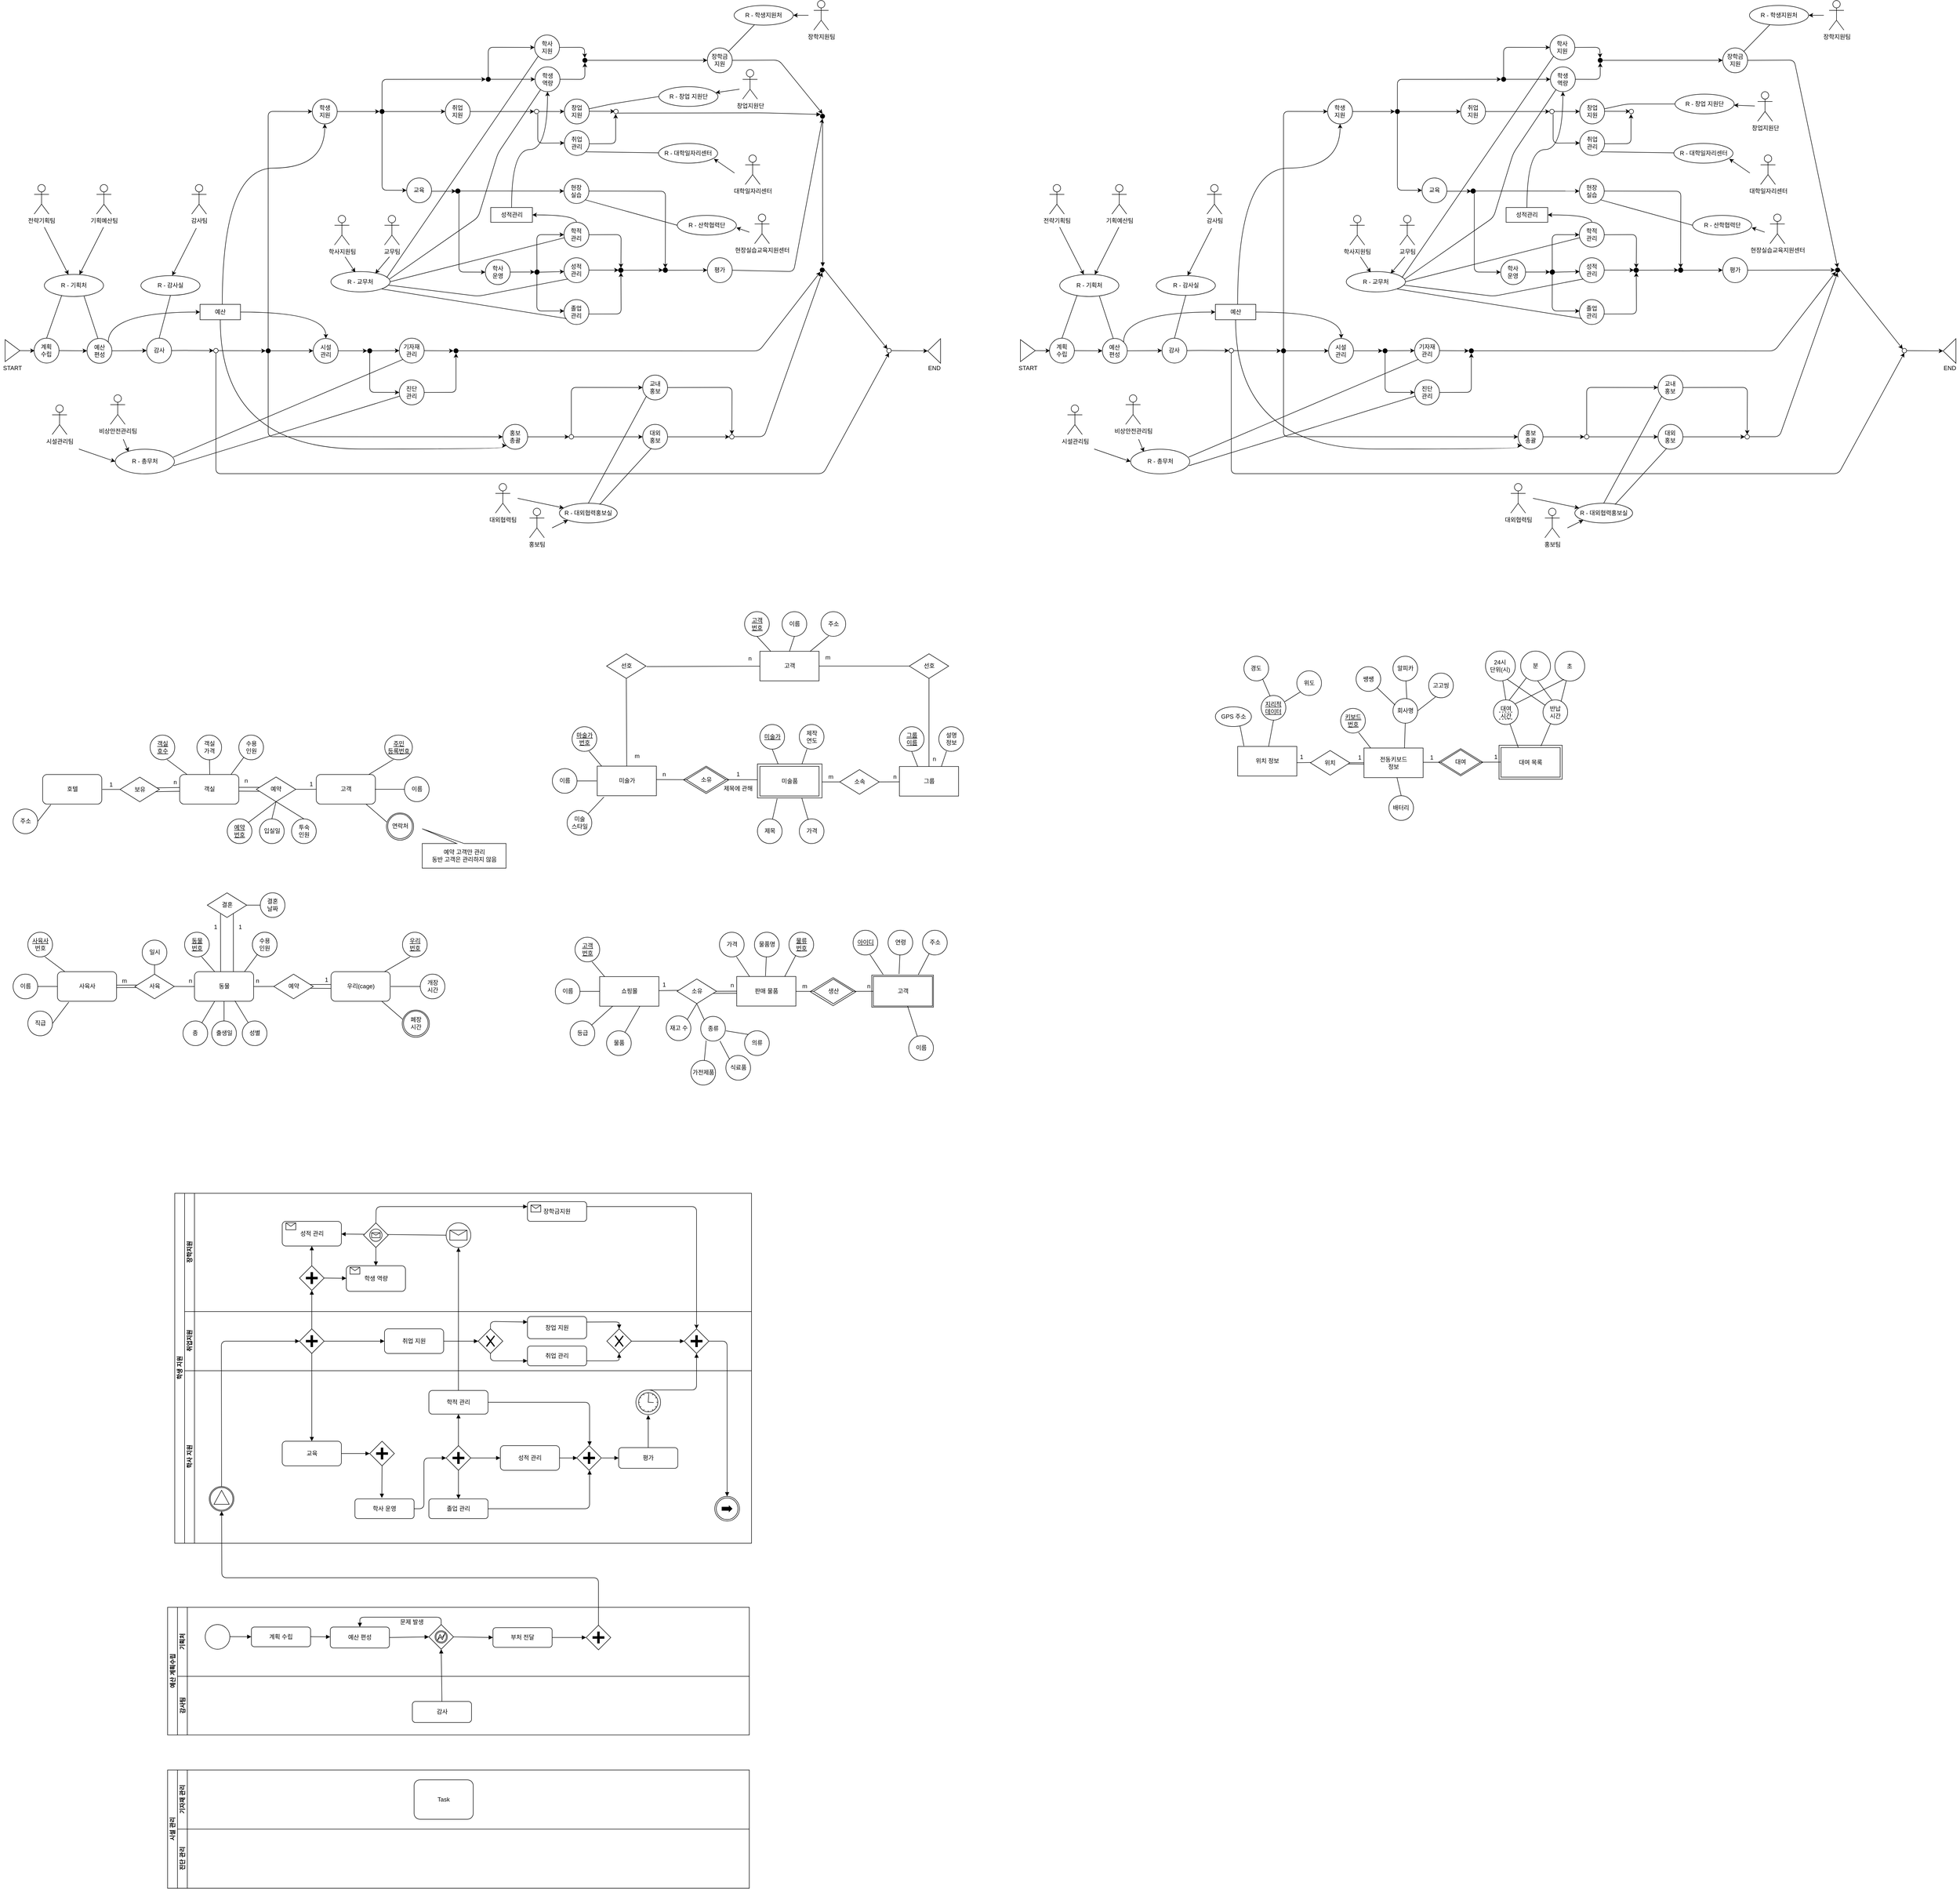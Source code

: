 <mxfile version="13.9.7" type="github">
  <diagram id="6OI7xfDhPmefR2EX4nhi" name="Page-1">
    <mxGraphModel dx="1777" dy="1608" grid="1" gridSize="10" guides="1" tooltips="1" connect="1" arrows="1" fold="1" page="1" pageScale="1" pageWidth="827" pageHeight="1169" math="0" shadow="0">
      <root>
        <mxCell id="0" />
        <mxCell id="1" parent="0" />
        <mxCell id="geOhjCtkb_hhtZUj0RmR-49" value="" style="rounded=0;whiteSpace=wrap;html=1;" vertex="1" parent="1">
          <mxGeometry x="2240.88" y="431" width="128.12" height="68.91" as="geometry" />
        </mxCell>
        <mxCell id="geOhjCtkb_hhtZUj0RmR-48" value="" style="rhombus;whiteSpace=wrap;html=1;" vertex="1" parent="1">
          <mxGeometry x="2118.11" y="437.91" width="89.89" height="55.09" as="geometry" />
        </mxCell>
        <mxCell id="JmjcJuFU0oESs9ChOXzf-295" value="" style="rounded=1;whiteSpace=wrap;html=1;arcSize=0;" parent="1" vertex="1">
          <mxGeometry x="968.5" y="897.41" width="125" height="65" as="geometry" />
        </mxCell>
        <mxCell id="JmjcJuFU0oESs9ChOXzf-294" value="" style="rhombus;whiteSpace=wrap;html=1;" parent="1" vertex="1">
          <mxGeometry x="843.5" y="902.41" width="93" height="57" as="geometry" />
        </mxCell>
        <mxCell id="JmjcJuFU0oESs9ChOXzf-217" value="" style="rhombus;whiteSpace=wrap;html=1;" parent="1" vertex="1">
          <mxGeometry x="586.5" y="473.41" width="92" height="55.5" as="geometry" />
        </mxCell>
        <mxCell id="JmjcJuFU0oESs9ChOXzf-212" value="" style="rounded=0;whiteSpace=wrap;html=1;" parent="1" vertex="1">
          <mxGeometry x="736.5" y="468.91" width="131" height="69" as="geometry" />
        </mxCell>
        <mxCell id="JmjcJuFU0oESs9ChOXzf-144" value="" style="ellipse;whiteSpace=wrap;html=1;aspect=fixed;" parent="1" vertex="1">
          <mxGeometry x="-16.0" y="568.41" width="55" height="55" as="geometry" />
        </mxCell>
        <mxCell id="JmjcJuFU0oESs9ChOXzf-4" value="쇼핑몰" style="rounded=1;whiteSpace=wrap;html=1;arcSize=0;" parent="1" vertex="1">
          <mxGeometry x="416.5" y="900.41" width="120" height="60" as="geometry" />
        </mxCell>
        <mxCell id="JmjcJuFU0oESs9ChOXzf-5" value="고객" style="rounded=1;whiteSpace=wrap;html=1;arcSize=0;" parent="1" vertex="1">
          <mxGeometry x="971.5" y="900.16" width="120" height="60" as="geometry" />
        </mxCell>
        <mxCell id="JmjcJuFU0oESs9ChOXzf-6" value="&lt;u&gt;고객&lt;br&gt;번호&lt;/u&gt;" style="ellipse;whiteSpace=wrap;html=1;" parent="1" vertex="1">
          <mxGeometry x="366.5" y="820.41" width="50" height="50" as="geometry" />
        </mxCell>
        <mxCell id="JmjcJuFU0oESs9ChOXzf-7" value="이름" style="ellipse;whiteSpace=wrap;html=1;" parent="1" vertex="1">
          <mxGeometry x="326.5" y="905.41" width="50" height="50" as="geometry" />
        </mxCell>
        <mxCell id="JmjcJuFU0oESs9ChOXzf-8" value="등급" style="ellipse;whiteSpace=wrap;html=1;" parent="1" vertex="1">
          <mxGeometry x="356.5" y="990.41" width="50" height="50" as="geometry" />
        </mxCell>
        <mxCell id="JmjcJuFU0oESs9ChOXzf-9" value="" style="endArrow=none;html=1;entryX=0.688;entryY=0.992;entryDx=0;entryDy=0;entryPerimeter=0;" parent="1" target="JmjcJuFU0oESs9ChOXzf-6" edge="1">
          <mxGeometry width="50" height="50" relative="1" as="geometry">
            <mxPoint x="426.5" y="900.41" as="sourcePoint" />
            <mxPoint x="476.5" y="850.41" as="targetPoint" />
          </mxGeometry>
        </mxCell>
        <mxCell id="JmjcJuFU0oESs9ChOXzf-12" value="" style="endArrow=none;html=1;entryX=1;entryY=0.5;entryDx=0;entryDy=0;exitX=0;exitY=0.5;exitDx=0;exitDy=0;" parent="1" source="JmjcJuFU0oESs9ChOXzf-4" target="JmjcJuFU0oESs9ChOXzf-7" edge="1">
          <mxGeometry width="50" height="50" relative="1" as="geometry">
            <mxPoint x="436.5" y="910.41" as="sourcePoint" />
            <mxPoint x="416.5" y="880.41" as="targetPoint" />
          </mxGeometry>
        </mxCell>
        <mxCell id="JmjcJuFU0oESs9ChOXzf-13" value="" style="endArrow=none;html=1;" parent="1" source="JmjcJuFU0oESs9ChOXzf-4" target="JmjcJuFU0oESs9ChOXzf-8" edge="1">
          <mxGeometry width="50" height="50" relative="1" as="geometry">
            <mxPoint x="426.5" y="940.41" as="sourcePoint" />
            <mxPoint x="386.5" y="940.41" as="targetPoint" />
          </mxGeometry>
        </mxCell>
        <mxCell id="JmjcJuFU0oESs9ChOXzf-14" value="제작&lt;br&gt;연도" style="ellipse;whiteSpace=wrap;html=1;" parent="1" vertex="1">
          <mxGeometry x="821.5" y="388.91" width="50" height="50" as="geometry" />
        </mxCell>
        <mxCell id="JmjcJuFU0oESs9ChOXzf-15" value="" style="endArrow=none;html=1;entryX=0.312;entryY=0.992;entryDx=0;entryDy=0;entryPerimeter=0;exitX=0.689;exitY=0.006;exitDx=0;exitDy=0;exitPerimeter=0;" parent="1" source="JmjcJuFU0oESs9ChOXzf-212" target="JmjcJuFU0oESs9ChOXzf-14" edge="1">
          <mxGeometry width="50" height="50" relative="1" as="geometry">
            <mxPoint x="834.983" y="468.91" as="sourcePoint" />
            <mxPoint x="977.5" y="418.91" as="targetPoint" />
          </mxGeometry>
        </mxCell>
        <mxCell id="JmjcJuFU0oESs9ChOXzf-20" value="가격" style="ellipse;whiteSpace=wrap;html=1;" parent="1" vertex="1">
          <mxGeometry x="821.5" y="580.41" width="50" height="50" as="geometry" />
        </mxCell>
        <mxCell id="JmjcJuFU0oESs9ChOXzf-21" value="" style="endArrow=none;html=1;exitX=0.85;exitY=1;exitDx=0;exitDy=0;exitPerimeter=0;" parent="1" edge="1">
          <mxGeometry width="50" height="50" relative="1" as="geometry">
            <mxPoint x="826.5" y="537.91" as="sourcePoint" />
            <mxPoint x="839.5" y="582.41" as="targetPoint" />
          </mxGeometry>
        </mxCell>
        <mxCell id="JmjcJuFU0oESs9ChOXzf-23" value="생산" style="rhombus;whiteSpace=wrap;html=1;" parent="1" vertex="1">
          <mxGeometry x="850.5" y="905.41" width="80" height="50" as="geometry" />
        </mxCell>
        <mxCell id="JmjcJuFU0oESs9ChOXzf-24" value="판매 물품" style="rounded=1;whiteSpace=wrap;html=1;arcSize=0;" parent="1" vertex="1">
          <mxGeometry x="694.5" y="900.16" width="120" height="60" as="geometry" />
        </mxCell>
        <mxCell id="JmjcJuFU0oESs9ChOXzf-25" value="가격" style="ellipse;whiteSpace=wrap;html=1;" parent="1" vertex="1">
          <mxGeometry x="659.5" y="810.41" width="50" height="50" as="geometry" />
        </mxCell>
        <mxCell id="JmjcJuFU0oESs9ChOXzf-28" value="" style="endArrow=none;html=1;entryX=0.688;entryY=0.992;entryDx=0;entryDy=0;entryPerimeter=0;" parent="1" target="JmjcJuFU0oESs9ChOXzf-25" edge="1">
          <mxGeometry width="50" height="50" relative="1" as="geometry">
            <mxPoint x="720.5" y="900.16" as="sourcePoint" />
            <mxPoint x="770.5" y="850.16" as="targetPoint" />
          </mxGeometry>
        </mxCell>
        <mxCell id="JmjcJuFU0oESs9ChOXzf-33" value="물품명" style="ellipse;whiteSpace=wrap;html=1;" parent="1" vertex="1">
          <mxGeometry x="730.5" y="810.41" width="50" height="50" as="geometry" />
        </mxCell>
        <mxCell id="JmjcJuFU0oESs9ChOXzf-34" value="" style="endArrow=none;html=1;" parent="1" target="JmjcJuFU0oESs9ChOXzf-33" edge="1">
          <mxGeometry width="50" height="50" relative="1" as="geometry">
            <mxPoint x="752.816" y="899.16" as="sourcePoint" />
            <mxPoint x="818.5" y="784.16" as="targetPoint" />
          </mxGeometry>
        </mxCell>
        <mxCell id="JmjcJuFU0oESs9ChOXzf-42" value="" style="endArrow=none;html=1;entryX=1;entryY=0.5;entryDx=0;entryDy=0;" parent="1" source="JmjcJuFU0oESs9ChOXzf-5" target="JmjcJuFU0oESs9ChOXzf-23" edge="1">
          <mxGeometry width="50" height="50" relative="1" as="geometry">
            <mxPoint x="1047.5" y="905.41" as="sourcePoint" />
            <mxPoint x="961.5" y="845.41" as="targetPoint" />
          </mxGeometry>
        </mxCell>
        <mxCell id="JmjcJuFU0oESs9ChOXzf-49" value="" style="endArrow=none;html=1;entryX=0;entryY=0.5;entryDx=0;entryDy=0;" parent="1" target="JmjcJuFU0oESs9ChOXzf-23" edge="1">
          <mxGeometry width="50" height="50" relative="1" as="geometry">
            <mxPoint x="814.5" y="930.41" as="sourcePoint" />
            <mxPoint x="864.5" y="880.41" as="targetPoint" />
          </mxGeometry>
        </mxCell>
        <mxCell id="JmjcJuFU0oESs9ChOXzf-50" value="m" style="text;html=1;align=center;verticalAlign=middle;resizable=0;points=[];autosize=1;" parent="1" vertex="1">
          <mxGeometry x="816.5" y="910.41" width="30" height="20" as="geometry" />
        </mxCell>
        <mxCell id="JmjcJuFU0oESs9ChOXzf-51" value="n" style="text;html=1;align=center;verticalAlign=middle;resizable=0;points=[];autosize=1;" parent="1" vertex="1">
          <mxGeometry x="951.5" y="910.41" width="20" height="20" as="geometry" />
        </mxCell>
        <mxCell id="JmjcJuFU0oESs9ChOXzf-52" value="소유" style="rhombus;whiteSpace=wrap;html=1;" parent="1" vertex="1">
          <mxGeometry x="573.5" y="905.16" width="80" height="50" as="geometry" />
        </mxCell>
        <mxCell id="JmjcJuFU0oESs9ChOXzf-53" value="" style="endArrow=none;html=1;entryX=1;entryY=0.5;entryDx=0;entryDy=0;" parent="1" target="JmjcJuFU0oESs9ChOXzf-52" edge="1">
          <mxGeometry width="50" height="50" relative="1" as="geometry">
            <mxPoint x="694.5" y="930.059" as="sourcePoint" />
            <mxPoint x="684.5" y="845.16" as="targetPoint" />
          </mxGeometry>
        </mxCell>
        <mxCell id="JmjcJuFU0oESs9ChOXzf-55" value="1" style="text;html=1;align=center;verticalAlign=middle;resizable=0;points=[];autosize=1;" parent="1" vertex="1">
          <mxGeometry x="536.5" y="907.41" width="20" height="20" as="geometry" />
        </mxCell>
        <mxCell id="JmjcJuFU0oESs9ChOXzf-56" value="n" style="text;html=1;align=center;verticalAlign=middle;resizable=0;points=[];autosize=1;" parent="1" vertex="1">
          <mxGeometry x="674.5" y="908.16" width="20" height="20" as="geometry" />
        </mxCell>
        <mxCell id="JmjcJuFU0oESs9ChOXzf-57" value="재고 수" style="ellipse;whiteSpace=wrap;html=1;" parent="1" vertex="1">
          <mxGeometry x="551.5" y="980.16" width="50" height="50" as="geometry" />
        </mxCell>
        <mxCell id="JmjcJuFU0oESs9ChOXzf-58" value="" style="endArrow=none;html=1;exitX=0.5;exitY=1;exitDx=0;exitDy=0;entryX=1;entryY=0;entryDx=0;entryDy=0;" parent="1" source="JmjcJuFU0oESs9ChOXzf-52" target="JmjcJuFU0oESs9ChOXzf-57" edge="1">
          <mxGeometry width="50" height="50" relative="1" as="geometry">
            <mxPoint x="611.5" y="1060.16" as="sourcePoint" />
            <mxPoint x="591.5" y="980.41" as="targetPoint" />
          </mxGeometry>
        </mxCell>
        <mxCell id="JmjcJuFU0oESs9ChOXzf-59" value="종류" style="ellipse;whiteSpace=wrap;html=1;" parent="1" vertex="1">
          <mxGeometry x="621.5" y="981.16" width="50" height="50" as="geometry" />
        </mxCell>
        <mxCell id="JmjcJuFU0oESs9ChOXzf-60" value="" style="endArrow=none;html=1;exitX=0.5;exitY=1;exitDx=0;exitDy=0;entryX=0;entryY=0;entryDx=0;entryDy=0;" parent="1" source="JmjcJuFU0oESs9ChOXzf-52" target="JmjcJuFU0oESs9ChOXzf-59" edge="1">
          <mxGeometry width="50" height="50" relative="1" as="geometry">
            <mxPoint x="683.5" y="960.16" as="sourcePoint" />
            <mxPoint x="661.5" y="985.41" as="targetPoint" />
          </mxGeometry>
        </mxCell>
        <mxCell id="JmjcJuFU0oESs9ChOXzf-97" value="호텔" style="rounded=1;whiteSpace=wrap;html=1;" parent="1" vertex="1">
          <mxGeometry x="-713.5" y="490.41" width="120" height="60" as="geometry" />
        </mxCell>
        <mxCell id="JmjcJuFU0oESs9ChOXzf-98" value="&lt;u&gt;사육사&lt;br&gt;&lt;/u&gt;번호" style="ellipse;whiteSpace=wrap;html=1;" parent="1" vertex="1">
          <mxGeometry x="-743.5" y="810.41" width="50" height="50" as="geometry" />
        </mxCell>
        <mxCell id="JmjcJuFU0oESs9ChOXzf-99" value="주소" style="ellipse;whiteSpace=wrap;html=1;" parent="1" vertex="1">
          <mxGeometry x="-773.5" y="560.41" width="50" height="50" as="geometry" />
        </mxCell>
        <mxCell id="JmjcJuFU0oESs9ChOXzf-100" value="" style="endArrow=none;html=1;entryX=0.688;entryY=0.992;entryDx=0;entryDy=0;entryPerimeter=0;" parent="1" target="JmjcJuFU0oESs9ChOXzf-98" edge="1">
          <mxGeometry width="50" height="50" relative="1" as="geometry">
            <mxPoint x="-668.5" y="890.41" as="sourcePoint" />
            <mxPoint x="-618.5" y="840.41" as="targetPoint" />
          </mxGeometry>
        </mxCell>
        <mxCell id="JmjcJuFU0oESs9ChOXzf-101" value="" style="endArrow=none;html=1;entryX=1;entryY=0.5;entryDx=0;entryDy=0;exitX=0.138;exitY=1.021;exitDx=0;exitDy=0;exitPerimeter=0;" parent="1" source="JmjcJuFU0oESs9ChOXzf-97" target="JmjcJuFU0oESs9ChOXzf-99" edge="1">
          <mxGeometry width="50" height="50" relative="1" as="geometry">
            <mxPoint x="-708.5" y="520.41" as="sourcePoint" />
            <mxPoint x="-708.5" y="470.41" as="targetPoint" />
          </mxGeometry>
        </mxCell>
        <mxCell id="JmjcJuFU0oESs9ChOXzf-104" value="객실" style="rounded=1;whiteSpace=wrap;html=1;" parent="1" vertex="1">
          <mxGeometry x="-435.5" y="490.41" width="120" height="60" as="geometry" />
        </mxCell>
        <mxCell id="JmjcJuFU0oESs9ChOXzf-105" value="&lt;u&gt;객실&lt;br&gt;호수&lt;br&gt;&lt;/u&gt;" style="ellipse;whiteSpace=wrap;html=1;" parent="1" vertex="1">
          <mxGeometry x="-495.5" y="410.41" width="50" height="50" as="geometry" />
        </mxCell>
        <mxCell id="JmjcJuFU0oESs9ChOXzf-106" value="수용&lt;br&gt;인원" style="ellipse;whiteSpace=wrap;html=1;" parent="1" vertex="1">
          <mxGeometry x="-315.5" y="410.41" width="50" height="50" as="geometry" />
        </mxCell>
        <mxCell id="JmjcJuFU0oESs9ChOXzf-107" value="" style="endArrow=none;html=1;entryX=0.688;entryY=0.992;entryDx=0;entryDy=0;entryPerimeter=0;" parent="1" target="JmjcJuFU0oESs9ChOXzf-105" edge="1">
          <mxGeometry width="50" height="50" relative="1" as="geometry">
            <mxPoint x="-420.5" y="490.41" as="sourcePoint" />
            <mxPoint x="-370.5" y="440.41" as="targetPoint" />
          </mxGeometry>
        </mxCell>
        <mxCell id="JmjcJuFU0oESs9ChOXzf-108" value="" style="endArrow=none;html=1;exitX=0.75;exitY=0;exitDx=0;exitDy=0;" parent="1" target="JmjcJuFU0oESs9ChOXzf-106" edge="1">
          <mxGeometry width="50" height="50" relative="1" as="geometry">
            <mxPoint x="-331.5" y="490.41" as="sourcePoint" />
            <mxPoint x="-309.5" y="460.41" as="targetPoint" />
          </mxGeometry>
        </mxCell>
        <mxCell id="JmjcJuFU0oESs9ChOXzf-109" value="객실&lt;br&gt;가격" style="ellipse;whiteSpace=wrap;html=1;" parent="1" vertex="1">
          <mxGeometry x="-400.5" y="410.41" width="50" height="50" as="geometry" />
        </mxCell>
        <mxCell id="JmjcJuFU0oESs9ChOXzf-110" value="" style="endArrow=none;html=1;exitX=0.75;exitY=0;exitDx=0;exitDy=0;" parent="1" target="JmjcJuFU0oESs9ChOXzf-109" edge="1">
          <mxGeometry width="50" height="50" relative="1" as="geometry">
            <mxPoint x="-374.5" y="490.41" as="sourcePoint" />
            <mxPoint x="-352.5" y="460.41" as="targetPoint" />
          </mxGeometry>
        </mxCell>
        <mxCell id="JmjcJuFU0oESs9ChOXzf-111" value="보유" style="rhombus;whiteSpace=wrap;html=1;" parent="1" vertex="1">
          <mxGeometry x="-556.5" y="495.66" width="80" height="50" as="geometry" />
        </mxCell>
        <mxCell id="JmjcJuFU0oESs9ChOXzf-112" value="" style="endArrow=none;html=1;exitX=-0.001;exitY=0.439;exitDx=0;exitDy=0;exitPerimeter=0;" parent="1" source="JmjcJuFU0oESs9ChOXzf-104" edge="1">
          <mxGeometry width="50" height="50" relative="1" as="geometry">
            <mxPoint x="-435.5" y="520.559" as="sourcePoint" />
            <mxPoint x="-481.5" y="517.41" as="targetPoint" />
          </mxGeometry>
        </mxCell>
        <mxCell id="JmjcJuFU0oESs9ChOXzf-114" value="" style="endArrow=none;html=1;entryX=0;entryY=0.5;entryDx=0;entryDy=0;" parent="1" target="JmjcJuFU0oESs9ChOXzf-111" edge="1">
          <mxGeometry width="50" height="50" relative="1" as="geometry">
            <mxPoint x="-592.5" y="520.66" as="sourcePoint" />
            <mxPoint x="-542.5" y="470.66" as="targetPoint" />
          </mxGeometry>
        </mxCell>
        <mxCell id="JmjcJuFU0oESs9ChOXzf-115" value="1" style="text;html=1;align=center;verticalAlign=middle;resizable=0;points=[];autosize=1;" parent="1" vertex="1">
          <mxGeometry x="-585.5" y="500.66" width="20" height="20" as="geometry" />
        </mxCell>
        <mxCell id="JmjcJuFU0oESs9ChOXzf-116" value="n" style="text;html=1;align=center;verticalAlign=middle;resizable=0;points=[];autosize=1;" parent="1" vertex="1">
          <mxGeometry x="-455.5" y="496.41" width="20" height="20" as="geometry" />
        </mxCell>
        <mxCell id="JmjcJuFU0oESs9ChOXzf-119" value="" style="endArrow=none;html=1;exitX=0.908;exitY=0.593;exitDx=0;exitDy=0;exitPerimeter=0;" parent="1" edge="1">
          <mxGeometry width="50" height="50" relative="1" as="geometry">
            <mxPoint x="-484.86" y="525.31" as="sourcePoint" />
            <mxPoint x="-435.5" y="524.41" as="targetPoint" />
          </mxGeometry>
        </mxCell>
        <mxCell id="JmjcJuFU0oESs9ChOXzf-123" value="" style="endArrow=none;html=1;entryX=0.124;entryY=1.071;entryDx=0;entryDy=0;entryPerimeter=0;exitX=0.028;exitY=0.463;exitDx=0;exitDy=0;exitPerimeter=0;" parent="1" edge="1">
          <mxGeometry width="50" height="50" relative="1" as="geometry">
            <mxPoint x="576.74" y="928.31" as="sourcePoint" />
            <mxPoint x="536.22" y="928.83" as="targetPoint" />
          </mxGeometry>
        </mxCell>
        <mxCell id="JmjcJuFU0oESs9ChOXzf-124" value="" style="endArrow=none;html=1;exitX=0.028;exitY=0.463;exitDx=0;exitDy=0;exitPerimeter=0;" parent="1" edge="1">
          <mxGeometry width="50" height="50" relative="1" as="geometry">
            <mxPoint x="694.02" y="934.31" as="sourcePoint" />
            <mxPoint x="646.5" y="934.41" as="targetPoint" />
          </mxGeometry>
        </mxCell>
        <mxCell id="JmjcJuFU0oESs9ChOXzf-125" value="고객" style="rounded=1;whiteSpace=wrap;html=1;" parent="1" vertex="1">
          <mxGeometry x="-158.5" y="490.41" width="120" height="60" as="geometry" />
        </mxCell>
        <mxCell id="JmjcJuFU0oESs9ChOXzf-126" value="&lt;u&gt;주민&lt;br&gt;등록번호&lt;/u&gt;" style="ellipse;whiteSpace=wrap;html=1;" parent="1" vertex="1">
          <mxGeometry x="-19.5" y="410.41" width="56" height="50" as="geometry" />
        </mxCell>
        <mxCell id="JmjcJuFU0oESs9ChOXzf-127" value="" style="endArrow=none;html=1;entryX=0.312;entryY=0.992;entryDx=0;entryDy=0;entryPerimeter=0;" parent="1" target="JmjcJuFU0oESs9ChOXzf-126" edge="1">
          <mxGeometry width="50" height="50" relative="1" as="geometry">
            <mxPoint x="-52.017" y="490.41" as="sourcePoint" />
            <mxPoint x="90.5" y="440.41" as="targetPoint" />
          </mxGeometry>
        </mxCell>
        <mxCell id="JmjcJuFU0oESs9ChOXzf-128" value="이름" style="ellipse;whiteSpace=wrap;html=1;" parent="1" vertex="1">
          <mxGeometry x="20.5" y="495.41" width="50" height="50" as="geometry" />
        </mxCell>
        <mxCell id="JmjcJuFU0oESs9ChOXzf-129" value="" style="endArrow=none;html=1;entryX=0;entryY=0.5;entryDx=0;entryDy=0;exitX=1;exitY=0.5;exitDx=0;exitDy=0;" parent="1" target="JmjcJuFU0oESs9ChOXzf-128" edge="1">
          <mxGeometry width="50" height="50" relative="1" as="geometry">
            <mxPoint x="-39.5" y="520.41" as="sourcePoint" />
            <mxPoint x="143.02" y="530.41" as="targetPoint" />
          </mxGeometry>
        </mxCell>
        <mxCell id="JmjcJuFU0oESs9ChOXzf-130" value="연락처" style="ellipse;whiteSpace=wrap;html=1;" parent="1" vertex="1">
          <mxGeometry x="-13.5" y="570.41" width="50" height="50" as="geometry" />
        </mxCell>
        <mxCell id="JmjcJuFU0oESs9ChOXzf-131" value="" style="endArrow=none;html=1;entryX=-0.04;entryY=0.326;entryDx=0;entryDy=0;exitX=0.85;exitY=1;exitDx=0;exitDy=0;exitPerimeter=0;entryPerimeter=0;" parent="1" target="JmjcJuFU0oESs9ChOXzf-130" edge="1">
          <mxGeometry width="50" height="50" relative="1" as="geometry">
            <mxPoint x="-57.5" y="550.41" as="sourcePoint" />
            <mxPoint x="103.02" y="605.41" as="targetPoint" />
          </mxGeometry>
        </mxCell>
        <mxCell id="JmjcJuFU0oESs9ChOXzf-132" value="예약" style="rhombus;whiteSpace=wrap;html=1;" parent="1" vertex="1">
          <mxGeometry x="-280" y="495.41" width="80" height="50" as="geometry" />
        </mxCell>
        <mxCell id="JmjcJuFU0oESs9ChOXzf-133" value="" style="endArrow=none;html=1;entryX=1;entryY=0.5;entryDx=0;entryDy=0;" parent="1" target="JmjcJuFU0oESs9ChOXzf-132" edge="1">
          <mxGeometry width="50" height="50" relative="1" as="geometry">
            <mxPoint x="-159" y="520.309" as="sourcePoint" />
            <mxPoint x="-169" y="435.41" as="targetPoint" />
          </mxGeometry>
        </mxCell>
        <mxCell id="JmjcJuFU0oESs9ChOXzf-134" value="" style="endArrow=none;html=1;" parent="1" edge="1">
          <mxGeometry width="50" height="50" relative="1" as="geometry">
            <mxPoint x="-315.5" y="516.41" as="sourcePoint" />
            <mxPoint x="-273.5" y="516.41" as="targetPoint" />
          </mxGeometry>
        </mxCell>
        <mxCell id="JmjcJuFU0oESs9ChOXzf-135" value="n" style="text;html=1;align=center;verticalAlign=middle;resizable=0;points=[];autosize=1;" parent="1" vertex="1">
          <mxGeometry x="-311" y="493.41" width="20" height="20" as="geometry" />
        </mxCell>
        <mxCell id="JmjcJuFU0oESs9ChOXzf-136" value="1" style="text;html=1;align=center;verticalAlign=middle;resizable=0;points=[];autosize=1;" parent="1" vertex="1">
          <mxGeometry x="-179" y="500.41" width="20" height="20" as="geometry" />
        </mxCell>
        <mxCell id="JmjcJuFU0oESs9ChOXzf-137" value="&lt;u&gt;예약&lt;br&gt;번호&lt;/u&gt;" style="ellipse;whiteSpace=wrap;html=1;" parent="1" vertex="1">
          <mxGeometry x="-339" y="580.41" width="50" height="50" as="geometry" />
        </mxCell>
        <mxCell id="JmjcJuFU0oESs9ChOXzf-138" value="" style="endArrow=none;html=1;exitX=0.5;exitY=1;exitDx=0;exitDy=0;entryX=1;entryY=0;entryDx=0;entryDy=0;" parent="1" target="JmjcJuFU0oESs9ChOXzf-137" edge="1">
          <mxGeometry width="50" height="50" relative="1" as="geometry">
            <mxPoint x="-240" y="545.41" as="sourcePoint" />
            <mxPoint x="-262" y="570.66" as="targetPoint" />
          </mxGeometry>
        </mxCell>
        <mxCell id="JmjcJuFU0oESs9ChOXzf-139" value="입실일" style="ellipse;whiteSpace=wrap;html=1;" parent="1" vertex="1">
          <mxGeometry x="-273.5" y="580.41" width="50" height="50" as="geometry" />
        </mxCell>
        <mxCell id="JmjcJuFU0oESs9ChOXzf-140" value="" style="endArrow=none;html=1;exitX=0.5;exitY=1;exitDx=0;exitDy=0;entryX=0.5;entryY=0;entryDx=0;entryDy=0;" parent="1" target="JmjcJuFU0oESs9ChOXzf-139" edge="1">
          <mxGeometry width="50" height="50" relative="1" as="geometry">
            <mxPoint x="-240" y="545.41" as="sourcePoint" />
            <mxPoint x="-192" y="575.66" as="targetPoint" />
          </mxGeometry>
        </mxCell>
        <mxCell id="JmjcJuFU0oESs9ChOXzf-141" value="투숙&lt;br&gt;인원" style="ellipse;whiteSpace=wrap;html=1;" parent="1" vertex="1">
          <mxGeometry x="-208.5" y="580.41" width="50" height="50" as="geometry" />
        </mxCell>
        <mxCell id="JmjcJuFU0oESs9ChOXzf-142" value="" style="endArrow=none;html=1;exitX=0.5;exitY=1;exitDx=0;exitDy=0;entryX=0.5;entryY=0;entryDx=0;entryDy=0;" parent="1" source="JmjcJuFU0oESs9ChOXzf-132" target="JmjcJuFU0oESs9ChOXzf-141" edge="1">
          <mxGeometry width="50" height="50" relative="1" as="geometry">
            <mxPoint x="-174.5" y="545.41" as="sourcePoint" />
            <mxPoint x="-126.5" y="575.66" as="targetPoint" />
          </mxGeometry>
        </mxCell>
        <mxCell id="JmjcJuFU0oESs9ChOXzf-143" value="" style="endArrow=none;html=1;entryX=0.081;entryY=0.58;entryDx=0;entryDy=0;entryPerimeter=0;exitX=1.003;exitY=0.561;exitDx=0;exitDy=0;exitPerimeter=0;" parent="1" source="JmjcJuFU0oESs9ChOXzf-104" target="JmjcJuFU0oESs9ChOXzf-132" edge="1">
          <mxGeometry width="50" height="50" relative="1" as="geometry">
            <mxPoint x="-316" y="525.41" as="sourcePoint" />
            <mxPoint x="-283.5" y="524.41" as="targetPoint" />
          </mxGeometry>
        </mxCell>
        <mxCell id="JmjcJuFU0oESs9ChOXzf-147" value="" style="shape=callout;whiteSpace=wrap;html=1;perimeter=calloutPerimeter;position2=1;rotation=-180;base=15;" parent="1" vertex="1">
          <mxGeometry x="56.5" y="600.41" width="170" height="80" as="geometry" />
        </mxCell>
        <mxCell id="JmjcJuFU0oESs9ChOXzf-148" value="예약 고객만 관리&lt;br&gt;동반 고객은 관리하지 않음" style="text;html=1;strokeColor=none;fillColor=none;align=center;verticalAlign=middle;whiteSpace=wrap;rounded=0;" parent="1" vertex="1">
          <mxGeometry x="56.5" y="645.41" width="170" height="20" as="geometry" />
        </mxCell>
        <mxCell id="JmjcJuFU0oESs9ChOXzf-149" value="사육사" style="rounded=1;whiteSpace=wrap;html=1;" parent="1" vertex="1">
          <mxGeometry x="-683.5" y="890.41" width="120" height="60" as="geometry" />
        </mxCell>
        <mxCell id="JmjcJuFU0oESs9ChOXzf-150" value="이름" style="ellipse;whiteSpace=wrap;html=1;" parent="1" vertex="1">
          <mxGeometry x="-773.5" y="895.41" width="50" height="50" as="geometry" />
        </mxCell>
        <mxCell id="JmjcJuFU0oESs9ChOXzf-151" value="" style="endArrow=none;html=1;entryX=1;entryY=0.5;entryDx=0;entryDy=0;exitX=0;exitY=0.5;exitDx=0;exitDy=0;" parent="1" source="JmjcJuFU0oESs9ChOXzf-149" target="JmjcJuFU0oESs9ChOXzf-150" edge="1">
          <mxGeometry width="50" height="50" relative="1" as="geometry">
            <mxPoint x="-698.5" y="970.41" as="sourcePoint" />
            <mxPoint x="-648.5" y="920.41" as="targetPoint" />
          </mxGeometry>
        </mxCell>
        <mxCell id="JmjcJuFU0oESs9ChOXzf-152" value="직급" style="ellipse;whiteSpace=wrap;html=1;" parent="1" vertex="1">
          <mxGeometry x="-743.5" y="970.41" width="50" height="50" as="geometry" />
        </mxCell>
        <mxCell id="JmjcJuFU0oESs9ChOXzf-153" value="" style="endArrow=none;html=1;entryX=1;entryY=0.5;entryDx=0;entryDy=0;exitX=0.192;exitY=1.027;exitDx=0;exitDy=0;exitPerimeter=0;" parent="1" source="JmjcJuFU0oESs9ChOXzf-149" target="JmjcJuFU0oESs9ChOXzf-152" edge="1">
          <mxGeometry width="50" height="50" relative="1" as="geometry">
            <mxPoint x="-653.5" y="995.41" as="sourcePoint" />
            <mxPoint x="-618.5" y="995.41" as="targetPoint" />
          </mxGeometry>
        </mxCell>
        <mxCell id="JmjcJuFU0oESs9ChOXzf-154" value="동물" style="rounded=1;whiteSpace=wrap;html=1;" parent="1" vertex="1">
          <mxGeometry x="-405.5" y="890.41" width="120" height="60" as="geometry" />
        </mxCell>
        <mxCell id="JmjcJuFU0oESs9ChOXzf-155" value="&lt;u&gt;동물&lt;br&gt;번호&lt;br&gt;&lt;/u&gt;" style="ellipse;whiteSpace=wrap;html=1;" parent="1" vertex="1">
          <mxGeometry x="-425.5" y="810.41" width="50" height="50" as="geometry" />
        </mxCell>
        <mxCell id="JmjcJuFU0oESs9ChOXzf-156" value="수용&lt;br&gt;인원" style="ellipse;whiteSpace=wrap;html=1;" parent="1" vertex="1">
          <mxGeometry x="-288" y="810.41" width="50" height="50" as="geometry" />
        </mxCell>
        <mxCell id="JmjcJuFU0oESs9ChOXzf-157" value="" style="endArrow=none;html=1;entryX=0.688;entryY=0.992;entryDx=0;entryDy=0;entryPerimeter=0;" parent="1" target="JmjcJuFU0oESs9ChOXzf-155" edge="1">
          <mxGeometry width="50" height="50" relative="1" as="geometry">
            <mxPoint x="-364.5" y="890.41" as="sourcePoint" />
            <mxPoint x="-314.5" y="840.41" as="targetPoint" />
          </mxGeometry>
        </mxCell>
        <mxCell id="JmjcJuFU0oESs9ChOXzf-158" value="" style="endArrow=none;html=1;exitX=0.75;exitY=0;exitDx=0;exitDy=0;" parent="1" target="JmjcJuFU0oESs9ChOXzf-156" edge="1">
          <mxGeometry width="50" height="50" relative="1" as="geometry">
            <mxPoint x="-304.0" y="890.41" as="sourcePoint" />
            <mxPoint x="-282" y="860.41" as="targetPoint" />
          </mxGeometry>
        </mxCell>
        <mxCell id="JmjcJuFU0oESs9ChOXzf-163" value="종" style="ellipse;whiteSpace=wrap;html=1;" parent="1" vertex="1">
          <mxGeometry x="-428.75" y="990.41" width="50" height="50" as="geometry" />
        </mxCell>
        <mxCell id="JmjcJuFU0oESs9ChOXzf-164" value="출생일" style="ellipse;whiteSpace=wrap;html=1;" parent="1" vertex="1">
          <mxGeometry x="-370.5" y="990.41" width="50" height="50" as="geometry" />
        </mxCell>
        <mxCell id="JmjcJuFU0oESs9ChOXzf-165" value="" style="endArrow=none;html=1;entryX=0.768;entryY=0.07;entryDx=0;entryDy=0;entryPerimeter=0;" parent="1" target="JmjcJuFU0oESs9ChOXzf-163" edge="1">
          <mxGeometry width="50" height="50" relative="1" as="geometry">
            <mxPoint x="-364.5" y="950.41" as="sourcePoint" />
            <mxPoint x="-393.5" y="1000.41" as="targetPoint" />
          </mxGeometry>
        </mxCell>
        <mxCell id="JmjcJuFU0oESs9ChOXzf-166" value="" style="endArrow=none;html=1;exitX=0.5;exitY=1;exitDx=0;exitDy=0;" parent="1" source="JmjcJuFU0oESs9ChOXzf-154" target="JmjcJuFU0oESs9ChOXzf-164" edge="1">
          <mxGeometry width="50" height="50" relative="1" as="geometry">
            <mxPoint x="-385.354" y="950.41" as="sourcePoint" />
            <mxPoint x="-364.25" y="1060.41" as="targetPoint" />
          </mxGeometry>
        </mxCell>
        <mxCell id="JmjcJuFU0oESs9ChOXzf-167" value="성별" style="ellipse;whiteSpace=wrap;html=1;" parent="1" vertex="1">
          <mxGeometry x="-308.5" y="990.41" width="50" height="50" as="geometry" />
        </mxCell>
        <mxCell id="JmjcJuFU0oESs9ChOXzf-168" value="" style="endArrow=none;html=1;" parent="1" target="JmjcJuFU0oESs9ChOXzf-167" edge="1">
          <mxGeometry width="50" height="50" relative="1" as="geometry">
            <mxPoint x="-323.5" y="949.41" as="sourcePoint" />
            <mxPoint x="-302.25" y="1060.41" as="targetPoint" />
          </mxGeometry>
        </mxCell>
        <mxCell id="JmjcJuFU0oESs9ChOXzf-169" value="사육" style="rhombus;whiteSpace=wrap;html=1;" parent="1" vertex="1">
          <mxGeometry x="-526.5" y="895.41" width="80" height="50" as="geometry" />
        </mxCell>
        <mxCell id="JmjcJuFU0oESs9ChOXzf-170" value="" style="endArrow=none;html=1;exitX=-0.001;exitY=0.439;exitDx=0;exitDy=0;exitPerimeter=0;entryX=1;entryY=0.5;entryDx=0;entryDy=0;" parent="1" target="JmjcJuFU0oESs9ChOXzf-169" edge="1">
          <mxGeometry width="50" height="50" relative="1" as="geometry">
            <mxPoint x="-405.62" y="920.5" as="sourcePoint" />
            <mxPoint x="-443.5" y="921.41" as="targetPoint" />
          </mxGeometry>
        </mxCell>
        <mxCell id="JmjcJuFU0oESs9ChOXzf-172" value="m" style="text;html=1;align=center;verticalAlign=middle;resizable=0;points=[];autosize=1;" parent="1" vertex="1">
          <mxGeometry x="-563.5" y="899.41" width="30" height="20" as="geometry" />
        </mxCell>
        <mxCell id="JmjcJuFU0oESs9ChOXzf-173" value="n" style="text;html=1;align=center;verticalAlign=middle;resizable=0;points=[];autosize=1;" parent="1" vertex="1">
          <mxGeometry x="-424.5" y="899.16" width="20" height="20" as="geometry" />
        </mxCell>
        <mxCell id="JmjcJuFU0oESs9ChOXzf-176" value="일시" style="ellipse;whiteSpace=wrap;html=1;" parent="1" vertex="1">
          <mxGeometry x="-511.5" y="826.41" width="50" height="50" as="geometry" />
        </mxCell>
        <mxCell id="JmjcJuFU0oESs9ChOXzf-177" value="" style="endArrow=none;html=1;exitX=0.5;exitY=0;exitDx=0;exitDy=0;entryX=0.5;entryY=1;entryDx=0;entryDy=0;" parent="1" source="JmjcJuFU0oESs9ChOXzf-169" target="JmjcJuFU0oESs9ChOXzf-176" edge="1">
          <mxGeometry width="50" height="50" relative="1" as="geometry">
            <mxPoint x="-523.5" y="800.41" as="sourcePoint" />
            <mxPoint x="-475.5" y="830.66" as="targetPoint" />
          </mxGeometry>
        </mxCell>
        <mxCell id="JmjcJuFU0oESs9ChOXzf-178" value="" style="endArrow=none;html=1;entryX=0.048;entryY=0.543;entryDx=0;entryDy=0;entryPerimeter=0;exitX=1.002;exitY=0.539;exitDx=0;exitDy=0;exitPerimeter=0;" parent="1" source="JmjcJuFU0oESs9ChOXzf-149" target="JmjcJuFU0oESs9ChOXzf-169" edge="1">
          <mxGeometry width="50" height="50" relative="1" as="geometry">
            <mxPoint x="-563.5" y="923.41" as="sourcePoint" />
            <mxPoint x="-527.5" y="923.41" as="targetPoint" />
          </mxGeometry>
        </mxCell>
        <mxCell id="JmjcJuFU0oESs9ChOXzf-179" value="" style="endArrow=none;html=1;entryX=0.048;entryY=0.543;entryDx=0;entryDy=0;entryPerimeter=0;exitX=1.002;exitY=0.539;exitDx=0;exitDy=0;exitPerimeter=0;" parent="1" edge="1">
          <mxGeometry width="50" height="50" relative="1" as="geometry">
            <mxPoint x="-563.26" y="917.75" as="sourcePoint" />
            <mxPoint x="-522.66" y="917.56" as="targetPoint" />
          </mxGeometry>
        </mxCell>
        <mxCell id="JmjcJuFU0oESs9ChOXzf-180" value="우리(cage)" style="rounded=1;whiteSpace=wrap;html=1;" parent="1" vertex="1">
          <mxGeometry x="-128.5" y="890.41" width="120" height="60" as="geometry" />
        </mxCell>
        <mxCell id="JmjcJuFU0oESs9ChOXzf-181" value="" style="ellipse;whiteSpace=wrap;html=1;aspect=fixed;" parent="1" vertex="1">
          <mxGeometry x="16.0" y="968.41" width="55" height="55" as="geometry" />
        </mxCell>
        <mxCell id="JmjcJuFU0oESs9ChOXzf-182" value="&lt;u&gt;우리&lt;br&gt;번호&lt;br&gt;&lt;/u&gt;" style="ellipse;whiteSpace=wrap;html=1;" parent="1" vertex="1">
          <mxGeometry x="16.5" y="810.41" width="50" height="50" as="geometry" />
        </mxCell>
        <mxCell id="JmjcJuFU0oESs9ChOXzf-183" value="" style="endArrow=none;html=1;entryX=0.312;entryY=0.992;entryDx=0;entryDy=0;entryPerimeter=0;" parent="1" target="JmjcJuFU0oESs9ChOXzf-182" edge="1">
          <mxGeometry width="50" height="50" relative="1" as="geometry">
            <mxPoint x="-20.017" y="890.41" as="sourcePoint" />
            <mxPoint x="122.5" y="840.41" as="targetPoint" />
          </mxGeometry>
        </mxCell>
        <mxCell id="JmjcJuFU0oESs9ChOXzf-184" value="개장&lt;br&gt;시간" style="ellipse;whiteSpace=wrap;html=1;" parent="1" vertex="1">
          <mxGeometry x="52.5" y="895.41" width="50" height="50" as="geometry" />
        </mxCell>
        <mxCell id="JmjcJuFU0oESs9ChOXzf-185" value="" style="endArrow=none;html=1;entryX=0;entryY=0.5;entryDx=0;entryDy=0;exitX=1;exitY=0.5;exitDx=0;exitDy=0;" parent="1" target="JmjcJuFU0oESs9ChOXzf-184" edge="1">
          <mxGeometry width="50" height="50" relative="1" as="geometry">
            <mxPoint x="-7.5" y="920.41" as="sourcePoint" />
            <mxPoint x="175.02" y="930.41" as="targetPoint" />
          </mxGeometry>
        </mxCell>
        <mxCell id="JmjcJuFU0oESs9ChOXzf-186" value="폐장&lt;br&gt;시간" style="ellipse;whiteSpace=wrap;html=1;" parent="1" vertex="1">
          <mxGeometry x="18.5" y="970.41" width="50" height="50" as="geometry" />
        </mxCell>
        <mxCell id="JmjcJuFU0oESs9ChOXzf-187" value="" style="endArrow=none;html=1;entryX=-0.04;entryY=0.326;entryDx=0;entryDy=0;exitX=0.85;exitY=1;exitDx=0;exitDy=0;exitPerimeter=0;entryPerimeter=0;" parent="1" target="JmjcJuFU0oESs9ChOXzf-186" edge="1">
          <mxGeometry width="50" height="50" relative="1" as="geometry">
            <mxPoint x="-25.5" y="950.41" as="sourcePoint" />
            <mxPoint x="135.02" y="1005.41" as="targetPoint" />
          </mxGeometry>
        </mxCell>
        <mxCell id="JmjcJuFU0oESs9ChOXzf-189" value="예약" style="rhombus;whiteSpace=wrap;html=1;" parent="1" vertex="1">
          <mxGeometry x="-244.5" y="895.41" width="80" height="50" as="geometry" />
        </mxCell>
        <mxCell id="JmjcJuFU0oESs9ChOXzf-190" value="" style="endArrow=none;html=1;entryX=1;entryY=0.5;entryDx=0;entryDy=0;" parent="1" edge="1">
          <mxGeometry width="50" height="50" relative="1" as="geometry">
            <mxPoint x="-244.5" y="920.409" as="sourcePoint" />
            <mxPoint x="-285.5" y="920.51" as="targetPoint" />
          </mxGeometry>
        </mxCell>
        <mxCell id="JmjcJuFU0oESs9ChOXzf-191" value="" style="endArrow=none;html=1;" parent="1" edge="1">
          <mxGeometry width="50" height="50" relative="1" as="geometry">
            <mxPoint x="-170.5" y="916.41" as="sourcePoint" />
            <mxPoint x="-128.5" y="916.41" as="targetPoint" />
          </mxGeometry>
        </mxCell>
        <mxCell id="JmjcJuFU0oESs9ChOXzf-192" value="n" style="text;html=1;align=center;verticalAlign=middle;resizable=0;points=[];autosize=1;" parent="1" vertex="1">
          <mxGeometry x="-288" y="899.41" width="20" height="20" as="geometry" />
        </mxCell>
        <mxCell id="JmjcJuFU0oESs9ChOXzf-193" value="1" style="text;html=1;align=center;verticalAlign=middle;resizable=0;points=[];autosize=1;" parent="1" vertex="1">
          <mxGeometry x="-148" y="897.41" width="20" height="20" as="geometry" />
        </mxCell>
        <mxCell id="JmjcJuFU0oESs9ChOXzf-194" value="" style="endArrow=none;html=1;entryX=0.081;entryY=0.58;entryDx=0;entryDy=0;entryPerimeter=0;exitX=1.003;exitY=0.561;exitDx=0;exitDy=0;exitPerimeter=0;" parent="1" edge="1">
          <mxGeometry width="50" height="50" relative="1" as="geometry">
            <mxPoint x="-170.14" y="924.07" as="sourcePoint" />
            <mxPoint x="-128.52" y="924.41" as="targetPoint" />
          </mxGeometry>
        </mxCell>
        <mxCell id="JmjcJuFU0oESs9ChOXzf-196" value="결혼" style="rhombus;whiteSpace=wrap;html=1;" parent="1" vertex="1">
          <mxGeometry x="-379.5" y="730.41" width="80" height="50" as="geometry" />
        </mxCell>
        <mxCell id="JmjcJuFU0oESs9ChOXzf-197" value="" style="endArrow=none;html=1;entryX=0.335;entryY=0.85;entryDx=0;entryDy=0;entryPerimeter=0;" parent="1" target="JmjcJuFU0oESs9ChOXzf-196" edge="1">
          <mxGeometry width="50" height="50" relative="1" as="geometry">
            <mxPoint x="-352.5" y="890.41" as="sourcePoint" />
            <mxPoint x="-352.5" y="780.41" as="targetPoint" />
          </mxGeometry>
        </mxCell>
        <mxCell id="JmjcJuFU0oESs9ChOXzf-198" value="" style="endArrow=none;html=1;entryX=0.661;entryY=0.835;entryDx=0;entryDy=0;entryPerimeter=0;" parent="1" target="JmjcJuFU0oESs9ChOXzf-196" edge="1">
          <mxGeometry width="50" height="50" relative="1" as="geometry">
            <mxPoint x="-326.5" y="890.41" as="sourcePoint" />
            <mxPoint x="-326.5" y="780.41" as="targetPoint" />
          </mxGeometry>
        </mxCell>
        <mxCell id="JmjcJuFU0oESs9ChOXzf-199" value="1" style="text;html=1;align=center;verticalAlign=middle;resizable=0;points=[];autosize=1;" parent="1" vertex="1">
          <mxGeometry x="-373.5" y="790.41" width="20" height="20" as="geometry" />
        </mxCell>
        <mxCell id="JmjcJuFU0oESs9ChOXzf-200" value="1" style="text;html=1;align=center;verticalAlign=middle;resizable=0;points=[];autosize=1;" parent="1" vertex="1">
          <mxGeometry x="-323.5" y="790.41" width="20" height="20" as="geometry" />
        </mxCell>
        <mxCell id="JmjcJuFU0oESs9ChOXzf-201" value="수용&lt;br&gt;인원" style="ellipse;whiteSpace=wrap;html=1;" parent="1" vertex="1">
          <mxGeometry x="-288" y="810.41" width="50" height="50" as="geometry" />
        </mxCell>
        <mxCell id="JmjcJuFU0oESs9ChOXzf-202" value="" style="endArrow=none;html=1;exitX=1;exitY=0.5;exitDx=0;exitDy=0;entryX=0;entryY=0.5;entryDx=0;entryDy=0;" parent="1" source="JmjcJuFU0oESs9ChOXzf-196" target="JmjcJuFU0oESs9ChOXzf-203" edge="1">
          <mxGeometry width="50" height="50" relative="1" as="geometry">
            <mxPoint x="-288.0" y="810.41" as="sourcePoint" />
            <mxPoint x="-261.902" y="775.483" as="targetPoint" />
          </mxGeometry>
        </mxCell>
        <mxCell id="JmjcJuFU0oESs9ChOXzf-203" value="결혼&lt;br&gt;날짜" style="ellipse;whiteSpace=wrap;html=1;" parent="1" vertex="1">
          <mxGeometry x="-272" y="730.41" width="50" height="50" as="geometry" />
        </mxCell>
        <mxCell id="JmjcJuFU0oESs9ChOXzf-204" value="미술가" style="rounded=1;whiteSpace=wrap;html=1;arcSize=0;" parent="1" vertex="1">
          <mxGeometry x="411.5" y="473.41" width="120" height="60" as="geometry" />
        </mxCell>
        <mxCell id="JmjcJuFU0oESs9ChOXzf-205" value="&lt;u&gt;마술가&lt;br&gt;번호&lt;/u&gt;" style="ellipse;whiteSpace=wrap;html=1;" parent="1" vertex="1">
          <mxGeometry x="360.5" y="393.41" width="50" height="50" as="geometry" />
        </mxCell>
        <mxCell id="JmjcJuFU0oESs9ChOXzf-206" value="이름" style="ellipse;whiteSpace=wrap;html=1;" parent="1" vertex="1">
          <mxGeometry x="320.5" y="478.41" width="50" height="50" as="geometry" />
        </mxCell>
        <mxCell id="JmjcJuFU0oESs9ChOXzf-207" value="미술&lt;br&gt;스타일" style="ellipse;whiteSpace=wrap;html=1;" parent="1" vertex="1">
          <mxGeometry x="350.5" y="563.41" width="50" height="50" as="geometry" />
        </mxCell>
        <mxCell id="JmjcJuFU0oESs9ChOXzf-208" value="" style="endArrow=none;html=1;entryX=0.688;entryY=0.992;entryDx=0;entryDy=0;entryPerimeter=0;" parent="1" target="JmjcJuFU0oESs9ChOXzf-205" edge="1">
          <mxGeometry width="50" height="50" relative="1" as="geometry">
            <mxPoint x="420.5" y="473.41" as="sourcePoint" />
            <mxPoint x="470.5" y="423.41" as="targetPoint" />
          </mxGeometry>
        </mxCell>
        <mxCell id="JmjcJuFU0oESs9ChOXzf-209" value="" style="endArrow=none;html=1;entryX=1;entryY=0.5;entryDx=0;entryDy=0;exitX=0;exitY=0.5;exitDx=0;exitDy=0;" parent="1" target="JmjcJuFU0oESs9ChOXzf-206" edge="1">
          <mxGeometry width="50" height="50" relative="1" as="geometry">
            <mxPoint x="410.5" y="503.41" as="sourcePoint" />
            <mxPoint x="410.5" y="453.41" as="targetPoint" />
          </mxGeometry>
        </mxCell>
        <mxCell id="JmjcJuFU0oESs9ChOXzf-210" value="" style="endArrow=none;html=1;exitX=0.114;exitY=1.042;exitDx=0;exitDy=0;exitPerimeter=0;" parent="1" source="JmjcJuFU0oESs9ChOXzf-204" target="JmjcJuFU0oESs9ChOXzf-207" edge="1">
          <mxGeometry width="50" height="50" relative="1" as="geometry">
            <mxPoint x="436.971" y="533.41" as="sourcePoint" />
            <mxPoint x="380.5" y="513.41" as="targetPoint" />
          </mxGeometry>
        </mxCell>
        <mxCell id="JmjcJuFU0oESs9ChOXzf-211" value="미술품" style="rounded=1;whiteSpace=wrap;html=1;arcSize=0;" parent="1" vertex="1">
          <mxGeometry x="741.5" y="473.91" width="120" height="60" as="geometry" />
        </mxCell>
        <mxCell id="JmjcJuFU0oESs9ChOXzf-213" value="소유" style="rhombus;whiteSpace=wrap;html=1;" parent="1" vertex="1">
          <mxGeometry x="592.5" y="475.91" width="80" height="50" as="geometry" />
        </mxCell>
        <mxCell id="JmjcJuFU0oESs9ChOXzf-214" value="" style="endArrow=none;html=1;entryX=0;entryY=0.5;entryDx=0;entryDy=0;exitX=0.997;exitY=0.454;exitDx=0;exitDy=0;exitPerimeter=0;" parent="1" source="JmjcJuFU0oESs9ChOXzf-204" target="JmjcJuFU0oESs9ChOXzf-213" edge="1">
          <mxGeometry width="50" height="50" relative="1" as="geometry">
            <mxPoint x="546.5" y="501.41" as="sourcePoint" />
            <mxPoint x="576.5" y="490.41" as="targetPoint" />
          </mxGeometry>
        </mxCell>
        <mxCell id="JmjcJuFU0oESs9ChOXzf-215" value="" style="endArrow=none;html=1;entryX=0;entryY=0.5;entryDx=0;entryDy=0;exitX=0.997;exitY=0.454;exitDx=0;exitDy=0;exitPerimeter=0;" parent="1" edge="1">
          <mxGeometry width="50" height="50" relative="1" as="geometry">
            <mxPoint x="672.5" y="500.71" as="sourcePoint" />
            <mxPoint x="735.86" y="500.97" as="targetPoint" />
          </mxGeometry>
        </mxCell>
        <mxCell id="JmjcJuFU0oESs9ChOXzf-218" value="제목" style="ellipse;whiteSpace=wrap;html=1;" parent="1" vertex="1">
          <mxGeometry x="736.5" y="580.41" width="50" height="50" as="geometry" />
        </mxCell>
        <mxCell id="JmjcJuFU0oESs9ChOXzf-219" value="" style="endArrow=none;html=1;" parent="1" target="JmjcJuFU0oESs9ChOXzf-218" edge="1">
          <mxGeometry width="50" height="50" relative="1" as="geometry">
            <mxPoint x="776.5" y="539.41" as="sourcePoint" />
            <mxPoint x="792.5" y="586.41" as="targetPoint" />
          </mxGeometry>
        </mxCell>
        <mxCell id="JmjcJuFU0oESs9ChOXzf-220" value="&lt;u&gt;미술가&lt;/u&gt;" style="ellipse;whiteSpace=wrap;html=1;" parent="1" vertex="1">
          <mxGeometry x="741.5" y="388.91" width="50" height="50" as="geometry" />
        </mxCell>
        <mxCell id="JmjcJuFU0oESs9ChOXzf-221" value="" style="endArrow=none;html=1;entryX=0.5;entryY=1;entryDx=0;entryDy=0;exitX=0.689;exitY=0.006;exitDx=0;exitDy=0;exitPerimeter=0;" parent="1" target="JmjcJuFU0oESs9ChOXzf-220" edge="1">
          <mxGeometry width="50" height="50" relative="1" as="geometry">
            <mxPoint x="778.499" y="469.324" as="sourcePoint" />
            <mxPoint x="929.24" y="418.91" as="targetPoint" />
          </mxGeometry>
        </mxCell>
        <mxCell id="JmjcJuFU0oESs9ChOXzf-222" value="1" style="text;html=1;align=center;verticalAlign=middle;resizable=0;points=[];autosize=1;" parent="1" vertex="1">
          <mxGeometry x="686.5" y="480.41" width="20" height="20" as="geometry" />
        </mxCell>
        <mxCell id="JmjcJuFU0oESs9ChOXzf-223" value="n" style="text;html=1;align=center;verticalAlign=middle;resizable=0;points=[];autosize=1;" parent="1" vertex="1">
          <mxGeometry x="536.5" y="480.41" width="20" height="20" as="geometry" />
        </mxCell>
        <mxCell id="JmjcJuFU0oESs9ChOXzf-224" value="제목에 관해" style="text;html=1;align=center;verticalAlign=middle;resizable=0;points=[];autosize=1;" parent="1" vertex="1">
          <mxGeometry x="656.5" y="508.91" width="80" height="20" as="geometry" />
        </mxCell>
        <mxCell id="JmjcJuFU0oESs9ChOXzf-225" value="그룹" style="rounded=0;whiteSpace=wrap;html=1;" parent="1" vertex="1">
          <mxGeometry x="1024.5" y="474.12" width="120" height="60" as="geometry" />
        </mxCell>
        <mxCell id="JmjcJuFU0oESs9ChOXzf-226" value="설명&lt;br&gt;정보" style="ellipse;whiteSpace=wrap;html=1;" parent="1" vertex="1">
          <mxGeometry x="1104.5" y="393.41" width="50" height="50" as="geometry" />
        </mxCell>
        <mxCell id="JmjcJuFU0oESs9ChOXzf-227" value="" style="endArrow=none;html=1;entryX=0.312;entryY=0.992;entryDx=0;entryDy=0;entryPerimeter=0;exitX=0.689;exitY=0.006;exitDx=0;exitDy=0;exitPerimeter=0;" parent="1" target="JmjcJuFU0oESs9ChOXzf-226" edge="1">
          <mxGeometry width="50" height="50" relative="1" as="geometry">
            <mxPoint x="1109.759" y="473.824" as="sourcePoint" />
            <mxPoint x="1260.5" y="423.41" as="targetPoint" />
          </mxGeometry>
        </mxCell>
        <mxCell id="JmjcJuFU0oESs9ChOXzf-228" value="&lt;u&gt;그룹&lt;br&gt;이름&lt;br&gt;&lt;/u&gt;" style="ellipse;whiteSpace=wrap;html=1;" parent="1" vertex="1">
          <mxGeometry x="1024.5" y="393.41" width="50" height="50" as="geometry" />
        </mxCell>
        <mxCell id="JmjcJuFU0oESs9ChOXzf-229" value="" style="endArrow=none;html=1;entryX=0.5;entryY=1;entryDx=0;entryDy=0;exitX=0.689;exitY=0.006;exitDx=0;exitDy=0;exitPerimeter=0;" parent="1" target="JmjcJuFU0oESs9ChOXzf-228" edge="1">
          <mxGeometry width="50" height="50" relative="1" as="geometry">
            <mxPoint x="1061.499" y="473.824" as="sourcePoint" />
            <mxPoint x="1212.24" y="423.41" as="targetPoint" />
          </mxGeometry>
        </mxCell>
        <mxCell id="JmjcJuFU0oESs9ChOXzf-230" value="소속" style="rhombus;whiteSpace=wrap;html=1;" parent="1" vertex="1">
          <mxGeometry x="903.5" y="480.41" width="80" height="50" as="geometry" />
        </mxCell>
        <mxCell id="JmjcJuFU0oESs9ChOXzf-231" value="" style="endArrow=none;html=1;entryX=1;entryY=0.5;entryDx=0;entryDy=0;" parent="1" target="JmjcJuFU0oESs9ChOXzf-230" edge="1">
          <mxGeometry width="50" height="50" relative="1" as="geometry">
            <mxPoint x="1024.5" y="505.309" as="sourcePoint" />
            <mxPoint x="1014.5" y="420.41" as="targetPoint" />
          </mxGeometry>
        </mxCell>
        <mxCell id="JmjcJuFU0oESs9ChOXzf-232" value="" style="endArrow=none;html=1;entryX=0;entryY=0.5;entryDx=0;entryDy=0;" parent="1" target="JmjcJuFU0oESs9ChOXzf-230" edge="1">
          <mxGeometry width="50" height="50" relative="1" as="geometry">
            <mxPoint x="867.5" y="505.41" as="sourcePoint" />
            <mxPoint x="917.5" y="455.41" as="targetPoint" />
          </mxGeometry>
        </mxCell>
        <mxCell id="JmjcJuFU0oESs9ChOXzf-233" value="m" style="text;html=1;align=center;verticalAlign=middle;resizable=0;points=[];autosize=1;" parent="1" vertex="1">
          <mxGeometry x="869.5" y="485.41" width="30" height="20" as="geometry" />
        </mxCell>
        <mxCell id="JmjcJuFU0oESs9ChOXzf-234" value="n" style="text;html=1;align=center;verticalAlign=middle;resizable=0;points=[];autosize=1;" parent="1" vertex="1">
          <mxGeometry x="1004.5" y="485.41" width="20" height="20" as="geometry" />
        </mxCell>
        <mxCell id="JmjcJuFU0oESs9ChOXzf-236" value="고객" style="rounded=1;whiteSpace=wrap;html=1;arcSize=0;" parent="1" vertex="1">
          <mxGeometry x="741.5" y="240.41" width="120" height="60" as="geometry" />
        </mxCell>
        <mxCell id="JmjcJuFU0oESs9ChOXzf-237" value="선호" style="rhombus;whiteSpace=wrap;html=1;" parent="1" vertex="1">
          <mxGeometry x="1044.5" y="245.41" width="80" height="50" as="geometry" />
        </mxCell>
        <mxCell id="JmjcJuFU0oESs9ChOXzf-238" value="" style="endArrow=none;html=1;entryX=0.5;entryY=1;entryDx=0;entryDy=0;" parent="1" source="JmjcJuFU0oESs9ChOXzf-225" target="JmjcJuFU0oESs9ChOXzf-237" edge="1">
          <mxGeometry width="50" height="50" relative="1" as="geometry">
            <mxPoint x="1154.5" y="235.309" as="sourcePoint" />
            <mxPoint x="1144.5" y="150.41" as="targetPoint" />
          </mxGeometry>
        </mxCell>
        <mxCell id="JmjcJuFU0oESs9ChOXzf-239" value="" style="endArrow=none;html=1;entryX=0;entryY=0.5;entryDx=0;entryDy=0;" parent="1" source="JmjcJuFU0oESs9ChOXzf-236" target="JmjcJuFU0oESs9ChOXzf-237" edge="1">
          <mxGeometry width="50" height="50" relative="1" as="geometry">
            <mxPoint x="866.5" y="265.41" as="sourcePoint" />
            <mxPoint x="1047.5" y="215.41" as="targetPoint" />
          </mxGeometry>
        </mxCell>
        <mxCell id="JmjcJuFU0oESs9ChOXzf-240" value="m" style="text;html=1;align=center;verticalAlign=middle;resizable=0;points=[];autosize=1;" parent="1" vertex="1">
          <mxGeometry x="863.5" y="243.41" width="30" height="20" as="geometry" />
        </mxCell>
        <mxCell id="JmjcJuFU0oESs9ChOXzf-241" value="n" style="text;html=1;align=center;verticalAlign=middle;resizable=0;points=[];autosize=1;" parent="1" vertex="1">
          <mxGeometry x="1084.5" y="448.91" width="20" height="20" as="geometry" />
        </mxCell>
        <mxCell id="JmjcJuFU0oESs9ChOXzf-242" value="선호" style="rhombus;whiteSpace=wrap;html=1;" parent="1" vertex="1">
          <mxGeometry x="430.5" y="245.41" width="80" height="50" as="geometry" />
        </mxCell>
        <mxCell id="JmjcJuFU0oESs9ChOXzf-243" value="" style="endArrow=none;html=1;entryX=0.5;entryY=1;entryDx=0;entryDy=0;" parent="1" source="JmjcJuFU0oESs9ChOXzf-204" target="JmjcJuFU0oESs9ChOXzf-242" edge="1">
          <mxGeometry width="50" height="50" relative="1" as="geometry">
            <mxPoint x="475.5" y="460.41" as="sourcePoint" />
            <mxPoint x="475.5" y="269.41" as="targetPoint" />
          </mxGeometry>
        </mxCell>
        <mxCell id="JmjcJuFU0oESs9ChOXzf-244" value="" style="endArrow=none;html=1;" parent="1" target="JmjcJuFU0oESs9ChOXzf-236" edge="1">
          <mxGeometry width="50" height="50" relative="1" as="geometry">
            <mxPoint x="511.5" y="271.41" as="sourcePoint" />
            <mxPoint x="694.5" y="274.99" as="targetPoint" />
          </mxGeometry>
        </mxCell>
        <mxCell id="JmjcJuFU0oESs9ChOXzf-245" value="m" style="text;html=1;align=center;verticalAlign=middle;resizable=0;points=[];autosize=1;" parent="1" vertex="1">
          <mxGeometry x="476.5" y="443.41" width="30" height="20" as="geometry" />
        </mxCell>
        <mxCell id="JmjcJuFU0oESs9ChOXzf-246" value="n" style="text;html=1;align=center;verticalAlign=middle;resizable=0;points=[];autosize=1;" parent="1" vertex="1">
          <mxGeometry x="710.5" y="245.41" width="20" height="20" as="geometry" />
        </mxCell>
        <mxCell id="JmjcJuFU0oESs9ChOXzf-247" value="&lt;u&gt;고객&lt;br&gt;번호&lt;br&gt;&lt;/u&gt;" style="ellipse;whiteSpace=wrap;html=1;" parent="1" vertex="1">
          <mxGeometry x="710.5" y="160" width="50" height="50" as="geometry" />
        </mxCell>
        <mxCell id="JmjcJuFU0oESs9ChOXzf-248" value="" style="endArrow=none;html=1;entryX=0.5;entryY=1;entryDx=0;entryDy=0;exitX=0.689;exitY=0.006;exitDx=0;exitDy=0;exitPerimeter=0;" parent="1" target="JmjcJuFU0oESs9ChOXzf-247" edge="1">
          <mxGeometry width="50" height="50" relative="1" as="geometry">
            <mxPoint x="763.499" y="240.414" as="sourcePoint" />
            <mxPoint x="914.24" y="190" as="targetPoint" />
          </mxGeometry>
        </mxCell>
        <mxCell id="JmjcJuFU0oESs9ChOXzf-249" value="이름" style="ellipse;whiteSpace=wrap;html=1;" parent="1" vertex="1">
          <mxGeometry x="786.5" y="160" width="50" height="50" as="geometry" />
        </mxCell>
        <mxCell id="JmjcJuFU0oESs9ChOXzf-250" value="" style="endArrow=none;html=1;entryX=0.5;entryY=1;entryDx=0;entryDy=0;exitX=0.5;exitY=0;exitDx=0;exitDy=0;" parent="1" source="JmjcJuFU0oESs9ChOXzf-236" target="JmjcJuFU0oESs9ChOXzf-249" edge="1">
          <mxGeometry width="50" height="50" relative="1" as="geometry">
            <mxPoint x="830.499" y="240.414" as="sourcePoint" />
            <mxPoint x="981.24" y="190" as="targetPoint" />
          </mxGeometry>
        </mxCell>
        <mxCell id="JmjcJuFU0oESs9ChOXzf-251" value="주소" style="ellipse;whiteSpace=wrap;html=1;" parent="1" vertex="1">
          <mxGeometry x="865.5" y="160" width="50" height="50" as="geometry" />
        </mxCell>
        <mxCell id="JmjcJuFU0oESs9ChOXzf-252" value="" style="endArrow=none;html=1;entryX=0.313;entryY=0.985;entryDx=0;entryDy=0;exitX=0.689;exitY=0.006;exitDx=0;exitDy=0;exitPerimeter=0;entryPerimeter=0;" parent="1" target="JmjcJuFU0oESs9ChOXzf-251" edge="1">
          <mxGeometry width="50" height="50" relative="1" as="geometry">
            <mxPoint x="843.499" y="240.414" as="sourcePoint" />
            <mxPoint x="994.24" y="190" as="targetPoint" />
          </mxGeometry>
        </mxCell>
        <mxCell id="JmjcJuFU0oESs9ChOXzf-282" value="물품" style="ellipse;whiteSpace=wrap;html=1;" parent="1" vertex="1">
          <mxGeometry x="430.5" y="1010.41" width="50" height="50" as="geometry" />
        </mxCell>
        <mxCell id="JmjcJuFU0oESs9ChOXzf-283" value="" style="endArrow=none;html=1;" parent="1" target="JmjcJuFU0oESs9ChOXzf-282" edge="1">
          <mxGeometry width="50" height="50" relative="1" as="geometry">
            <mxPoint x="497.971" y="960.41" as="sourcePoint" />
            <mxPoint x="441.5" y="940.41" as="targetPoint" />
          </mxGeometry>
        </mxCell>
        <mxCell id="JmjcJuFU0oESs9ChOXzf-284" value="의류" style="ellipse;whiteSpace=wrap;html=1;" parent="1" vertex="1">
          <mxGeometry x="710.5" y="1010.41" width="50" height="50" as="geometry" />
        </mxCell>
        <mxCell id="JmjcJuFU0oESs9ChOXzf-285" value="" style="endArrow=none;html=1;exitX=0.5;exitY=1;exitDx=0;exitDy=0;entryX=0;entryY=0;entryDx=0;entryDy=0;" parent="1" target="JmjcJuFU0oESs9ChOXzf-284" edge="1">
          <mxGeometry width="50" height="50" relative="1" as="geometry">
            <mxPoint x="672.5" y="1010.41" as="sourcePoint" />
            <mxPoint x="720.5" y="1040.66" as="targetPoint" />
          </mxGeometry>
        </mxCell>
        <mxCell id="JmjcJuFU0oESs9ChOXzf-286" value="식료품" style="ellipse;whiteSpace=wrap;html=1;" parent="1" vertex="1">
          <mxGeometry x="672.5" y="1060.41" width="50" height="50" as="geometry" />
        </mxCell>
        <mxCell id="JmjcJuFU0oESs9ChOXzf-287" value="" style="endArrow=none;html=1;exitX=0.5;exitY=1;exitDx=0;exitDy=0;entryX=0;entryY=0;entryDx=0;entryDy=0;" parent="1" target="JmjcJuFU0oESs9ChOXzf-286" edge="1">
          <mxGeometry width="50" height="50" relative="1" as="geometry">
            <mxPoint x="660.5" y="1031.16" as="sourcePoint" />
            <mxPoint x="708.5" y="1061.41" as="targetPoint" />
          </mxGeometry>
        </mxCell>
        <mxCell id="JmjcJuFU0oESs9ChOXzf-288" value="가전제품" style="ellipse;whiteSpace=wrap;html=1;" parent="1" vertex="1">
          <mxGeometry x="601.5" y="1070.41" width="50" height="50" as="geometry" />
        </mxCell>
        <mxCell id="JmjcJuFU0oESs9ChOXzf-289" value="" style="endArrow=none;html=1;exitX=0.5;exitY=1;exitDx=0;exitDy=0;" parent="1" target="JmjcJuFU0oESs9ChOXzf-288" edge="1">
          <mxGeometry width="50" height="50" relative="1" as="geometry">
            <mxPoint x="632.5" y="1030.16" as="sourcePoint" />
            <mxPoint x="680.5" y="1060.41" as="targetPoint" />
          </mxGeometry>
        </mxCell>
        <mxCell id="JmjcJuFU0oESs9ChOXzf-291" value="&lt;u&gt;물류&lt;br&gt;번호&lt;/u&gt;" style="ellipse;whiteSpace=wrap;html=1;" parent="1" vertex="1">
          <mxGeometry x="800.5" y="810.41" width="50" height="50" as="geometry" />
        </mxCell>
        <mxCell id="JmjcJuFU0oESs9ChOXzf-292" value="" style="endArrow=none;html=1;" parent="1" target="JmjcJuFU0oESs9ChOXzf-291" edge="1">
          <mxGeometry width="50" height="50" relative="1" as="geometry">
            <mxPoint x="791.816" y="900.41" as="sourcePoint" />
            <mxPoint x="857.5" y="785.41" as="targetPoint" />
          </mxGeometry>
        </mxCell>
        <mxCell id="JmjcJuFU0oESs9ChOXzf-296" value="&lt;u&gt;아이디&lt;/u&gt;" style="ellipse;whiteSpace=wrap;html=1;" parent="1" vertex="1">
          <mxGeometry x="930.5" y="806.41" width="50" height="50" as="geometry" />
        </mxCell>
        <mxCell id="JmjcJuFU0oESs9ChOXzf-297" value="" style="endArrow=none;html=1;entryX=0.688;entryY=0.992;entryDx=0;entryDy=0;entryPerimeter=0;" parent="1" target="JmjcJuFU0oESs9ChOXzf-296" edge="1">
          <mxGeometry width="50" height="50" relative="1" as="geometry">
            <mxPoint x="991.5" y="896.16" as="sourcePoint" />
            <mxPoint x="1041.5" y="846.16" as="targetPoint" />
          </mxGeometry>
        </mxCell>
        <mxCell id="JmjcJuFU0oESs9ChOXzf-298" value="연령" style="ellipse;whiteSpace=wrap;html=1;" parent="1" vertex="1">
          <mxGeometry x="1001.5" y="806.41" width="50" height="50" as="geometry" />
        </mxCell>
        <mxCell id="JmjcJuFU0oESs9ChOXzf-299" value="" style="endArrow=none;html=1;" parent="1" target="JmjcJuFU0oESs9ChOXzf-298" edge="1">
          <mxGeometry width="50" height="50" relative="1" as="geometry">
            <mxPoint x="1023.816" y="895.16" as="sourcePoint" />
            <mxPoint x="1089.5" y="780.16" as="targetPoint" />
          </mxGeometry>
        </mxCell>
        <mxCell id="JmjcJuFU0oESs9ChOXzf-300" value="주소" style="ellipse;whiteSpace=wrap;html=1;" parent="1" vertex="1">
          <mxGeometry x="1071.5" y="806.41" width="50" height="50" as="geometry" />
        </mxCell>
        <mxCell id="JmjcJuFU0oESs9ChOXzf-301" value="" style="endArrow=none;html=1;" parent="1" target="JmjcJuFU0oESs9ChOXzf-300" edge="1">
          <mxGeometry width="50" height="50" relative="1" as="geometry">
            <mxPoint x="1062.816" y="896.41" as="sourcePoint" />
            <mxPoint x="1128.5" y="781.41" as="targetPoint" />
          </mxGeometry>
        </mxCell>
        <mxCell id="JmjcJuFU0oESs9ChOXzf-302" value="이름" style="ellipse;whiteSpace=wrap;html=1;" parent="1" vertex="1">
          <mxGeometry x="1043.5" y="1020.41" width="50" height="50" as="geometry" />
        </mxCell>
        <mxCell id="JmjcJuFU0oESs9ChOXzf-303" value="" style="endArrow=none;html=1;" parent="1" source="JmjcJuFU0oESs9ChOXzf-5" target="JmjcJuFU0oESs9ChOXzf-302" edge="1">
          <mxGeometry width="50" height="50" relative="1" as="geometry">
            <mxPoint x="1034.816" y="1110.41" as="sourcePoint" />
            <mxPoint x="1100.5" y="995.41" as="targetPoint" />
          </mxGeometry>
        </mxCell>
        <mxCell id="A8eW_1rEbd1_c6ckjgNl-1" value="계획&lt;br&gt;수립" style="ellipse;whiteSpace=wrap;html=1;aspect=fixed;" parent="1" vertex="1">
          <mxGeometry x="-730.7" y="-394.84" width="50.41" height="50.41" as="geometry" />
        </mxCell>
        <mxCell id="A8eW_1rEbd1_c6ckjgNl-2" value="" style="triangle;whiteSpace=wrap;html=1;" parent="1" vertex="1">
          <mxGeometry x="-789.7" y="-391.93" width="30" height="44.59" as="geometry" />
        </mxCell>
        <mxCell id="A8eW_1rEbd1_c6ckjgNl-3" value="" style="endArrow=classic;html=1;exitX=1;exitY=0.5;exitDx=0;exitDy=0;" parent="1" source="A8eW_1rEbd1_c6ckjgNl-2" edge="1">
          <mxGeometry width="50" height="50" relative="1" as="geometry">
            <mxPoint x="-589.7" y="-291.52" as="sourcePoint" />
            <mxPoint x="-729.7" y="-369.52" as="targetPoint" />
          </mxGeometry>
        </mxCell>
        <mxCell id="A8eW_1rEbd1_c6ckjgNl-4" value="" style="endArrow=classic;html=1;exitX=1;exitY=0.5;exitDx=0;exitDy=0;entryX=0;entryY=0.5;entryDx=0;entryDy=0;" parent="1" source="A8eW_1rEbd1_c6ckjgNl-1" target="A8eW_1rEbd1_c6ckjgNl-5" edge="1">
          <mxGeometry width="50" height="50" relative="1" as="geometry">
            <mxPoint x="-630.7" y="-291.52" as="sourcePoint" />
            <mxPoint x="-705.2" y="-301.93" as="targetPoint" />
          </mxGeometry>
        </mxCell>
        <mxCell id="A8eW_1rEbd1_c6ckjgNl-5" value="예산&lt;br&gt;편성" style="ellipse;whiteSpace=wrap;html=1;aspect=fixed;" parent="1" vertex="1">
          <mxGeometry x="-623.41" y="-394.42" width="50.41" height="50.41" as="geometry" />
        </mxCell>
        <mxCell id="A8eW_1rEbd1_c6ckjgNl-6" value="" style="endArrow=classic;html=1;entryX=0;entryY=0.5;entryDx=0;entryDy=0;" parent="1" source="A8eW_1rEbd1_c6ckjgNl-5" target="84TOjfTS_k8nIDw8hYGy-1" edge="1">
          <mxGeometry width="50" height="50" relative="1" as="geometry">
            <mxPoint x="-514.25" y="-270.9" as="sourcePoint" />
            <mxPoint x="-514.25" y="-348.9" as="targetPoint" />
          </mxGeometry>
        </mxCell>
        <mxCell id="A8eW_1rEbd1_c6ckjgNl-9" value="" style="endArrow=classic;html=1;exitX=1;exitY=0.5;exitDx=0;exitDy=0;entryX=0;entryY=0.5;entryDx=0;entryDy=0;" parent="1" source="A8eW_1rEbd1_c6ckjgNl-7" target="84TOjfTS_k8nIDw8hYGy-6" edge="1">
          <mxGeometry width="50" height="50" relative="1" as="geometry">
            <mxPoint x="-370" y="-482" as="sourcePoint" />
            <mxPoint x="-420" y="-508" as="targetPoint" />
            <Array as="points" />
          </mxGeometry>
        </mxCell>
        <mxCell id="A8eW_1rEbd1_c6ckjgNl-10" value="학생&lt;br&gt;지원" style="ellipse;whiteSpace=wrap;html=1;aspect=fixed;" parent="1" vertex="1">
          <mxGeometry x="-166.41" y="-880.0" width="50.41" height="50.41" as="geometry" />
        </mxCell>
        <mxCell id="A8eW_1rEbd1_c6ckjgNl-11" value="시설&lt;br&gt;관리" style="ellipse;whiteSpace=wrap;html=1;aspect=fixed;" parent="1" vertex="1">
          <mxGeometry x="-164.5" y="-394.43" width="50.41" height="50.41" as="geometry" />
        </mxCell>
        <mxCell id="84TOjfTS_k8nIDw8hYGy-1" value="감사" style="ellipse;whiteSpace=wrap;html=1;aspect=fixed;" parent="1" vertex="1">
          <mxGeometry x="-502.41" y="-394.84" width="50.41" height="50.41" as="geometry" />
        </mxCell>
        <mxCell id="84TOjfTS_k8nIDw8hYGy-2" value="" style="endArrow=classic;html=1;exitX=1;exitY=0.5;exitDx=0;exitDy=0;entryX=0;entryY=0.5;entryDx=0;entryDy=0;" parent="1" source="84TOjfTS_k8nIDw8hYGy-1" target="A8eW_1rEbd1_c6ckjgNl-7" edge="1">
          <mxGeometry width="50" height="50" relative="1" as="geometry">
            <mxPoint x="-494.75" y="-464.63" as="sourcePoint" />
            <mxPoint x="-590.75" y="-454.63" as="targetPoint" />
            <Array as="points">
              <mxPoint x="-430" y="-370" />
            </Array>
          </mxGeometry>
        </mxCell>
        <mxCell id="84TOjfTS_k8nIDw8hYGy-6" value="" style="ellipse;fillColor=#000000;strokeColor=none;" parent="1" vertex="1">
          <mxGeometry x="-261" y="-374.22" width="10" height="10" as="geometry" />
        </mxCell>
        <mxCell id="A8eW_1rEbd1_c6ckjgNl-7" value="" style="ellipse;whiteSpace=wrap;html=1;aspect=fixed;" parent="1" vertex="1">
          <mxGeometry x="-366.59" y="-374.22" width="9.18" height="9.18" as="geometry" />
        </mxCell>
        <mxCell id="84TOjfTS_k8nIDw8hYGy-18" value="" style="endArrow=classic;html=1;entryX=0;entryY=0.5;entryDx=0;entryDy=0;exitX=0.499;exitY=0.122;exitDx=0;exitDy=0;exitPerimeter=0;" parent="1" source="84TOjfTS_k8nIDw8hYGy-6" target="A8eW_1rEbd1_c6ckjgNl-10" edge="1">
          <mxGeometry width="50" height="50" relative="1" as="geometry">
            <mxPoint x="-251" y="-769" as="sourcePoint" />
            <mxPoint x="-201" y="-819.38" as="targetPoint" />
            <Array as="points">
              <mxPoint x="-256" y="-855" />
            </Array>
          </mxGeometry>
        </mxCell>
        <mxCell id="84TOjfTS_k8nIDw8hYGy-21" value="" style="endArrow=classic;html=1;exitX=1;exitY=0.5;exitDx=0;exitDy=0;entryX=0;entryY=0.5;entryDx=0;entryDy=0;" parent="1" source="84TOjfTS_k8nIDw8hYGy-6" target="A8eW_1rEbd1_c6ckjgNl-11" edge="1">
          <mxGeometry width="50" height="50" relative="1" as="geometry">
            <mxPoint x="-65" y="-720" as="sourcePoint" />
            <mxPoint x="-165" y="-764" as="targetPoint" />
          </mxGeometry>
        </mxCell>
        <mxCell id="84TOjfTS_k8nIDw8hYGy-22" value="" style="endArrow=classic;html=1;exitX=1;exitY=0.5;exitDx=0;exitDy=0;entryX=0;entryY=0.5;entryDx=0;entryDy=0;" parent="1" source="A8eW_1rEbd1_c6ckjgNl-10" target="84TOjfTS_k8nIDw8hYGy-23" edge="1">
          <mxGeometry width="50" height="50" relative="1" as="geometry">
            <mxPoint x="125" y="-800" as="sourcePoint" />
            <mxPoint x="-35" y="-860" as="targetPoint" />
          </mxGeometry>
        </mxCell>
        <mxCell id="84TOjfTS_k8nIDw8hYGy-23" value="" style="ellipse;fillColor=#000000;strokeColor=none;" parent="1" vertex="1">
          <mxGeometry x="-30" y="-859.79" width="10" height="10" as="geometry" />
        </mxCell>
        <mxCell id="84TOjfTS_k8nIDw8hYGy-24" value="" style="endArrow=classic;html=1;exitX=0.5;exitY=0;exitDx=0;exitDy=0;entryX=0;entryY=0.5;entryDx=0;entryDy=0;" parent="1" source="84TOjfTS_k8nIDw8hYGy-23" target="84TOjfTS_k8nIDw8hYGy-28" edge="1">
          <mxGeometry width="50" height="50" relative="1" as="geometry">
            <mxPoint x="15" y="-850" as="sourcePoint" />
            <mxPoint x="25" y="-920" as="targetPoint" />
            <Array as="points">
              <mxPoint x="-25" y="-920" />
            </Array>
          </mxGeometry>
        </mxCell>
        <mxCell id="84TOjfTS_k8nIDw8hYGy-25" value="" style="endArrow=classic;html=1;exitX=1;exitY=0.5;exitDx=0;exitDy=0;entryX=0;entryY=0.5;entryDx=0;entryDy=0;" parent="1" source="84TOjfTS_k8nIDw8hYGy-23" target="84TOjfTS_k8nIDw8hYGy-36" edge="1">
          <mxGeometry width="50" height="50" relative="1" as="geometry">
            <mxPoint x="15" y="-800" as="sourcePoint" />
            <mxPoint x="25" y="-850" as="targetPoint" />
          </mxGeometry>
        </mxCell>
        <mxCell id="84TOjfTS_k8nIDw8hYGy-26" value="" style="endArrow=classic;html=1;exitX=0.5;exitY=1;exitDx=0;exitDy=0;entryX=0;entryY=0.5;entryDx=0;entryDy=0;" parent="1" source="84TOjfTS_k8nIDw8hYGy-23" target="84TOjfTS_k8nIDw8hYGy-50" edge="1">
          <mxGeometry width="50" height="50" relative="1" as="geometry">
            <mxPoint x="-10" y="-844.79" as="sourcePoint" />
            <mxPoint x="25" y="-800" as="targetPoint" />
            <Array as="points">
              <mxPoint x="-25" y="-695" />
            </Array>
          </mxGeometry>
        </mxCell>
        <mxCell id="84TOjfTS_k8nIDw8hYGy-28" value="" style="ellipse;fillColor=#000000;strokeColor=none;" parent="1" vertex="1">
          <mxGeometry x="185.5" y="-925.14" width="10" height="10" as="geometry" />
        </mxCell>
        <mxCell id="84TOjfTS_k8nIDw8hYGy-29" value="" style="endArrow=classic;html=1;exitX=1;exitY=0.5;exitDx=0;exitDy=0;entryX=0;entryY=0.5;entryDx=0;entryDy=0;" parent="1" source="84TOjfTS_k8nIDw8hYGy-28" target="84TOjfTS_k8nIDw8hYGy-32" edge="1">
          <mxGeometry width="50" height="50" relative="1" as="geometry">
            <mxPoint x="195.496" y="-925.136" as="sourcePoint" />
            <mxPoint x="244.5" y="-920" as="targetPoint" />
          </mxGeometry>
        </mxCell>
        <mxCell id="84TOjfTS_k8nIDw8hYGy-30" value="" style="endArrow=classic;html=1;exitX=0.5;exitY=0;exitDx=0;exitDy=0;entryX=0;entryY=0.5;entryDx=0;entryDy=0;" parent="1" source="84TOjfTS_k8nIDw8hYGy-28" target="84TOjfTS_k8nIDw8hYGy-31" edge="1">
          <mxGeometry width="50" height="50" relative="1" as="geometry">
            <mxPoint x="204.036" y="-913.676" as="sourcePoint" />
            <mxPoint x="245.5" y="-960" as="targetPoint" />
            <Array as="points">
              <mxPoint x="190.5" y="-985" />
            </Array>
          </mxGeometry>
        </mxCell>
        <mxCell id="84TOjfTS_k8nIDw8hYGy-31" value="학사&lt;br&gt;지원" style="ellipse;whiteSpace=wrap;html=1;aspect=fixed;" parent="1" vertex="1">
          <mxGeometry x="284.5" y="-1010.0" width="50.41" height="50.41" as="geometry" />
        </mxCell>
        <mxCell id="84TOjfTS_k8nIDw8hYGy-32" value="학생&lt;br&gt;역량" style="ellipse;whiteSpace=wrap;html=1;aspect=fixed;" parent="1" vertex="1">
          <mxGeometry x="285.5" y="-945.35" width="50.41" height="50.41" as="geometry" />
        </mxCell>
        <mxCell id="84TOjfTS_k8nIDw8hYGy-33" value="" style="ellipse;fillColor=#000000;strokeColor=none;" parent="1" vertex="1">
          <mxGeometry x="381.5" y="-963.59" width="10" height="10" as="geometry" />
        </mxCell>
        <mxCell id="84TOjfTS_k8nIDw8hYGy-34" value="" style="endArrow=classic;html=1;exitX=1;exitY=0.5;exitDx=0;exitDy=0;" parent="1" source="84TOjfTS_k8nIDw8hYGy-31" target="84TOjfTS_k8nIDw8hYGy-33" edge="1">
          <mxGeometry width="50" height="50" relative="1" as="geometry">
            <mxPoint x="320.406" y="-1003.476" as="sourcePoint" />
            <mxPoint x="378.5" y="-953.8" as="targetPoint" />
            <Array as="points">
              <mxPoint x="385.5" y="-985" />
            </Array>
          </mxGeometry>
        </mxCell>
        <mxCell id="84TOjfTS_k8nIDw8hYGy-35" value="" style="endArrow=classic;html=1;exitX=1;exitY=0.5;exitDx=0;exitDy=0;entryX=0.5;entryY=1;entryDx=0;entryDy=0;" parent="1" source="84TOjfTS_k8nIDw8hYGy-32" target="84TOjfTS_k8nIDw8hYGy-33" edge="1">
          <mxGeometry width="50" height="50" relative="1" as="geometry">
            <mxPoint x="320.712" y="-915.142" as="sourcePoint" />
            <mxPoint x="392.363" y="-951.398" as="targetPoint" />
            <Array as="points">
              <mxPoint x="386.5" y="-920" />
            </Array>
          </mxGeometry>
        </mxCell>
        <mxCell id="84TOjfTS_k8nIDw8hYGy-36" value="취업&lt;br&gt;지원" style="ellipse;whiteSpace=wrap;html=1;aspect=fixed;" parent="1" vertex="1">
          <mxGeometry x="103.38" y="-880.0" width="50.41" height="50.41" as="geometry" />
        </mxCell>
        <mxCell id="84TOjfTS_k8nIDw8hYGy-38" value="" style="endArrow=classic;html=1;exitX=1;exitY=0.5;exitDx=0;exitDy=0;entryX=0;entryY=0.5;entryDx=0;entryDy=0;" parent="1" source="84TOjfTS_k8nIDw8hYGy-36" target="84TOjfTS_k8nIDw8hYGy-39" edge="1">
          <mxGeometry width="50" height="50" relative="1" as="geometry">
            <mxPoint x="295" y="-760" as="sourcePoint" />
            <mxPoint x="125" y="-855" as="targetPoint" />
          </mxGeometry>
        </mxCell>
        <mxCell id="84TOjfTS_k8nIDw8hYGy-39" value="" style="ellipse;whiteSpace=wrap;html=1;aspect=fixed;" parent="1" vertex="1">
          <mxGeometry x="283.91" y="-859.39" width="9.18" height="9.18" as="geometry" />
        </mxCell>
        <mxCell id="84TOjfTS_k8nIDw8hYGy-40" value="" style="endArrow=classic;html=1;exitX=1;exitY=0.5;exitDx=0;exitDy=0;entryX=0;entryY=0.5;entryDx=0;entryDy=0;" parent="1" target="84TOjfTS_k8nIDw8hYGy-42" edge="1">
          <mxGeometry width="50" height="50" relative="1" as="geometry">
            <mxPoint x="293.09" y="-854.935" as="sourcePoint" />
            <mxPoint x="342.68" y="-855.14" as="targetPoint" />
          </mxGeometry>
        </mxCell>
        <mxCell id="84TOjfTS_k8nIDw8hYGy-41" value="" style="endArrow=classic;html=1;entryX=0;entryY=0.5;entryDx=0;entryDy=0;" parent="1" target="84TOjfTS_k8nIDw8hYGy-43" edge="1">
          <mxGeometry width="50" height="50" relative="1" as="geometry">
            <mxPoint x="290.91" y="-849.6" as="sourcePoint" />
            <mxPoint x="340.91" y="-799.6" as="targetPoint" />
            <Array as="points">
              <mxPoint x="290.91" y="-790.6" />
            </Array>
          </mxGeometry>
        </mxCell>
        <mxCell id="84TOjfTS_k8nIDw8hYGy-42" value="창업&lt;br&gt;지원" style="ellipse;whiteSpace=wrap;html=1;aspect=fixed;" parent="1" vertex="1">
          <mxGeometry x="344.91" y="-880" width="50.41" height="50.41" as="geometry" />
        </mxCell>
        <mxCell id="84TOjfTS_k8nIDw8hYGy-43" value="취업&lt;br&gt;관리" style="ellipse;whiteSpace=wrap;html=1;aspect=fixed;" parent="1" vertex="1">
          <mxGeometry x="344.91" y="-816.07" width="50.41" height="50.41" as="geometry" />
        </mxCell>
        <mxCell id="84TOjfTS_k8nIDw8hYGy-44" value="" style="endArrow=classic;html=1;exitX=1;exitY=0.5;exitDx=0;exitDy=0;entryX=0;entryY=0.5;entryDx=0;entryDy=0;" parent="1" edge="1">
          <mxGeometry width="50" height="50" relative="1" as="geometry">
            <mxPoint x="395.32" y="-855.215" as="sourcePoint" />
            <mxPoint x="447.14" y="-855.075" as="targetPoint" />
          </mxGeometry>
        </mxCell>
        <mxCell id="84TOjfTS_k8nIDw8hYGy-45" value="" style="endArrow=classic;html=1;" parent="1" edge="1">
          <mxGeometry width="50" height="50" relative="1" as="geometry">
            <mxPoint x="395.32" y="-789.19" as="sourcePoint" />
            <mxPoint x="448.91" y="-849.6" as="targetPoint" />
            <Array as="points">
              <mxPoint x="448.91" y="-789.6" />
            </Array>
          </mxGeometry>
        </mxCell>
        <mxCell id="84TOjfTS_k8nIDw8hYGy-46" value="" style="ellipse;whiteSpace=wrap;html=1;aspect=fixed;" parent="1" vertex="1">
          <mxGeometry x="444.91" y="-859.39" width="9.18" height="9.18" as="geometry" />
        </mxCell>
        <mxCell id="84TOjfTS_k8nIDw8hYGy-47" value="" style="endArrow=classic;html=1;exitX=1;exitY=0.5;exitDx=0;exitDy=0;" parent="1" source="84TOjfTS_k8nIDw8hYGy-33" target="84TOjfTS_k8nIDw8hYGy-48" edge="1">
          <mxGeometry width="50" height="50" relative="1" as="geometry">
            <mxPoint x="400" y="-959" as="sourcePoint" />
            <mxPoint x="282.82" y="-959.455" as="targetPoint" />
          </mxGeometry>
        </mxCell>
        <mxCell id="84TOjfTS_k8nIDw8hYGy-48" value="장학금&lt;br&gt;지원" style="ellipse;whiteSpace=wrap;html=1;aspect=fixed;" parent="1" vertex="1">
          <mxGeometry x="635" y="-983.79" width="50.41" height="50.41" as="geometry" />
        </mxCell>
        <mxCell id="84TOjfTS_k8nIDw8hYGy-50" value="교육" style="ellipse;whiteSpace=wrap;html=1;aspect=fixed;" parent="1" vertex="1">
          <mxGeometry x="25.0" y="-720.0" width="50.41" height="50.41" as="geometry" />
        </mxCell>
        <mxCell id="84TOjfTS_k8nIDw8hYGy-51" value="" style="endArrow=classic;html=1;exitX=1;exitY=0.5;exitDx=0;exitDy=0;" parent="1" edge="1">
          <mxGeometry width="50" height="50" relative="1" as="geometry">
            <mxPoint x="75.41" y="-692.965" as="sourcePoint" />
            <mxPoint x="125" y="-693.17" as="targetPoint" />
          </mxGeometry>
        </mxCell>
        <mxCell id="84TOjfTS_k8nIDw8hYGy-52" value="" style="ellipse;whiteSpace=wrap;html=1;aspect=fixed;" parent="1" vertex="1">
          <mxGeometry x="124.0" y="-697.96" width="9.18" height="9.18" as="geometry" />
        </mxCell>
        <mxCell id="84TOjfTS_k8nIDw8hYGy-53" value="" style="endArrow=classic;html=1;exitX=1;exitY=0.5;exitDx=0;exitDy=0;entryX=0;entryY=0.5;entryDx=0;entryDy=0;" parent="1" target="84TOjfTS_k8nIDw8hYGy-55" edge="1">
          <mxGeometry width="50" height="50" relative="1" as="geometry">
            <mxPoint x="133.18" y="-693.505" as="sourcePoint" />
            <mxPoint x="185.0" y="-693.365" as="targetPoint" />
          </mxGeometry>
        </mxCell>
        <mxCell id="84TOjfTS_k8nIDw8hYGy-54" value="" style="endArrow=classic;html=1;" parent="1" target="84TOjfTS_k8nIDw8hYGy-56" edge="1">
          <mxGeometry width="50" height="50" relative="1" as="geometry">
            <mxPoint x="131" y="-688.17" as="sourcePoint" />
            <mxPoint x="185.0" y="-629.435" as="targetPoint" />
            <Array as="points">
              <mxPoint x="131" y="-529" />
            </Array>
          </mxGeometry>
        </mxCell>
        <mxCell id="84TOjfTS_k8nIDw8hYGy-55" value="현장&lt;br&gt;실습" style="ellipse;whiteSpace=wrap;html=1;aspect=fixed;" parent="1" vertex="1">
          <mxGeometry x="344.18" y="-718.58" width="50.41" height="50.41" as="geometry" />
        </mxCell>
        <mxCell id="84TOjfTS_k8nIDw8hYGy-56" value="학사&lt;br&gt;운영" style="ellipse;whiteSpace=wrap;html=1;aspect=fixed;" parent="1" vertex="1">
          <mxGeometry x="184.59" y="-554.0" width="50.41" height="50.41" as="geometry" />
        </mxCell>
        <mxCell id="84TOjfTS_k8nIDw8hYGy-57" value="" style="endArrow=classic;html=1;exitX=1;exitY=0.5;exitDx=0;exitDy=0;" parent="1" edge="1">
          <mxGeometry width="50" height="50" relative="1" as="geometry">
            <mxPoint x="235.0" y="-529.005" as="sourcePoint" />
            <mxPoint x="284.59" y="-529.21" as="targetPoint" />
          </mxGeometry>
        </mxCell>
        <mxCell id="84TOjfTS_k8nIDw8hYGy-58" value="" style="ellipse;whiteSpace=wrap;html=1;aspect=fixed;" parent="1" vertex="1">
          <mxGeometry x="284.59" y="-533.38" width="9.18" height="9.18" as="geometry" />
        </mxCell>
        <mxCell id="84TOjfTS_k8nIDw8hYGy-59" value="" style="endArrow=classic;html=1;exitX=0.5;exitY=0;exitDx=0;exitDy=0;entryX=0;entryY=0.5;entryDx=0;entryDy=0;" parent="1" source="84TOjfTS_k8nIDw8hYGy-58" target="84TOjfTS_k8nIDw8hYGy-62" edge="1">
          <mxGeometry width="50" height="50" relative="1" as="geometry">
            <mxPoint x="293.77" y="-533.38" as="sourcePoint" />
            <mxPoint x="343.59" y="-610" as="targetPoint" />
            <Array as="points">
              <mxPoint x="289" y="-605" />
            </Array>
          </mxGeometry>
        </mxCell>
        <mxCell id="84TOjfTS_k8nIDw8hYGy-60" value="" style="endArrow=classic;html=1;exitX=1;exitY=0.5;exitDx=0;exitDy=0;" parent="1" source="84TOjfTS_k8nIDw8hYGy-58" edge="1">
          <mxGeometry width="50" height="50" relative="1" as="geometry">
            <mxPoint x="299.18" y="-523.38" as="sourcePoint" />
            <mxPoint x="344.59" y="-530" as="targetPoint" />
          </mxGeometry>
        </mxCell>
        <mxCell id="84TOjfTS_k8nIDw8hYGy-61" value="" style="endArrow=classic;html=1;exitX=0.5;exitY=1;exitDx=0;exitDy=0;" parent="1" source="84TOjfTS_k8nIDw8hYGy-58" edge="1">
          <mxGeometry width="50" height="50" relative="1" as="geometry">
            <mxPoint x="303.77" y="-518.79" as="sourcePoint" />
            <mxPoint x="344.59" y="-450" as="targetPoint" />
            <Array as="points">
              <mxPoint x="289" y="-450" />
            </Array>
          </mxGeometry>
        </mxCell>
        <mxCell id="84TOjfTS_k8nIDw8hYGy-62" value="학적&lt;br&gt;관리" style="ellipse;whiteSpace=wrap;html=1;aspect=fixed;" parent="1" vertex="1">
          <mxGeometry x="344.18" y="-630.0" width="50.41" height="50.41" as="geometry" />
        </mxCell>
        <mxCell id="84TOjfTS_k8nIDw8hYGy-63" value="성적&lt;br&gt;관리" style="ellipse;whiteSpace=wrap;html=1;aspect=fixed;" parent="1" vertex="1">
          <mxGeometry x="344.18" y="-557.95" width="50.41" height="50.41" as="geometry" />
        </mxCell>
        <mxCell id="84TOjfTS_k8nIDw8hYGy-64" value="졸업&lt;br&gt;관리" style="ellipse;whiteSpace=wrap;html=1;aspect=fixed;" parent="1" vertex="1">
          <mxGeometry x="344.18" y="-473.11" width="50.41" height="50.41" as="geometry" />
        </mxCell>
        <mxCell id="84TOjfTS_k8nIDw8hYGy-65" value="" style="endArrow=classic;html=1;exitX=1;exitY=0.5;exitDx=0;exitDy=0;entryX=0.5;entryY=0;entryDx=0;entryDy=0;" parent="1" source="84TOjfTS_k8nIDw8hYGy-62" target="84TOjfTS_k8nIDw8hYGy-66" edge="1">
          <mxGeometry width="50" height="50" relative="1" as="geometry">
            <mxPoint x="394.59" y="-605.215" as="sourcePoint" />
            <mxPoint x="485" y="-560" as="targetPoint" />
            <Array as="points">
              <mxPoint x="460" y="-605" />
            </Array>
          </mxGeometry>
        </mxCell>
        <mxCell id="84TOjfTS_k8nIDw8hYGy-66" value="" style="ellipse;whiteSpace=wrap;html=1;aspect=fixed;" parent="1" vertex="1">
          <mxGeometry x="455.0" y="-537.34" width="9.18" height="9.18" as="geometry" />
        </mxCell>
        <mxCell id="84TOjfTS_k8nIDw8hYGy-67" value="" style="endArrow=classic;html=1;" parent="1" edge="1">
          <mxGeometry width="50" height="50" relative="1" as="geometry">
            <mxPoint x="395" y="-533" as="sourcePoint" />
            <mxPoint x="455" y="-533" as="targetPoint" />
            <Array as="points">
              <mxPoint x="425" y="-533" />
            </Array>
          </mxGeometry>
        </mxCell>
        <mxCell id="84TOjfTS_k8nIDw8hYGy-69" value="" style="endArrow=classic;html=1;exitX=0.995;exitY=0.58;exitDx=0;exitDy=0;exitPerimeter=0;entryX=0.5;entryY=1;entryDx=0;entryDy=0;" parent="1" source="84TOjfTS_k8nIDw8hYGy-64" target="84TOjfTS_k8nIDw8hYGy-66" edge="1">
          <mxGeometry width="50" height="50" relative="1" as="geometry">
            <mxPoint x="405" y="-523" as="sourcePoint" />
            <mxPoint x="465" y="-523" as="targetPoint" />
            <Array as="points">
              <mxPoint x="460" y="-444" />
            </Array>
          </mxGeometry>
        </mxCell>
        <mxCell id="84TOjfTS_k8nIDw8hYGy-71" value="" style="endArrow=classic;html=1;exitX=1;exitY=0.5;exitDx=0;exitDy=0;entryX=0.5;entryY=0;entryDx=0;entryDy=0;" parent="1" source="84TOjfTS_k8nIDw8hYGy-55" target="84TOjfTS_k8nIDw8hYGy-73" edge="1">
          <mxGeometry width="50" height="50" relative="1" as="geometry">
            <mxPoint x="445.0" y="-697.965" as="sourcePoint" />
            <mxPoint x="545" y="-540" as="targetPoint" />
            <Array as="points">
              <mxPoint x="550" y="-693" />
            </Array>
          </mxGeometry>
        </mxCell>
        <mxCell id="84TOjfTS_k8nIDw8hYGy-72" value="" style="endArrow=classic;html=1;exitX=1;exitY=0.5;exitDx=0;exitDy=0;" parent="1" source="84TOjfTS_k8nIDw8hYGy-66" edge="1">
          <mxGeometry width="50" height="50" relative="1" as="geometry">
            <mxPoint x="404.59" y="-683.375" as="sourcePoint" />
            <mxPoint x="545" y="-533" as="targetPoint" />
          </mxGeometry>
        </mxCell>
        <mxCell id="84TOjfTS_k8nIDw8hYGy-73" value="" style="ellipse;whiteSpace=wrap;html=1;aspect=fixed;" parent="1" vertex="1">
          <mxGeometry x="545" y="-537.33" width="9.18" height="9.18" as="geometry" />
        </mxCell>
        <mxCell id="84TOjfTS_k8nIDw8hYGy-74" value="" style="endArrow=classic;html=1;exitX=1;exitY=0.5;exitDx=0;exitDy=0;" parent="1" edge="1">
          <mxGeometry width="50" height="50" relative="1" as="geometry">
            <mxPoint x="554.18" y="-532.66" as="sourcePoint" />
            <mxPoint x="635" y="-532.91" as="targetPoint" />
          </mxGeometry>
        </mxCell>
        <mxCell id="84TOjfTS_k8nIDw8hYGy-75" value="평가" style="ellipse;whiteSpace=wrap;html=1;aspect=fixed;" parent="1" vertex="1">
          <mxGeometry x="635" y="-557.95" width="50.41" height="50.41" as="geometry" />
        </mxCell>
        <mxCell id="84TOjfTS_k8nIDw8hYGy-85" value="" style="endArrow=classic;html=1;exitX=1;exitY=0.5;exitDx=0;exitDy=0;entryX=0;entryY=0.5;entryDx=0;entryDy=0;" parent="1" source="A8eW_1rEbd1_c6ckjgNl-11" target="84TOjfTS_k8nIDw8hYGy-86" edge="1">
          <mxGeometry width="50" height="50" relative="1" as="geometry">
            <mxPoint x="-50" y="-370" as="sourcePoint" />
            <mxPoint x="-50" y="-369" as="targetPoint" />
          </mxGeometry>
        </mxCell>
        <mxCell id="84TOjfTS_k8nIDw8hYGy-86" value="" style="ellipse;fillColor=#000000;strokeColor=none;" parent="1" vertex="1">
          <mxGeometry x="-55" y="-374.22" width="10" height="10" as="geometry" />
        </mxCell>
        <mxCell id="84TOjfTS_k8nIDw8hYGy-88" value="기자재&lt;br&gt;관리" style="ellipse;whiteSpace=wrap;html=1;aspect=fixed;" parent="1" vertex="1">
          <mxGeometry x="10.0" y="-394.84" width="50.41" height="50.41" as="geometry" />
        </mxCell>
        <mxCell id="84TOjfTS_k8nIDw8hYGy-89" value="진단&lt;br&gt;관리" style="ellipse;whiteSpace=wrap;html=1;aspect=fixed;" parent="1" vertex="1">
          <mxGeometry x="10.0" y="-310.0" width="50.41" height="50.41" as="geometry" />
        </mxCell>
        <mxCell id="84TOjfTS_k8nIDw8hYGy-90" value="" style="endArrow=classic;html=1;exitX=1;exitY=0.5;exitDx=0;exitDy=0;" parent="1" target="84TOjfTS_k8nIDw8hYGy-88" edge="1">
          <mxGeometry width="50" height="50" relative="1" as="geometry">
            <mxPoint x="-45.0" y="-369.355" as="sourcePoint" />
            <mxPoint x="14.09" y="-369.35" as="targetPoint" />
          </mxGeometry>
        </mxCell>
        <mxCell id="84TOjfTS_k8nIDw8hYGy-91" value="" style="endArrow=classic;html=1;exitX=0.5;exitY=1;exitDx=0;exitDy=0;entryX=0;entryY=0.5;entryDx=0;entryDy=0;" parent="1" source="84TOjfTS_k8nIDw8hYGy-86" target="84TOjfTS_k8nIDw8hYGy-89" edge="1">
          <mxGeometry width="50" height="50" relative="1" as="geometry">
            <mxPoint x="-35.0" y="-359.355" as="sourcePoint" />
            <mxPoint x="10" y="-290" as="targetPoint" />
            <Array as="points">
              <mxPoint x="-50" y="-285" />
            </Array>
          </mxGeometry>
        </mxCell>
        <mxCell id="84TOjfTS_k8nIDw8hYGy-92" value="" style="ellipse;fillColor=#000000;strokeColor=none;" parent="1" vertex="1">
          <mxGeometry x="120" y="-374.22" width="10" height="10" as="geometry" />
        </mxCell>
        <mxCell id="84TOjfTS_k8nIDw8hYGy-93" value="" style="endArrow=classic;html=1;exitX=1;exitY=0.5;exitDx=0;exitDy=0;entryX=0;entryY=0.5;entryDx=0;entryDy=0;" parent="1" source="84TOjfTS_k8nIDw8hYGy-88" target="84TOjfTS_k8nIDw8hYGy-92" edge="1">
          <mxGeometry width="50" height="50" relative="1" as="geometry">
            <mxPoint x="-35.0" y="-359.355" as="sourcePoint" />
            <mxPoint x="20.0" y="-359.635" as="targetPoint" />
          </mxGeometry>
        </mxCell>
        <mxCell id="84TOjfTS_k8nIDw8hYGy-94" value="" style="endArrow=classic;html=1;exitX=1;exitY=0.5;exitDx=0;exitDy=0;entryX=0.5;entryY=1;entryDx=0;entryDy=0;" parent="1" source="84TOjfTS_k8nIDw8hYGy-89" target="84TOjfTS_k8nIDw8hYGy-92" edge="1">
          <mxGeometry width="50" height="50" relative="1" as="geometry">
            <mxPoint x="70.41" y="-359.635" as="sourcePoint" />
            <mxPoint x="130" y="-359.22" as="targetPoint" />
            <Array as="points">
              <mxPoint x="125" y="-285" />
            </Array>
          </mxGeometry>
        </mxCell>
        <mxCell id="84TOjfTS_k8nIDw8hYGy-95" value="" style="endArrow=classic;html=1;exitX=1;exitY=0.5;exitDx=0;exitDy=0;entryX=0;entryY=1;entryDx=0;entryDy=0;" parent="1" source="84TOjfTS_k8nIDw8hYGy-92" target="84TOjfTS_k8nIDw8hYGy-101" edge="1">
          <mxGeometry width="50" height="50" relative="1" as="geometry">
            <mxPoint x="470" y="-420" as="sourcePoint" />
            <mxPoint x="730" y="-369" as="targetPoint" />
            <Array as="points">
              <mxPoint x="740" y="-369" />
            </Array>
          </mxGeometry>
        </mxCell>
        <mxCell id="84TOjfTS_k8nIDw8hYGy-97" value="" style="endArrow=classic;html=1;exitX=0.5;exitY=1;exitDx=0;exitDy=0;entryX=0;entryY=0.5;entryDx=0;entryDy=0;" parent="1" source="84TOjfTS_k8nIDw8hYGy-6" target="84TOjfTS_k8nIDw8hYGy-98" edge="1">
          <mxGeometry width="50" height="50" relative="1" as="geometry">
            <mxPoint x="-241" y="-359.22" as="sourcePoint" />
            <mxPoint x="-165" y="-200" as="targetPoint" />
            <Array as="points">
              <mxPoint x="-256" y="-195" />
            </Array>
          </mxGeometry>
        </mxCell>
        <mxCell id="84TOjfTS_k8nIDw8hYGy-98" value="홍보&lt;br&gt;총괄" style="ellipse;whiteSpace=wrap;html=1;aspect=fixed;" parent="1" vertex="1">
          <mxGeometry x="220.0" y="-220.0" width="50.41" height="50.41" as="geometry" />
        </mxCell>
        <mxCell id="84TOjfTS_k8nIDw8hYGy-99" value="" style="endArrow=classic;html=1;exitX=1;exitY=0.5;exitDx=0;exitDy=0;entryX=0;entryY=0.5;entryDx=0;entryDy=0;" parent="1" source="84TOjfTS_k8nIDw8hYGy-120" target="84TOjfTS_k8nIDw8hYGy-100" edge="1">
          <mxGeometry width="50" height="50" relative="1" as="geometry">
            <mxPoint x="-95.09" y="-205.385" as="sourcePoint" />
            <mxPoint x="40" y="-195" as="targetPoint" />
          </mxGeometry>
        </mxCell>
        <mxCell id="84TOjfTS_k8nIDw8hYGy-100" value="대외&lt;br&gt;홍보" style="ellipse;whiteSpace=wrap;html=1;aspect=fixed;" parent="1" vertex="1">
          <mxGeometry x="503.77" y="-220.0" width="50.41" height="50.41" as="geometry" />
        </mxCell>
        <mxCell id="84TOjfTS_k8nIDw8hYGy-101" value="" style="ellipse;fillColor=#000000;strokeColor=none;" parent="1" vertex="1">
          <mxGeometry x="863" y="-538.16" width="10" height="10" as="geometry" />
        </mxCell>
        <mxCell id="84TOjfTS_k8nIDw8hYGy-102" value="" style="endArrow=classic;html=1;exitX=1;exitY=0.5;exitDx=0;exitDy=0;entryX=0.5;entryY=1;entryDx=0;entryDy=0;" parent="1" source="84TOjfTS_k8nIDw8hYGy-75" target="84TOjfTS_k8nIDw8hYGy-644" edge="1">
          <mxGeometry width="50" height="50" relative="1" as="geometry">
            <mxPoint x="140" y="-359.22" as="sourcePoint" />
            <mxPoint x="860" y="-533" as="targetPoint" />
            <Array as="points">
              <mxPoint x="810" y="-530" />
            </Array>
          </mxGeometry>
        </mxCell>
        <mxCell id="84TOjfTS_k8nIDw8hYGy-105" value="" style="endArrow=classic;html=1;entryX=0.5;entryY=0;entryDx=0;entryDy=0;exitX=1;exitY=0.5;exitDx=0;exitDy=0;" parent="1" source="84TOjfTS_k8nIDw8hYGy-48" target="84TOjfTS_k8nIDw8hYGy-644" edge="1">
          <mxGeometry width="50" height="50" relative="1" as="geometry">
            <mxPoint x="699" y="-953.59" as="sourcePoint" />
            <mxPoint x="877" y="-953.18" as="targetPoint" />
            <Array as="points">
              <mxPoint x="780" y="-959" />
            </Array>
          </mxGeometry>
        </mxCell>
        <mxCell id="84TOjfTS_k8nIDw8hYGy-106" value="" style="endArrow=classic;html=1;entryX=0.5;entryY=1;entryDx=0;entryDy=0;" parent="1" target="84TOjfTS_k8nIDw8hYGy-101" edge="1">
          <mxGeometry width="50" height="50" relative="1" as="geometry">
            <mxPoint x="690" y="-195" as="sourcePoint" />
            <mxPoint x="1128.0" y="-184.795" as="targetPoint" />
            <Array as="points">
              <mxPoint x="750" y="-195" />
            </Array>
          </mxGeometry>
        </mxCell>
        <mxCell id="84TOjfTS_k8nIDw8hYGy-112" value="" style="endArrow=classic;html=1;exitX=0.5;exitY=1;exitDx=0;exitDy=0;entryX=0.5;entryY=1;entryDx=0;entryDy=0;" parent="1" source="A8eW_1rEbd1_c6ckjgNl-7" target="84TOjfTS_k8nIDw8hYGy-114" edge="1">
          <mxGeometry width="50" height="50" relative="1" as="geometry">
            <mxPoint x="-362" y="-365.04" as="sourcePoint" />
            <mxPoint x="1040" y="-365" as="targetPoint" />
            <Array as="points">
              <mxPoint x="-362" y="-120" />
              <mxPoint x="870" y="-120" />
            </Array>
          </mxGeometry>
        </mxCell>
        <mxCell id="84TOjfTS_k8nIDw8hYGy-113" value="" style="endArrow=classic;html=1;exitX=1;exitY=0.5;exitDx=0;exitDy=0;entryX=0;entryY=0;entryDx=0;entryDy=0;" parent="1" source="84TOjfTS_k8nIDw8hYGy-101" target="84TOjfTS_k8nIDw8hYGy-114" edge="1">
          <mxGeometry width="50" height="50" relative="1" as="geometry">
            <mxPoint x="925.71" y="-527.735" as="sourcePoint" />
            <mxPoint x="960" y="-533" as="targetPoint" />
          </mxGeometry>
        </mxCell>
        <mxCell id="84TOjfTS_k8nIDw8hYGy-114" value="" style="ellipse;whiteSpace=wrap;html=1;aspect=fixed;" parent="1" vertex="1">
          <mxGeometry x="998.82" y="-374.23" width="9.18" height="9.18" as="geometry" />
        </mxCell>
        <mxCell id="84TOjfTS_k8nIDw8hYGy-118" value="" style="endArrow=classic;html=1;exitX=1;exitY=0.5;exitDx=0;exitDy=0;" parent="1" source="84TOjfTS_k8nIDw8hYGy-114" target="84TOjfTS_k8nIDw8hYGy-119" edge="1">
          <mxGeometry width="50" height="50" relative="1" as="geometry">
            <mxPoint x="790" y="-300" as="sourcePoint" />
            <mxPoint x="1060" y="-370" as="targetPoint" />
          </mxGeometry>
        </mxCell>
        <mxCell id="84TOjfTS_k8nIDw8hYGy-119" value="" style="triangle;whiteSpace=wrap;html=1;rotation=-180;" parent="1" vertex="1">
          <mxGeometry x="1082" y="-393.83" width="26" height="49.82" as="geometry" />
        </mxCell>
        <mxCell id="84TOjfTS_k8nIDw8hYGy-120" value="" style="ellipse;whiteSpace=wrap;html=1;aspect=fixed;" parent="1" vertex="1">
          <mxGeometry x="354.41" y="-199.39" width="9.18" height="9.18" as="geometry" />
        </mxCell>
        <mxCell id="84TOjfTS_k8nIDw8hYGy-121" value="" style="endArrow=classic;html=1;exitX=1;exitY=0.5;exitDx=0;exitDy=0;entryX=0;entryY=0.5;entryDx=0;entryDy=0;" parent="1" source="84TOjfTS_k8nIDw8hYGy-98" target="84TOjfTS_k8nIDw8hYGy-120" edge="1">
          <mxGeometry width="50" height="50" relative="1" as="geometry">
            <mxPoint x="270.41" y="-194.795" as="sourcePoint" />
            <mxPoint x="627.59" y="-194.795" as="targetPoint" />
          </mxGeometry>
        </mxCell>
        <mxCell id="84TOjfTS_k8nIDw8hYGy-122" value="교내&lt;br&gt;홍보" style="ellipse;whiteSpace=wrap;html=1;aspect=fixed;" parent="1" vertex="1">
          <mxGeometry x="503.77" y="-320.0" width="50.41" height="50.41" as="geometry" />
        </mxCell>
        <mxCell id="84TOjfTS_k8nIDw8hYGy-123" value="" style="endArrow=classic;html=1;exitX=0.5;exitY=0;exitDx=0;exitDy=0;entryX=0;entryY=0.5;entryDx=0;entryDy=0;" parent="1" source="84TOjfTS_k8nIDw8hYGy-120" target="84TOjfTS_k8nIDw8hYGy-122" edge="1">
          <mxGeometry width="50" height="50" relative="1" as="geometry">
            <mxPoint x="373.59" y="-184.8" as="sourcePoint" />
            <mxPoint x="513.77" y="-184.795" as="targetPoint" />
            <Array as="points">
              <mxPoint x="359" y="-295" />
            </Array>
          </mxGeometry>
        </mxCell>
        <mxCell id="84TOjfTS_k8nIDw8hYGy-124" value="" style="ellipse;whiteSpace=wrap;html=1;aspect=fixed;" parent="1" vertex="1">
          <mxGeometry x="680" y="-199.39" width="9.18" height="9.18" as="geometry" />
        </mxCell>
        <mxCell id="84TOjfTS_k8nIDw8hYGy-125" value="" style="endArrow=classic;html=1;exitX=1;exitY=0.5;exitDx=0;exitDy=0;entryX=0;entryY=0.5;entryDx=0;entryDy=0;" parent="1" source="84TOjfTS_k8nIDw8hYGy-100" target="84TOjfTS_k8nIDw8hYGy-124" edge="1">
          <mxGeometry width="50" height="50" relative="1" as="geometry">
            <mxPoint x="373.59" y="-184.8" as="sourcePoint" />
            <mxPoint x="513.77" y="-184.795" as="targetPoint" />
          </mxGeometry>
        </mxCell>
        <mxCell id="84TOjfTS_k8nIDw8hYGy-127" value="" style="endArrow=classic;html=1;exitX=1;exitY=0.5;exitDx=0;exitDy=0;entryX=0.5;entryY=0;entryDx=0;entryDy=0;" parent="1" source="84TOjfTS_k8nIDw8hYGy-122" target="84TOjfTS_k8nIDw8hYGy-124" edge="1">
          <mxGeometry width="50" height="50" relative="1" as="geometry">
            <mxPoint x="383.59" y="-174.8" as="sourcePoint" />
            <mxPoint x="523.77" y="-174.795" as="targetPoint" />
            <Array as="points">
              <mxPoint x="685" y="-295" />
            </Array>
          </mxGeometry>
        </mxCell>
        <mxCell id="84TOjfTS_k8nIDw8hYGy-131" value="R - 창업 지원단" style="ellipse;whiteSpace=wrap;html=1;" parent="1" vertex="1">
          <mxGeometry x="536.5" y="-905.14" width="120" height="40" as="geometry" />
        </mxCell>
        <mxCell id="84TOjfTS_k8nIDw8hYGy-132" value="R - 기획처" style="ellipse;whiteSpace=wrap;html=1;" parent="1" vertex="1">
          <mxGeometry x="-710" y="-524.2" width="120" height="44.79" as="geometry" />
        </mxCell>
        <mxCell id="84TOjfTS_k8nIDw8hYGy-133" value="R - 교무처" style="ellipse;whiteSpace=wrap;html=1;" parent="1" vertex="1">
          <mxGeometry x="-128.7" y="-530" width="120" height="41.21" as="geometry" />
        </mxCell>
        <mxCell id="84TOjfTS_k8nIDw8hYGy-135" value="R - 학생지원처" style="ellipse;whiteSpace=wrap;html=1;" parent="1" vertex="1">
          <mxGeometry x="689.18" y="-1070" width="120" height="40" as="geometry" />
        </mxCell>
        <mxCell id="84TOjfTS_k8nIDw8hYGy-136" value="R - 총무처" style="ellipse;whiteSpace=wrap;html=1;" parent="1" vertex="1">
          <mxGeometry x="-566.2" y="-169.59" width="120" height="50" as="geometry" />
        </mxCell>
        <mxCell id="84TOjfTS_k8nIDw8hYGy-137" value="전략기획팀" style="shape=umlActor;verticalLabelPosition=bottom;verticalAlign=top;html=1;outlineConnect=0;" parent="1" vertex="1">
          <mxGeometry x="-730.7" y="-706.66" width="30" height="60" as="geometry" />
        </mxCell>
        <mxCell id="84TOjfTS_k8nIDw8hYGy-138" value="기획예산팀" style="shape=umlActor;verticalLabelPosition=bottom;verticalAlign=top;html=1;outlineConnect=0;" parent="1" vertex="1">
          <mxGeometry x="-604.2" y="-706.66" width="30" height="60" as="geometry" />
        </mxCell>
        <mxCell id="84TOjfTS_k8nIDw8hYGy-143" value="" style="endArrow=classic;html=1;" parent="1" target="84TOjfTS_k8nIDw8hYGy-132" edge="1">
          <mxGeometry width="50" height="50" relative="1" as="geometry">
            <mxPoint x="-710" y="-620" as="sourcePoint" />
            <mxPoint x="-490" y="-700" as="targetPoint" />
          </mxGeometry>
        </mxCell>
        <mxCell id="84TOjfTS_k8nIDw8hYGy-144" value="" style="endArrow=classic;html=1;" parent="1" target="84TOjfTS_k8nIDw8hYGy-132" edge="1">
          <mxGeometry width="50" height="50" relative="1" as="geometry">
            <mxPoint x="-590" y="-620" as="sourcePoint" />
            <mxPoint x="-546.2" y="-641.11" as="targetPoint" />
          </mxGeometry>
        </mxCell>
        <mxCell id="84TOjfTS_k8nIDw8hYGy-145" value="" style="endArrow=none;html=1;entryX=0.293;entryY=0.95;entryDx=0;entryDy=0;entryPerimeter=0;exitX=0.5;exitY=0;exitDx=0;exitDy=0;" parent="1" source="A8eW_1rEbd1_c6ckjgNl-1" target="84TOjfTS_k8nIDw8hYGy-132" edge="1">
          <mxGeometry width="50" height="50" relative="1" as="geometry">
            <mxPoint x="-640" y="-400" as="sourcePoint" />
            <mxPoint x="-590" y="-450" as="targetPoint" />
          </mxGeometry>
        </mxCell>
        <mxCell id="84TOjfTS_k8nIDw8hYGy-146" value="" style="endArrow=none;html=1;exitX=0.439;exitY=0.006;exitDx=0;exitDy=0;exitPerimeter=0;entryX=0.671;entryY=0.988;entryDx=0;entryDy=0;entryPerimeter=0;" parent="1" source="A8eW_1rEbd1_c6ckjgNl-5" target="84TOjfTS_k8nIDw8hYGy-132" edge="1">
          <mxGeometry width="50" height="50" relative="1" as="geometry">
            <mxPoint x="-654.065" y="-391.93" as="sourcePoint" />
            <mxPoint x="-623" y="-570" as="targetPoint" />
          </mxGeometry>
        </mxCell>
        <mxCell id="84TOjfTS_k8nIDw8hYGy-147" value="R - 감사실" style="ellipse;whiteSpace=wrap;html=1;" parent="1" vertex="1">
          <mxGeometry x="-514.2" y="-521.8" width="120" height="40" as="geometry" />
        </mxCell>
        <mxCell id="84TOjfTS_k8nIDw8hYGy-148" value="감사팀" style="shape=umlActor;verticalLabelPosition=bottom;verticalAlign=top;html=1;outlineConnect=0;" parent="1" vertex="1">
          <mxGeometry x="-411.2" y="-706.66" width="30" height="60" as="geometry" />
        </mxCell>
        <mxCell id="84TOjfTS_k8nIDw8hYGy-149" value="" style="endArrow=classic;html=1;" parent="1" edge="1">
          <mxGeometry width="50" height="50" relative="1" as="geometry">
            <mxPoint x="-401.79" y="-617.99" as="sourcePoint" />
            <mxPoint x="-450.602" y="-521.797" as="targetPoint" />
          </mxGeometry>
        </mxCell>
        <mxCell id="84TOjfTS_k8nIDw8hYGy-150" value="" style="endArrow=none;html=1;exitX=0.5;exitY=0;exitDx=0;exitDy=0;entryX=0.5;entryY=1;entryDx=0;entryDy=0;" parent="1" source="84TOjfTS_k8nIDw8hYGy-1" target="84TOjfTS_k8nIDw8hYGy-147" edge="1">
          <mxGeometry width="50" height="50" relative="1" as="geometry">
            <mxPoint x="-416.2" y="-393.578" as="sourcePoint" />
            <mxPoint x="-444.4" y="-479.407" as="targetPoint" />
          </mxGeometry>
        </mxCell>
        <mxCell id="84TOjfTS_k8nIDw8hYGy-152" value="" style="endArrow=none;html=1;exitX=0;exitY=1;exitDx=0;exitDy=0;entryX=0.98;entryY=0.321;entryDx=0;entryDy=0;entryPerimeter=0;" parent="1" source="84TOjfTS_k8nIDw8hYGy-88" target="84TOjfTS_k8nIDw8hYGy-136" edge="1">
          <mxGeometry width="50" height="50" relative="1" as="geometry">
            <mxPoint x="-147.118" y="-341.402" as="sourcePoint" />
            <mxPoint x="-440" y="-140" as="targetPoint" />
          </mxGeometry>
        </mxCell>
        <mxCell id="84TOjfTS_k8nIDw8hYGy-153" value="" style="endArrow=none;html=1;entryX=0.986;entryY=0.67;entryDx=0;entryDy=0;entryPerimeter=0;" parent="1" source="84TOjfTS_k8nIDw8hYGy-89" target="84TOjfTS_k8nIDw8hYGy-136" edge="1">
          <mxGeometry width="50" height="50" relative="1" as="geometry">
            <mxPoint x="27.382" y="-341.812" as="sourcePoint" />
            <mxPoint x="-430" y="-120" as="targetPoint" />
          </mxGeometry>
        </mxCell>
        <mxCell id="84TOjfTS_k8nIDw8hYGy-154" value="비상안전관리팀" style="shape=umlActor;verticalLabelPosition=bottom;verticalAlign=top;html=1;outlineConnect=0;" parent="1" vertex="1">
          <mxGeometry x="-576.2" y="-280.0" width="30" height="60" as="geometry" />
        </mxCell>
        <mxCell id="84TOjfTS_k8nIDw8hYGy-155" value="시설관리팀" style="shape=umlActor;verticalLabelPosition=bottom;verticalAlign=top;html=1;outlineConnect=0;" parent="1" vertex="1">
          <mxGeometry x="-694.2" y="-259.39" width="30" height="60" as="geometry" />
        </mxCell>
        <mxCell id="84TOjfTS_k8nIDw8hYGy-158" value="" style="endArrow=classic;html=1;entryX=0.225;entryY=0.108;entryDx=0;entryDy=0;entryPerimeter=0;" parent="1" target="84TOjfTS_k8nIDw8hYGy-136" edge="1">
          <mxGeometry width="50" height="50" relative="1" as="geometry">
            <mxPoint x="-550" y="-190" as="sourcePoint" />
            <mxPoint x="-560" y="-90" as="targetPoint" />
          </mxGeometry>
        </mxCell>
        <mxCell id="84TOjfTS_k8nIDw8hYGy-159" value="" style="endArrow=classic;html=1;entryX=0;entryY=0.5;entryDx=0;entryDy=0;" parent="1" target="84TOjfTS_k8nIDw8hYGy-136" edge="1">
          <mxGeometry width="50" height="50" relative="1" as="geometry">
            <mxPoint x="-640" y="-170" as="sourcePoint" />
            <mxPoint x="-570" y="-150" as="targetPoint" />
          </mxGeometry>
        </mxCell>
        <mxCell id="84TOjfTS_k8nIDw8hYGy-162" value="R - 대외협력홍보실" style="ellipse;whiteSpace=wrap;html=1;" parent="1" vertex="1">
          <mxGeometry x="334.91" y="-60" width="117.2" height="40" as="geometry" />
        </mxCell>
        <mxCell id="84TOjfTS_k8nIDw8hYGy-163" value="" style="endArrow=none;html=1;exitX=0.5;exitY=0;exitDx=0;exitDy=0;entryX=0;entryY=1;entryDx=0;entryDy=0;" parent="1" source="84TOjfTS_k8nIDw8hYGy-162" target="84TOjfTS_k8nIDw8hYGy-122" edge="1">
          <mxGeometry width="50" height="50" relative="1" as="geometry">
            <mxPoint x="380" y="-150" as="sourcePoint" />
            <mxPoint x="430" y="-200" as="targetPoint" />
          </mxGeometry>
        </mxCell>
        <mxCell id="84TOjfTS_k8nIDw8hYGy-164" value="" style="endArrow=none;html=1;exitX=0.696;exitY=0.063;exitDx=0;exitDy=0;entryX=0.349;entryY=0.963;entryDx=0;entryDy=0;entryPerimeter=0;exitPerimeter=0;" parent="1" source="84TOjfTS_k8nIDw8hYGy-162" target="84TOjfTS_k8nIDw8hYGy-100" edge="1">
          <mxGeometry width="50" height="50" relative="1" as="geometry">
            <mxPoint x="403.51" y="-50" as="sourcePoint" />
            <mxPoint x="521.152" y="-266.972" as="targetPoint" />
          </mxGeometry>
        </mxCell>
        <mxCell id="84TOjfTS_k8nIDw8hYGy-165" value="홍보팀" style="shape=umlActor;verticalLabelPosition=bottom;verticalAlign=top;html=1;outlineConnect=0;" parent="1" vertex="1">
          <mxGeometry x="274.18" y="-50" width="30" height="60" as="geometry" />
        </mxCell>
        <mxCell id="84TOjfTS_k8nIDw8hYGy-166" value="대외협력팀" style="shape=umlActor;verticalLabelPosition=bottom;verticalAlign=top;html=1;outlineConnect=0;" parent="1" vertex="1">
          <mxGeometry x="205.0" y="-100" width="30" height="60" as="geometry" />
        </mxCell>
        <mxCell id="84TOjfTS_k8nIDw8hYGy-170" value="" style="endArrow=classic;html=1;" parent="1" target="84TOjfTS_k8nIDw8hYGy-162" edge="1">
          <mxGeometry width="50" height="50" relative="1" as="geometry">
            <mxPoint x="250" y="-70" as="sourcePoint" />
            <mxPoint x="430" y="20" as="targetPoint" />
          </mxGeometry>
        </mxCell>
        <mxCell id="84TOjfTS_k8nIDw8hYGy-171" value="" style="endArrow=classic;html=1;entryX=0;entryY=1;entryDx=0;entryDy=0;" parent="1" target="84TOjfTS_k8nIDw8hYGy-162" edge="1">
          <mxGeometry width="50" height="50" relative="1" as="geometry">
            <mxPoint x="320" y="-10" as="sourcePoint" />
            <mxPoint x="396.947" y="-8.16" as="targetPoint" />
          </mxGeometry>
        </mxCell>
        <mxCell id="84TOjfTS_k8nIDw8hYGy-172" value="학사지원팀" style="shape=umlActor;verticalLabelPosition=bottom;verticalAlign=top;html=1;outlineConnect=0;" parent="1" vertex="1">
          <mxGeometry x="-121.41" y="-644" width="30" height="60" as="geometry" />
        </mxCell>
        <mxCell id="84TOjfTS_k8nIDw8hYGy-173" value="" style="endArrow=classic;html=1;entryX=0.412;entryY=0.037;entryDx=0;entryDy=0;entryPerimeter=0;" parent="1" target="84TOjfTS_k8nIDw8hYGy-133" edge="1">
          <mxGeometry width="50" height="50" relative="1" as="geometry">
            <mxPoint x="-100" y="-560" as="sourcePoint" />
            <mxPoint x="-40" y="-560" as="targetPoint" />
          </mxGeometry>
        </mxCell>
        <mxCell id="84TOjfTS_k8nIDw8hYGy-174" value="교무팀" style="shape=umlActor;verticalLabelPosition=bottom;verticalAlign=top;html=1;outlineConnect=0;" parent="1" vertex="1">
          <mxGeometry x="-20" y="-644" width="30" height="60" as="geometry" />
        </mxCell>
        <mxCell id="84TOjfTS_k8nIDw8hYGy-176" value="" style="endArrow=classic;html=1;entryX=0.751;entryY=0.098;entryDx=0;entryDy=0;entryPerimeter=0;" parent="1" target="84TOjfTS_k8nIDw8hYGy-133" edge="1">
          <mxGeometry width="50" height="50" relative="1" as="geometry">
            <mxPoint x="-10" y="-560" as="sourcePoint" />
            <mxPoint x="-69.26" y="-518.475" as="targetPoint" />
          </mxGeometry>
        </mxCell>
        <mxCell id="84TOjfTS_k8nIDw8hYGy-177" value="" style="endArrow=none;html=1;exitX=1;exitY=0.5;exitDx=0;exitDy=0;" parent="1" source="84TOjfTS_k8nIDw8hYGy-133" target="84TOjfTS_k8nIDw8hYGy-62" edge="1">
          <mxGeometry width="50" height="50" relative="1" as="geometry">
            <mxPoint x="150" y="-510" as="sourcePoint" />
            <mxPoint x="200" y="-560" as="targetPoint" />
          </mxGeometry>
        </mxCell>
        <mxCell id="84TOjfTS_k8nIDw8hYGy-178" value="" style="endArrow=none;html=1;entryX=0;entryY=1;entryDx=0;entryDy=0;" parent="1" source="84TOjfTS_k8nIDw8hYGy-133" target="84TOjfTS_k8nIDw8hYGy-63" edge="1">
          <mxGeometry width="50" height="50" relative="1" as="geometry">
            <mxPoint x="1.3" y="-499.395" as="sourcePoint" />
            <mxPoint x="354.943" y="-588.64" as="targetPoint" />
            <Array as="points">
              <mxPoint x="170" y="-480" />
            </Array>
          </mxGeometry>
        </mxCell>
        <mxCell id="84TOjfTS_k8nIDw8hYGy-179" value="" style="endArrow=none;html=1;exitX=1;exitY=1;exitDx=0;exitDy=0;entryX=0.098;entryY=0.763;entryDx=0;entryDy=0;entryPerimeter=0;" parent="1" source="84TOjfTS_k8nIDw8hYGy-133" target="84TOjfTS_k8nIDw8hYGy-64" edge="1">
          <mxGeometry width="50" height="50" relative="1" as="geometry">
            <mxPoint x="1.3" y="-499.395" as="sourcePoint" />
            <mxPoint x="354.943" y="-588.64" as="targetPoint" />
          </mxGeometry>
        </mxCell>
        <mxCell id="84TOjfTS_k8nIDw8hYGy-181" value="R - 대학일자리센터" style="ellipse;whiteSpace=wrap;html=1;" parent="1" vertex="1">
          <mxGeometry x="535.8" y="-790" width="120" height="40" as="geometry" />
        </mxCell>
        <mxCell id="84TOjfTS_k8nIDw8hYGy-182" value="창업지원단" style="shape=umlActor;verticalLabelPosition=bottom;verticalAlign=top;html=1;outlineConnect=0;" parent="1" vertex="1">
          <mxGeometry x="706.5" y="-940.0" width="30" height="60" as="geometry" />
        </mxCell>
        <mxCell id="84TOjfTS_k8nIDw8hYGy-189" value="" style="endArrow=classic;html=1;" parent="1" target="84TOjfTS_k8nIDw8hYGy-131" edge="1">
          <mxGeometry width="50" height="50" relative="1" as="geometry">
            <mxPoint x="700" y="-900" as="sourcePoint" />
            <mxPoint x="650" y="-857" as="targetPoint" />
          </mxGeometry>
        </mxCell>
        <mxCell id="84TOjfTS_k8nIDw8hYGy-190" value="대학일자리센터" style="shape=umlActor;verticalLabelPosition=bottom;verticalAlign=top;html=1;outlineConnect=0;" parent="1" vertex="1">
          <mxGeometry x="711.8" y="-766.66" width="30" height="60" as="geometry" />
        </mxCell>
        <mxCell id="84TOjfTS_k8nIDw8hYGy-191" value="" style="endArrow=classic;html=1;entryX=0.937;entryY=0.782;entryDx=0;entryDy=0;entryPerimeter=0;" parent="1" target="84TOjfTS_k8nIDw8hYGy-181" edge="1">
          <mxGeometry width="50" height="50" relative="1" as="geometry">
            <mxPoint x="690" y="-730" as="sourcePoint" />
            <mxPoint x="650" y="-765" as="targetPoint" />
          </mxGeometry>
        </mxCell>
        <mxCell id="84TOjfTS_k8nIDw8hYGy-192" value="" style="endArrow=none;html=1;exitX=0;exitY=0.5;exitDx=0;exitDy=0;" parent="1" source="84TOjfTS_k8nIDw8hYGy-131" target="84TOjfTS_k8nIDw8hYGy-42" edge="1">
          <mxGeometry width="50" height="50" relative="1" as="geometry">
            <mxPoint x="110" y="-1010" as="sourcePoint" />
            <mxPoint x="160" y="-1060" as="targetPoint" />
            <Array as="points">
              <mxPoint x="440" y="-870" />
            </Array>
          </mxGeometry>
        </mxCell>
        <mxCell id="84TOjfTS_k8nIDw8hYGy-193" value="" style="endArrow=none;html=1;exitX=1;exitY=1;exitDx=0;exitDy=0;" parent="1" source="84TOjfTS_k8nIDw8hYGy-43" target="84TOjfTS_k8nIDw8hYGy-181" edge="1">
          <mxGeometry width="50" height="50" relative="1" as="geometry">
            <mxPoint x="110" y="-1010" as="sourcePoint" />
            <mxPoint x="160" y="-1060" as="targetPoint" />
          </mxGeometry>
        </mxCell>
        <mxCell id="84TOjfTS_k8nIDw8hYGy-198" value="장학지원팀" style="shape=umlActor;verticalLabelPosition=bottom;verticalAlign=top;html=1;outlineConnect=0;" parent="1" vertex="1">
          <mxGeometry x="850.8" y="-1080" width="30" height="60" as="geometry" />
        </mxCell>
        <mxCell id="84TOjfTS_k8nIDw8hYGy-199" value="" style="endArrow=none;html=1;exitX=0.941;exitY=0.299;exitDx=0;exitDy=0;exitPerimeter=0;entryX=0;entryY=1;entryDx=0;entryDy=0;" parent="1" source="84TOjfTS_k8nIDw8hYGy-133" target="84TOjfTS_k8nIDw8hYGy-31" edge="1">
          <mxGeometry width="50" height="50" relative="1" as="geometry">
            <mxPoint x="250" y="-680" as="sourcePoint" />
            <mxPoint x="300" y="-730" as="targetPoint" />
          </mxGeometry>
        </mxCell>
        <mxCell id="84TOjfTS_k8nIDw8hYGy-200" value="" style="endArrow=none;html=1;" parent="1" source="84TOjfTS_k8nIDw8hYGy-48" target="84TOjfTS_k8nIDw8hYGy-135" edge="1">
          <mxGeometry width="50" height="50" relative="1" as="geometry">
            <mxPoint x="520" y="-930" as="sourcePoint" />
            <mxPoint x="570" y="-980" as="targetPoint" />
          </mxGeometry>
        </mxCell>
        <mxCell id="84TOjfTS_k8nIDw8hYGy-201" value="" style="endArrow=classic;html=1;entryX=1;entryY=0.5;entryDx=0;entryDy=0;" parent="1" target="84TOjfTS_k8nIDw8hYGy-135" edge="1">
          <mxGeometry width="50" height="50" relative="1" as="geometry">
            <mxPoint x="840" y="-1050" as="sourcePoint" />
            <mxPoint x="666.841" y="-855.737" as="targetPoint" />
          </mxGeometry>
        </mxCell>
        <mxCell id="84TOjfTS_k8nIDw8hYGy-202" value="" style="endArrow=none;html=1;exitX=0.989;exitY=0.37;exitDx=0;exitDy=0;exitPerimeter=0;" parent="1" source="84TOjfTS_k8nIDw8hYGy-133" target="84TOjfTS_k8nIDw8hYGy-32" edge="1">
          <mxGeometry width="50" height="50" relative="1" as="geometry">
            <mxPoint x="-9" y="-509" as="sourcePoint" />
            <mxPoint x="280" y="-600" as="targetPoint" />
            <Array as="points">
              <mxPoint x="170" y="-640" />
              <mxPoint x="210" y="-770" />
            </Array>
          </mxGeometry>
        </mxCell>
        <mxCell id="84TOjfTS_k8nIDw8hYGy-204" value="예산" style="rounded=0;whiteSpace=wrap;html=1;" parent="1" vertex="1">
          <mxGeometry x="-394.2" y="-463.51" width="82" height="31.21" as="geometry" />
        </mxCell>
        <mxCell id="84TOjfTS_k8nIDw8hYGy-209" value="" style="endArrow=classic;html=1;exitX=1;exitY=0;exitDx=0;exitDy=0;entryX=0;entryY=0.5;entryDx=0;entryDy=0;edgeStyle=orthogonalEdgeStyle;curved=1;" parent="1" source="A8eW_1rEbd1_c6ckjgNl-5" target="84TOjfTS_k8nIDw8hYGy-204" edge="1">
          <mxGeometry width="50" height="50" relative="1" as="geometry">
            <mxPoint x="-380" y="-440" as="sourcePoint" />
            <mxPoint x="-330" y="-490" as="targetPoint" />
            <Array as="points">
              <mxPoint x="-580" y="-448" />
            </Array>
          </mxGeometry>
        </mxCell>
        <mxCell id="84TOjfTS_k8nIDw8hYGy-211" value="" style="endArrow=classic;html=1;exitX=1;exitY=0;exitDx=0;exitDy=0;entryX=0.5;entryY=1;entryDx=0;entryDy=0;edgeStyle=orthogonalEdgeStyle;curved=1;fillColor=#33FFFF;strokeColor=#000000;" parent="1" target="A8eW_1rEbd1_c6ckjgNl-10" edge="1">
          <mxGeometry width="50" height="50" relative="1" as="geometry">
            <mxPoint x="-349.092" y="-463.508" as="sourcePoint" />
            <mxPoint x="-162.91" y="-524.375" as="targetPoint" />
            <Array as="points">
              <mxPoint x="-349" y="-740" />
              <mxPoint x="-141" y="-740" />
            </Array>
          </mxGeometry>
        </mxCell>
        <mxCell id="84TOjfTS_k8nIDw8hYGy-212" value="" style="endArrow=classic;html=1;entryX=0.5;entryY=0;entryDx=0;entryDy=0;edgeStyle=orthogonalEdgeStyle;curved=1;exitX=1;exitY=0.5;exitDx=0;exitDy=0;" parent="1" source="84TOjfTS_k8nIDw8hYGy-204" target="A8eW_1rEbd1_c6ckjgNl-11" edge="1">
          <mxGeometry width="50" height="50" relative="1" as="geometry">
            <mxPoint x="-300" y="-440" as="sourcePoint" />
            <mxPoint x="-131.205" y="-819.59" as="targetPoint" />
            <Array as="points">
              <mxPoint x="-139" y="-448" />
              <mxPoint x="-139" y="-394" />
            </Array>
          </mxGeometry>
        </mxCell>
        <mxCell id="84TOjfTS_k8nIDw8hYGy-213" value="" style="endArrow=classic;html=1;entryX=0;entryY=1;entryDx=0;entryDy=0;edgeStyle=orthogonalEdgeStyle;curved=1;exitX=0.5;exitY=1;exitDx=0;exitDy=0;" parent="1" source="84TOjfTS_k8nIDw8hYGy-204" target="84TOjfTS_k8nIDw8hYGy-98" edge="1">
          <mxGeometry width="50" height="50" relative="1" as="geometry">
            <mxPoint x="-302.2" y="-437.905" as="sourcePoint" />
            <mxPoint x="-129.295" y="-384.43" as="targetPoint" />
            <Array as="points">
              <mxPoint x="-353" y="-170" />
              <mxPoint x="220" y="-170" />
              <mxPoint x="220" y="-177" />
            </Array>
          </mxGeometry>
        </mxCell>
        <mxCell id="84TOjfTS_k8nIDw8hYGy-216" value="성적관리" style="rounded=0;whiteSpace=wrap;html=1;" parent="1" vertex="1">
          <mxGeometry x="195.5" y="-660" width="84.5" height="30" as="geometry" />
        </mxCell>
        <mxCell id="84TOjfTS_k8nIDw8hYGy-217" value="" style="endArrow=classic;html=1;strokeColor=#000000;fillColor=#33FFFF;exitX=0.5;exitY=0;exitDx=0;exitDy=0;entryX=1;entryY=0.5;entryDx=0;entryDy=0;edgeStyle=orthogonalEdgeStyle;curved=1;" parent="1" source="84TOjfTS_k8nIDw8hYGy-62" target="84TOjfTS_k8nIDw8hYGy-216" edge="1">
          <mxGeometry width="50" height="50" relative="1" as="geometry">
            <mxPoint x="260" y="-640" as="sourcePoint" />
            <mxPoint x="310" y="-690" as="targetPoint" />
          </mxGeometry>
        </mxCell>
        <mxCell id="84TOjfTS_k8nIDw8hYGy-218" value="" style="endArrow=classic;html=1;strokeColor=#000000;fillColor=#33FFFF;exitX=0.5;exitY=0;exitDx=0;exitDy=0;edgeStyle=orthogonalEdgeStyle;curved=1;" parent="1" source="84TOjfTS_k8nIDw8hYGy-216" target="84TOjfTS_k8nIDw8hYGy-32" edge="1">
          <mxGeometry width="50" height="50" relative="1" as="geometry">
            <mxPoint x="235.5" y="-660" as="sourcePoint" />
            <mxPoint x="285.5" y="-710" as="targetPoint" />
          </mxGeometry>
        </mxCell>
        <mxCell id="84TOjfTS_k8nIDw8hYGy-221" value="START" style="text;html=1;align=center;verticalAlign=middle;resizable=0;points=[];autosize=1;" parent="1" vertex="1">
          <mxGeometry x="-799.7" y="-344.01" width="50" height="20" as="geometry" />
        </mxCell>
        <mxCell id="84TOjfTS_k8nIDw8hYGy-222" value="END" style="text;html=1;align=center;verticalAlign=middle;resizable=0;points=[];autosize=1;" parent="1" vertex="1">
          <mxGeometry x="1075" y="-344.01" width="40" height="20" as="geometry" />
        </mxCell>
        <mxCell id="84TOjfTS_k8nIDw8hYGy-223" value="R - 산학협력단" style="ellipse;whiteSpace=wrap;html=1;" parent="1" vertex="1">
          <mxGeometry x="573.8" y="-644" width="120" height="40" as="geometry" />
        </mxCell>
        <mxCell id="84TOjfTS_k8nIDw8hYGy-224" value="현장실습교육지원센터" style="shape=umlActor;verticalLabelPosition=bottom;verticalAlign=top;html=1;outlineConnect=0;" parent="1" vertex="1">
          <mxGeometry x="730.8" y="-646.66" width="30" height="60" as="geometry" />
        </mxCell>
        <mxCell id="84TOjfTS_k8nIDw8hYGy-226" value="" style="endArrow=classic;html=1;entryX=0.937;entryY=0.782;entryDx=0;entryDy=0;entryPerimeter=0;" parent="1" edge="1">
          <mxGeometry width="50" height="50" relative="1" as="geometry">
            <mxPoint x="720" y="-610" as="sourcePoint" />
            <mxPoint x="693.8" y="-619.16" as="targetPoint" />
          </mxGeometry>
        </mxCell>
        <mxCell id="84TOjfTS_k8nIDw8hYGy-228" value="" style="endArrow=none;html=1;exitX=1;exitY=1;exitDx=0;exitDy=0;entryX=0;entryY=0.5;entryDx=0;entryDy=0;" parent="1" source="84TOjfTS_k8nIDw8hYGy-55" target="84TOjfTS_k8nIDw8hYGy-223" edge="1">
          <mxGeometry width="50" height="50" relative="1" as="geometry">
            <mxPoint x="397.938" y="-763.042" as="sourcePoint" />
            <mxPoint x="545.835" y="-760.681" as="targetPoint" />
          </mxGeometry>
        </mxCell>
        <mxCell id="84TOjfTS_k8nIDw8hYGy-229" value="" style="ellipse;fillColor=#000000;strokeColor=none;" parent="1" vertex="1">
          <mxGeometry x="284.59" y="-534.2" width="10" height="10" as="geometry" />
        </mxCell>
        <mxCell id="84TOjfTS_k8nIDw8hYGy-230" value="" style="ellipse;fillColor=#000000;strokeColor=none;" parent="1" vertex="1">
          <mxGeometry x="454.09" y="-537.75" width="10" height="10" as="geometry" />
        </mxCell>
        <mxCell id="84TOjfTS_k8nIDw8hYGy-231" value="" style="ellipse;fillColor=#000000;strokeColor=none;" parent="1" vertex="1">
          <mxGeometry x="544.59" y="-538.33" width="10" height="10" as="geometry" />
        </mxCell>
        <mxCell id="84TOjfTS_k8nIDw8hYGy-232" value="" style="ellipse;fillColor=#000000;strokeColor=none;" parent="1" vertex="1">
          <mxGeometry x="124.0" y="-698.37" width="10" height="10" as="geometry" />
        </mxCell>
        <mxCell id="84TOjfTS_k8nIDw8hYGy-393" value="계획&lt;br&gt;수립" style="ellipse;whiteSpace=wrap;html=1;aspect=fixed;" parent="1" vertex="1">
          <mxGeometry x="1329" y="-394.84" width="50.41" height="50.41" as="geometry" />
        </mxCell>
        <mxCell id="84TOjfTS_k8nIDw8hYGy-394" value="" style="triangle;whiteSpace=wrap;html=1;" parent="1" vertex="1">
          <mxGeometry x="1270" y="-391.93" width="30" height="44.59" as="geometry" />
        </mxCell>
        <mxCell id="84TOjfTS_k8nIDw8hYGy-395" value="" style="endArrow=classic;html=1;exitX=1;exitY=0.5;exitDx=0;exitDy=0;" parent="1" source="84TOjfTS_k8nIDw8hYGy-394" edge="1">
          <mxGeometry width="50" height="50" relative="1" as="geometry">
            <mxPoint x="1470" y="-291.52" as="sourcePoint" />
            <mxPoint x="1330.0" y="-369.52" as="targetPoint" />
          </mxGeometry>
        </mxCell>
        <mxCell id="84TOjfTS_k8nIDw8hYGy-396" value="" style="endArrow=classic;html=1;exitX=1;exitY=0.5;exitDx=0;exitDy=0;entryX=0;entryY=0.5;entryDx=0;entryDy=0;" parent="1" source="84TOjfTS_k8nIDw8hYGy-393" target="84TOjfTS_k8nIDw8hYGy-397" edge="1">
          <mxGeometry width="50" height="50" relative="1" as="geometry">
            <mxPoint x="1429" y="-291.52" as="sourcePoint" />
            <mxPoint x="1354.5" y="-301.93" as="targetPoint" />
          </mxGeometry>
        </mxCell>
        <mxCell id="84TOjfTS_k8nIDw8hYGy-397" value="예산&lt;br&gt;편성" style="ellipse;whiteSpace=wrap;html=1;aspect=fixed;" parent="1" vertex="1">
          <mxGeometry x="1436.29" y="-394.42" width="50.41" height="50.41" as="geometry" />
        </mxCell>
        <mxCell id="84TOjfTS_k8nIDw8hYGy-398" value="" style="endArrow=classic;html=1;entryX=0;entryY=0.5;entryDx=0;entryDy=0;" parent="1" source="84TOjfTS_k8nIDw8hYGy-397" target="84TOjfTS_k8nIDw8hYGy-402" edge="1">
          <mxGeometry width="50" height="50" relative="1" as="geometry">
            <mxPoint x="1545.45" y="-270.9" as="sourcePoint" />
            <mxPoint x="1545.45" y="-348.9" as="targetPoint" />
          </mxGeometry>
        </mxCell>
        <mxCell id="84TOjfTS_k8nIDw8hYGy-399" value="" style="endArrow=classic;html=1;exitX=1;exitY=0.5;exitDx=0;exitDy=0;entryX=0;entryY=0.5;entryDx=0;entryDy=0;" parent="1" source="84TOjfTS_k8nIDw8hYGy-405" target="84TOjfTS_k8nIDw8hYGy-404" edge="1">
          <mxGeometry width="50" height="50" relative="1" as="geometry">
            <mxPoint x="1689.7" y="-482" as="sourcePoint" />
            <mxPoint x="1639.7" y="-508" as="targetPoint" />
            <Array as="points" />
          </mxGeometry>
        </mxCell>
        <mxCell id="84TOjfTS_k8nIDw8hYGy-400" value="학생&lt;br&gt;지원" style="ellipse;whiteSpace=wrap;html=1;aspect=fixed;" parent="1" vertex="1">
          <mxGeometry x="1893.29" y="-880.0" width="50.41" height="50.41" as="geometry" />
        </mxCell>
        <mxCell id="84TOjfTS_k8nIDw8hYGy-401" value="시설&lt;br&gt;관리" style="ellipse;whiteSpace=wrap;html=1;aspect=fixed;" parent="1" vertex="1">
          <mxGeometry x="1895.2" y="-394.43" width="50.41" height="50.41" as="geometry" />
        </mxCell>
        <mxCell id="84TOjfTS_k8nIDw8hYGy-402" value="감사" style="ellipse;whiteSpace=wrap;html=1;aspect=fixed;" parent="1" vertex="1">
          <mxGeometry x="1557.29" y="-394.84" width="50.41" height="50.41" as="geometry" />
        </mxCell>
        <mxCell id="84TOjfTS_k8nIDw8hYGy-403" value="" style="endArrow=classic;html=1;exitX=1;exitY=0.5;exitDx=0;exitDy=0;entryX=0;entryY=0.5;entryDx=0;entryDy=0;" parent="1" source="84TOjfTS_k8nIDw8hYGy-402" target="84TOjfTS_k8nIDw8hYGy-405" edge="1">
          <mxGeometry width="50" height="50" relative="1" as="geometry">
            <mxPoint x="1564.95" y="-464.63" as="sourcePoint" />
            <mxPoint x="1468.95" y="-454.63" as="targetPoint" />
            <Array as="points">
              <mxPoint x="1629.7" y="-370" />
            </Array>
          </mxGeometry>
        </mxCell>
        <mxCell id="84TOjfTS_k8nIDw8hYGy-404" value="" style="ellipse;fillColor=#000000;strokeColor=none;" parent="1" vertex="1">
          <mxGeometry x="1798.7" y="-374.22" width="10" height="10" as="geometry" />
        </mxCell>
        <mxCell id="84TOjfTS_k8nIDw8hYGy-405" value="" style="ellipse;whiteSpace=wrap;html=1;aspect=fixed;" parent="1" vertex="1">
          <mxGeometry x="1693.11" y="-374.22" width="9.18" height="9.18" as="geometry" />
        </mxCell>
        <mxCell id="84TOjfTS_k8nIDw8hYGy-406" value="" style="endArrow=classic;html=1;entryX=0;entryY=0.5;entryDx=0;entryDy=0;exitX=0.499;exitY=0.122;exitDx=0;exitDy=0;exitPerimeter=0;" parent="1" source="84TOjfTS_k8nIDw8hYGy-404" target="84TOjfTS_k8nIDw8hYGy-400" edge="1">
          <mxGeometry width="50" height="50" relative="1" as="geometry">
            <mxPoint x="1808.7" y="-769" as="sourcePoint" />
            <mxPoint x="1858.7" y="-819.38" as="targetPoint" />
            <Array as="points">
              <mxPoint x="1803.7" y="-855" />
            </Array>
          </mxGeometry>
        </mxCell>
        <mxCell id="84TOjfTS_k8nIDw8hYGy-407" value="" style="endArrow=classic;html=1;exitX=1;exitY=0.5;exitDx=0;exitDy=0;entryX=0;entryY=0.5;entryDx=0;entryDy=0;" parent="1" source="84TOjfTS_k8nIDw8hYGy-404" target="84TOjfTS_k8nIDw8hYGy-401" edge="1">
          <mxGeometry width="50" height="50" relative="1" as="geometry">
            <mxPoint x="1994.7" y="-720" as="sourcePoint" />
            <mxPoint x="1894.7" y="-764" as="targetPoint" />
          </mxGeometry>
        </mxCell>
        <mxCell id="84TOjfTS_k8nIDw8hYGy-408" value="" style="endArrow=classic;html=1;exitX=1;exitY=0.5;exitDx=0;exitDy=0;entryX=0;entryY=0.5;entryDx=0;entryDy=0;" parent="1" source="84TOjfTS_k8nIDw8hYGy-400" target="84TOjfTS_k8nIDw8hYGy-409" edge="1">
          <mxGeometry width="50" height="50" relative="1" as="geometry">
            <mxPoint x="2184.7" y="-800" as="sourcePoint" />
            <mxPoint x="2024.7" y="-860" as="targetPoint" />
          </mxGeometry>
        </mxCell>
        <mxCell id="84TOjfTS_k8nIDw8hYGy-409" value="" style="ellipse;fillColor=#000000;strokeColor=none;" parent="1" vertex="1">
          <mxGeometry x="2029.7" y="-859.79" width="10" height="10" as="geometry" />
        </mxCell>
        <mxCell id="84TOjfTS_k8nIDw8hYGy-410" value="" style="endArrow=classic;html=1;exitX=0.5;exitY=0;exitDx=0;exitDy=0;entryX=0;entryY=0.5;entryDx=0;entryDy=0;" parent="1" source="84TOjfTS_k8nIDw8hYGy-409" target="84TOjfTS_k8nIDw8hYGy-413" edge="1">
          <mxGeometry width="50" height="50" relative="1" as="geometry">
            <mxPoint x="2074.7" y="-850" as="sourcePoint" />
            <mxPoint x="2084.7" y="-920" as="targetPoint" />
            <Array as="points">
              <mxPoint x="2034.7" y="-920" />
            </Array>
          </mxGeometry>
        </mxCell>
        <mxCell id="84TOjfTS_k8nIDw8hYGy-411" value="" style="endArrow=classic;html=1;exitX=1;exitY=0.5;exitDx=0;exitDy=0;entryX=0;entryY=0.5;entryDx=0;entryDy=0;" parent="1" source="84TOjfTS_k8nIDw8hYGy-409" target="84TOjfTS_k8nIDw8hYGy-421" edge="1">
          <mxGeometry width="50" height="50" relative="1" as="geometry">
            <mxPoint x="2074.7" y="-800" as="sourcePoint" />
            <mxPoint x="2084.7" y="-850" as="targetPoint" />
          </mxGeometry>
        </mxCell>
        <mxCell id="84TOjfTS_k8nIDw8hYGy-412" value="" style="endArrow=classic;html=1;exitX=0.5;exitY=1;exitDx=0;exitDy=0;entryX=0;entryY=0.5;entryDx=0;entryDy=0;" parent="1" source="84TOjfTS_k8nIDw8hYGy-409" target="84TOjfTS_k8nIDw8hYGy-433" edge="1">
          <mxGeometry width="50" height="50" relative="1" as="geometry">
            <mxPoint x="2049.7" y="-844.79" as="sourcePoint" />
            <mxPoint x="2084.7" y="-800" as="targetPoint" />
            <Array as="points">
              <mxPoint x="2034.7" y="-695" />
            </Array>
          </mxGeometry>
        </mxCell>
        <mxCell id="84TOjfTS_k8nIDw8hYGy-413" value="" style="ellipse;fillColor=#000000;strokeColor=none;" parent="1" vertex="1">
          <mxGeometry x="2245.2" y="-925.14" width="10" height="10" as="geometry" />
        </mxCell>
        <mxCell id="84TOjfTS_k8nIDw8hYGy-414" value="" style="endArrow=classic;html=1;exitX=1;exitY=0.5;exitDx=0;exitDy=0;entryX=0;entryY=0.5;entryDx=0;entryDy=0;" parent="1" source="84TOjfTS_k8nIDw8hYGy-413" target="84TOjfTS_k8nIDw8hYGy-417" edge="1">
          <mxGeometry width="50" height="50" relative="1" as="geometry">
            <mxPoint x="2255.196" y="-925.136" as="sourcePoint" />
            <mxPoint x="2304.2" y="-920" as="targetPoint" />
          </mxGeometry>
        </mxCell>
        <mxCell id="84TOjfTS_k8nIDw8hYGy-415" value="" style="endArrow=classic;html=1;exitX=0.5;exitY=0;exitDx=0;exitDy=0;entryX=0;entryY=0.5;entryDx=0;entryDy=0;" parent="1" source="84TOjfTS_k8nIDw8hYGy-413" target="84TOjfTS_k8nIDw8hYGy-416" edge="1">
          <mxGeometry width="50" height="50" relative="1" as="geometry">
            <mxPoint x="2263.736" y="-913.676" as="sourcePoint" />
            <mxPoint x="2305.2" y="-960" as="targetPoint" />
            <Array as="points">
              <mxPoint x="2250.2" y="-985" />
            </Array>
          </mxGeometry>
        </mxCell>
        <mxCell id="84TOjfTS_k8nIDw8hYGy-416" value="학사&lt;br&gt;지원" style="ellipse;whiteSpace=wrap;html=1;aspect=fixed;" parent="1" vertex="1">
          <mxGeometry x="2344.2" y="-1010.0" width="50.41" height="50.41" as="geometry" />
        </mxCell>
        <mxCell id="84TOjfTS_k8nIDw8hYGy-417" value="학생&lt;br&gt;역량" style="ellipse;whiteSpace=wrap;html=1;aspect=fixed;" parent="1" vertex="1">
          <mxGeometry x="2345.2" y="-945.35" width="50.41" height="50.41" as="geometry" />
        </mxCell>
        <mxCell id="84TOjfTS_k8nIDw8hYGy-418" value="" style="ellipse;fillColor=#000000;strokeColor=none;" parent="1" vertex="1">
          <mxGeometry x="2441.2" y="-963.59" width="10" height="10" as="geometry" />
        </mxCell>
        <mxCell id="84TOjfTS_k8nIDw8hYGy-419" value="" style="endArrow=classic;html=1;exitX=1;exitY=0.5;exitDx=0;exitDy=0;" parent="1" source="84TOjfTS_k8nIDw8hYGy-416" target="84TOjfTS_k8nIDw8hYGy-418" edge="1">
          <mxGeometry width="50" height="50" relative="1" as="geometry">
            <mxPoint x="2380.106" y="-1003.476" as="sourcePoint" />
            <mxPoint x="2438.2" y="-953.8" as="targetPoint" />
            <Array as="points">
              <mxPoint x="2445.2" y="-985" />
            </Array>
          </mxGeometry>
        </mxCell>
        <mxCell id="84TOjfTS_k8nIDw8hYGy-420" value="" style="endArrow=classic;html=1;exitX=1;exitY=0.5;exitDx=0;exitDy=0;entryX=0.5;entryY=1;entryDx=0;entryDy=0;" parent="1" source="84TOjfTS_k8nIDw8hYGy-417" target="84TOjfTS_k8nIDw8hYGy-418" edge="1">
          <mxGeometry width="50" height="50" relative="1" as="geometry">
            <mxPoint x="2380.412" y="-915.142" as="sourcePoint" />
            <mxPoint x="2452.063" y="-951.398" as="targetPoint" />
            <Array as="points">
              <mxPoint x="2446.2" y="-920" />
            </Array>
          </mxGeometry>
        </mxCell>
        <mxCell id="84TOjfTS_k8nIDw8hYGy-421" value="취업&lt;br&gt;지원" style="ellipse;whiteSpace=wrap;html=1;aspect=fixed;" parent="1" vertex="1">
          <mxGeometry x="2163.08" y="-880.0" width="50.41" height="50.41" as="geometry" />
        </mxCell>
        <mxCell id="84TOjfTS_k8nIDw8hYGy-422" value="" style="endArrow=classic;html=1;exitX=1;exitY=0.5;exitDx=0;exitDy=0;entryX=0;entryY=0.5;entryDx=0;entryDy=0;" parent="1" source="84TOjfTS_k8nIDw8hYGy-421" target="84TOjfTS_k8nIDw8hYGy-423" edge="1">
          <mxGeometry width="50" height="50" relative="1" as="geometry">
            <mxPoint x="2354.7" y="-760" as="sourcePoint" />
            <mxPoint x="2184.7" y="-855" as="targetPoint" />
          </mxGeometry>
        </mxCell>
        <mxCell id="84TOjfTS_k8nIDw8hYGy-423" value="" style="ellipse;whiteSpace=wrap;html=1;aspect=fixed;" parent="1" vertex="1">
          <mxGeometry x="2343.61" y="-859.39" width="9.18" height="9.18" as="geometry" />
        </mxCell>
        <mxCell id="84TOjfTS_k8nIDw8hYGy-424" value="" style="endArrow=classic;html=1;exitX=1;exitY=0.5;exitDx=0;exitDy=0;entryX=0;entryY=0.5;entryDx=0;entryDy=0;" parent="1" target="84TOjfTS_k8nIDw8hYGy-426" edge="1">
          <mxGeometry width="50" height="50" relative="1" as="geometry">
            <mxPoint x="2352.79" y="-854.935" as="sourcePoint" />
            <mxPoint x="2402.38" y="-855.14" as="targetPoint" />
          </mxGeometry>
        </mxCell>
        <mxCell id="84TOjfTS_k8nIDw8hYGy-425" value="" style="endArrow=classic;html=1;entryX=0;entryY=0.5;entryDx=0;entryDy=0;" parent="1" target="84TOjfTS_k8nIDw8hYGy-427" edge="1">
          <mxGeometry width="50" height="50" relative="1" as="geometry">
            <mxPoint x="2350.61" y="-849.6" as="sourcePoint" />
            <mxPoint x="2400.61" y="-799.6" as="targetPoint" />
            <Array as="points">
              <mxPoint x="2350.61" y="-790.6" />
            </Array>
          </mxGeometry>
        </mxCell>
        <mxCell id="84TOjfTS_k8nIDw8hYGy-426" value="창업&lt;br&gt;지원" style="ellipse;whiteSpace=wrap;html=1;aspect=fixed;" parent="1" vertex="1">
          <mxGeometry x="2404.61" y="-880" width="50.41" height="50.41" as="geometry" />
        </mxCell>
        <mxCell id="84TOjfTS_k8nIDw8hYGy-427" value="취업&lt;br&gt;관리" style="ellipse;whiteSpace=wrap;html=1;aspect=fixed;" parent="1" vertex="1">
          <mxGeometry x="2404.61" y="-816.07" width="50.41" height="50.41" as="geometry" />
        </mxCell>
        <mxCell id="84TOjfTS_k8nIDw8hYGy-428" value="" style="endArrow=classic;html=1;exitX=1;exitY=0.5;exitDx=0;exitDy=0;entryX=0;entryY=0.5;entryDx=0;entryDy=0;" parent="1" edge="1">
          <mxGeometry width="50" height="50" relative="1" as="geometry">
            <mxPoint x="2455.02" y="-855.215" as="sourcePoint" />
            <mxPoint x="2506.84" y="-855.075" as="targetPoint" />
          </mxGeometry>
        </mxCell>
        <mxCell id="84TOjfTS_k8nIDw8hYGy-429" value="" style="endArrow=classic;html=1;" parent="1" edge="1">
          <mxGeometry width="50" height="50" relative="1" as="geometry">
            <mxPoint x="2455.02" y="-789.19" as="sourcePoint" />
            <mxPoint x="2508.61" y="-849.6" as="targetPoint" />
            <Array as="points">
              <mxPoint x="2508.61" y="-789.6" />
            </Array>
          </mxGeometry>
        </mxCell>
        <mxCell id="84TOjfTS_k8nIDw8hYGy-430" value="" style="ellipse;whiteSpace=wrap;html=1;aspect=fixed;" parent="1" vertex="1">
          <mxGeometry x="2504.61" y="-859.39" width="9.18" height="9.18" as="geometry" />
        </mxCell>
        <mxCell id="84TOjfTS_k8nIDw8hYGy-431" value="" style="endArrow=classic;html=1;exitX=1;exitY=0.5;exitDx=0;exitDy=0;" parent="1" source="84TOjfTS_k8nIDw8hYGy-418" target="84TOjfTS_k8nIDw8hYGy-432" edge="1">
          <mxGeometry width="50" height="50" relative="1" as="geometry">
            <mxPoint x="2459.7" y="-959" as="sourcePoint" />
            <mxPoint x="2342.52" y="-959.455" as="targetPoint" />
          </mxGeometry>
        </mxCell>
        <mxCell id="84TOjfTS_k8nIDw8hYGy-432" value="장학금&lt;br&gt;지원" style="ellipse;whiteSpace=wrap;html=1;aspect=fixed;" parent="1" vertex="1">
          <mxGeometry x="2694.7" y="-983.79" width="50.41" height="50.41" as="geometry" />
        </mxCell>
        <mxCell id="84TOjfTS_k8nIDw8hYGy-433" value="교육" style="ellipse;whiteSpace=wrap;html=1;aspect=fixed;" parent="1" vertex="1">
          <mxGeometry x="2084.7" y="-720.0" width="50.41" height="50.41" as="geometry" />
        </mxCell>
        <mxCell id="84TOjfTS_k8nIDw8hYGy-434" value="" style="endArrow=classic;html=1;exitX=1;exitY=0.5;exitDx=0;exitDy=0;" parent="1" edge="1">
          <mxGeometry width="50" height="50" relative="1" as="geometry">
            <mxPoint x="2135.11" y="-692.965" as="sourcePoint" />
            <mxPoint x="2184.7" y="-693.17" as="targetPoint" />
          </mxGeometry>
        </mxCell>
        <mxCell id="84TOjfTS_k8nIDw8hYGy-435" value="" style="ellipse;whiteSpace=wrap;html=1;aspect=fixed;" parent="1" vertex="1">
          <mxGeometry x="2183.7" y="-697.96" width="9.18" height="9.18" as="geometry" />
        </mxCell>
        <mxCell id="84TOjfTS_k8nIDw8hYGy-436" value="" style="endArrow=classic;html=1;exitX=1;exitY=0.5;exitDx=0;exitDy=0;entryX=0;entryY=0.5;entryDx=0;entryDy=0;" parent="1" target="84TOjfTS_k8nIDw8hYGy-438" edge="1">
          <mxGeometry width="50" height="50" relative="1" as="geometry">
            <mxPoint x="2192.88" y="-693.505" as="sourcePoint" />
            <mxPoint x="2244.7" y="-693.365" as="targetPoint" />
          </mxGeometry>
        </mxCell>
        <mxCell id="84TOjfTS_k8nIDw8hYGy-437" value="" style="endArrow=classic;html=1;" parent="1" target="84TOjfTS_k8nIDw8hYGy-439" edge="1">
          <mxGeometry width="50" height="50" relative="1" as="geometry">
            <mxPoint x="2190.7" y="-688.17" as="sourcePoint" />
            <mxPoint x="2244.7" y="-629.435" as="targetPoint" />
            <Array as="points">
              <mxPoint x="2190.7" y="-529" />
            </Array>
          </mxGeometry>
        </mxCell>
        <mxCell id="84TOjfTS_k8nIDw8hYGy-438" value="현장&lt;br&gt;실습" style="ellipse;whiteSpace=wrap;html=1;aspect=fixed;" parent="1" vertex="1">
          <mxGeometry x="2403.88" y="-718.58" width="50.41" height="50.41" as="geometry" />
        </mxCell>
        <mxCell id="84TOjfTS_k8nIDw8hYGy-439" value="학사&lt;br&gt;운영" style="ellipse;whiteSpace=wrap;html=1;aspect=fixed;" parent="1" vertex="1">
          <mxGeometry x="2244.29" y="-554.0" width="50.41" height="50.41" as="geometry" />
        </mxCell>
        <mxCell id="84TOjfTS_k8nIDw8hYGy-440" value="" style="endArrow=classic;html=1;exitX=1;exitY=0.5;exitDx=0;exitDy=0;" parent="1" edge="1">
          <mxGeometry width="50" height="50" relative="1" as="geometry">
            <mxPoint x="2294.7" y="-529.005" as="sourcePoint" />
            <mxPoint x="2344.29" y="-529.21" as="targetPoint" />
          </mxGeometry>
        </mxCell>
        <mxCell id="84TOjfTS_k8nIDw8hYGy-441" value="" style="ellipse;whiteSpace=wrap;html=1;aspect=fixed;" parent="1" vertex="1">
          <mxGeometry x="2344.29" y="-533.38" width="9.18" height="9.18" as="geometry" />
        </mxCell>
        <mxCell id="84TOjfTS_k8nIDw8hYGy-442" value="" style="endArrow=classic;html=1;exitX=0.5;exitY=0;exitDx=0;exitDy=0;entryX=0;entryY=0.5;entryDx=0;entryDy=0;" parent="1" source="84TOjfTS_k8nIDw8hYGy-441" target="84TOjfTS_k8nIDw8hYGy-445" edge="1">
          <mxGeometry width="50" height="50" relative="1" as="geometry">
            <mxPoint x="2353.47" y="-533.38" as="sourcePoint" />
            <mxPoint x="2403.29" y="-610" as="targetPoint" />
            <Array as="points">
              <mxPoint x="2348.7" y="-605" />
            </Array>
          </mxGeometry>
        </mxCell>
        <mxCell id="84TOjfTS_k8nIDw8hYGy-443" value="" style="endArrow=classic;html=1;exitX=1;exitY=0.5;exitDx=0;exitDy=0;" parent="1" source="84TOjfTS_k8nIDw8hYGy-441" edge="1">
          <mxGeometry width="50" height="50" relative="1" as="geometry">
            <mxPoint x="2358.88" y="-523.38" as="sourcePoint" />
            <mxPoint x="2404.29" y="-530" as="targetPoint" />
          </mxGeometry>
        </mxCell>
        <mxCell id="84TOjfTS_k8nIDw8hYGy-444" value="" style="endArrow=classic;html=1;exitX=0.5;exitY=1;exitDx=0;exitDy=0;" parent="1" source="84TOjfTS_k8nIDw8hYGy-441" edge="1">
          <mxGeometry width="50" height="50" relative="1" as="geometry">
            <mxPoint x="2363.47" y="-518.79" as="sourcePoint" />
            <mxPoint x="2404.29" y="-450" as="targetPoint" />
            <Array as="points">
              <mxPoint x="2348.7" y="-450" />
            </Array>
          </mxGeometry>
        </mxCell>
        <mxCell id="84TOjfTS_k8nIDw8hYGy-445" value="학적&lt;br&gt;관리" style="ellipse;whiteSpace=wrap;html=1;aspect=fixed;" parent="1" vertex="1">
          <mxGeometry x="2403.88" y="-630.0" width="50.41" height="50.41" as="geometry" />
        </mxCell>
        <mxCell id="84TOjfTS_k8nIDw8hYGy-446" value="성적&lt;br&gt;관리" style="ellipse;whiteSpace=wrap;html=1;aspect=fixed;" parent="1" vertex="1">
          <mxGeometry x="2403.88" y="-557.95" width="50.41" height="50.41" as="geometry" />
        </mxCell>
        <mxCell id="84TOjfTS_k8nIDw8hYGy-447" value="졸업&lt;br&gt;관리" style="ellipse;whiteSpace=wrap;html=1;aspect=fixed;" parent="1" vertex="1">
          <mxGeometry x="2403.88" y="-473.11" width="50.41" height="50.41" as="geometry" />
        </mxCell>
        <mxCell id="84TOjfTS_k8nIDw8hYGy-448" value="" style="endArrow=classic;html=1;exitX=1;exitY=0.5;exitDx=0;exitDy=0;entryX=0.5;entryY=0;entryDx=0;entryDy=0;" parent="1" source="84TOjfTS_k8nIDw8hYGy-445" target="84TOjfTS_k8nIDw8hYGy-449" edge="1">
          <mxGeometry width="50" height="50" relative="1" as="geometry">
            <mxPoint x="2454.29" y="-605.215" as="sourcePoint" />
            <mxPoint x="2544.7" y="-560" as="targetPoint" />
            <Array as="points">
              <mxPoint x="2519.7" y="-605" />
            </Array>
          </mxGeometry>
        </mxCell>
        <mxCell id="84TOjfTS_k8nIDw8hYGy-449" value="" style="ellipse;whiteSpace=wrap;html=1;aspect=fixed;" parent="1" vertex="1">
          <mxGeometry x="2514.7" y="-537.34" width="9.18" height="9.18" as="geometry" />
        </mxCell>
        <mxCell id="84TOjfTS_k8nIDw8hYGy-450" value="" style="endArrow=classic;html=1;" parent="1" edge="1">
          <mxGeometry width="50" height="50" relative="1" as="geometry">
            <mxPoint x="2454.7" y="-533" as="sourcePoint" />
            <mxPoint x="2514.7" y="-533" as="targetPoint" />
            <Array as="points">
              <mxPoint x="2484.7" y="-533" />
            </Array>
          </mxGeometry>
        </mxCell>
        <mxCell id="84TOjfTS_k8nIDw8hYGy-451" value="" style="endArrow=classic;html=1;exitX=0.995;exitY=0.58;exitDx=0;exitDy=0;exitPerimeter=0;entryX=0.5;entryY=1;entryDx=0;entryDy=0;" parent="1" source="84TOjfTS_k8nIDw8hYGy-447" target="84TOjfTS_k8nIDw8hYGy-449" edge="1">
          <mxGeometry width="50" height="50" relative="1" as="geometry">
            <mxPoint x="2464.7" y="-523" as="sourcePoint" />
            <mxPoint x="2524.7" y="-523" as="targetPoint" />
            <Array as="points">
              <mxPoint x="2519.7" y="-444" />
            </Array>
          </mxGeometry>
        </mxCell>
        <mxCell id="84TOjfTS_k8nIDw8hYGy-452" value="" style="endArrow=classic;html=1;exitX=1;exitY=0.5;exitDx=0;exitDy=0;entryX=0.5;entryY=0;entryDx=0;entryDy=0;" parent="1" source="84TOjfTS_k8nIDw8hYGy-438" target="84TOjfTS_k8nIDw8hYGy-454" edge="1">
          <mxGeometry width="50" height="50" relative="1" as="geometry">
            <mxPoint x="2504.7" y="-697.965" as="sourcePoint" />
            <mxPoint x="2604.7" y="-540" as="targetPoint" />
            <Array as="points">
              <mxPoint x="2609.7" y="-693" />
            </Array>
          </mxGeometry>
        </mxCell>
        <mxCell id="84TOjfTS_k8nIDw8hYGy-453" value="" style="endArrow=classic;html=1;exitX=1;exitY=0.5;exitDx=0;exitDy=0;" parent="1" source="84TOjfTS_k8nIDw8hYGy-449" edge="1">
          <mxGeometry width="50" height="50" relative="1" as="geometry">
            <mxPoint x="2464.29" y="-683.375" as="sourcePoint" />
            <mxPoint x="2604.7" y="-533" as="targetPoint" />
          </mxGeometry>
        </mxCell>
        <mxCell id="84TOjfTS_k8nIDw8hYGy-454" value="" style="ellipse;whiteSpace=wrap;html=1;aspect=fixed;" parent="1" vertex="1">
          <mxGeometry x="2604.7" y="-537.33" width="9.18" height="9.18" as="geometry" />
        </mxCell>
        <mxCell id="84TOjfTS_k8nIDw8hYGy-455" value="" style="endArrow=classic;html=1;exitX=1;exitY=0.5;exitDx=0;exitDy=0;" parent="1" edge="1">
          <mxGeometry width="50" height="50" relative="1" as="geometry">
            <mxPoint x="2613.88" y="-532.66" as="sourcePoint" />
            <mxPoint x="2694.7" y="-532.91" as="targetPoint" />
          </mxGeometry>
        </mxCell>
        <mxCell id="84TOjfTS_k8nIDw8hYGy-456" value="평가" style="ellipse;whiteSpace=wrap;html=1;aspect=fixed;" parent="1" vertex="1">
          <mxGeometry x="2694.7" y="-557.95" width="50.41" height="50.41" as="geometry" />
        </mxCell>
        <mxCell id="84TOjfTS_k8nIDw8hYGy-457" value="" style="endArrow=classic;html=1;exitX=1;exitY=0.5;exitDx=0;exitDy=0;entryX=0;entryY=0.5;entryDx=0;entryDy=0;" parent="1" source="84TOjfTS_k8nIDw8hYGy-401" target="84TOjfTS_k8nIDw8hYGy-458" edge="1">
          <mxGeometry width="50" height="50" relative="1" as="geometry">
            <mxPoint x="2009.7" y="-370" as="sourcePoint" />
            <mxPoint x="2009.7" y="-369" as="targetPoint" />
          </mxGeometry>
        </mxCell>
        <mxCell id="84TOjfTS_k8nIDw8hYGy-458" value="" style="ellipse;fillColor=#000000;strokeColor=none;" parent="1" vertex="1">
          <mxGeometry x="2004.7" y="-374.22" width="10" height="10" as="geometry" />
        </mxCell>
        <mxCell id="84TOjfTS_k8nIDw8hYGy-459" value="기자재&lt;br&gt;관리" style="ellipse;whiteSpace=wrap;html=1;aspect=fixed;" parent="1" vertex="1">
          <mxGeometry x="2069.7" y="-394.84" width="50.41" height="50.41" as="geometry" />
        </mxCell>
        <mxCell id="84TOjfTS_k8nIDw8hYGy-460" value="진단&lt;br&gt;관리" style="ellipse;whiteSpace=wrap;html=1;aspect=fixed;" parent="1" vertex="1">
          <mxGeometry x="2069.7" y="-310.0" width="50.41" height="50.41" as="geometry" />
        </mxCell>
        <mxCell id="84TOjfTS_k8nIDw8hYGy-461" value="" style="endArrow=classic;html=1;exitX=1;exitY=0.5;exitDx=0;exitDy=0;" parent="1" target="84TOjfTS_k8nIDw8hYGy-459" edge="1">
          <mxGeometry width="50" height="50" relative="1" as="geometry">
            <mxPoint x="2014.7" y="-369.355" as="sourcePoint" />
            <mxPoint x="2073.79" y="-369.35" as="targetPoint" />
          </mxGeometry>
        </mxCell>
        <mxCell id="84TOjfTS_k8nIDw8hYGy-462" value="" style="endArrow=classic;html=1;exitX=0.5;exitY=1;exitDx=0;exitDy=0;entryX=0;entryY=0.5;entryDx=0;entryDy=0;" parent="1" source="84TOjfTS_k8nIDw8hYGy-458" target="84TOjfTS_k8nIDw8hYGy-460" edge="1">
          <mxGeometry width="50" height="50" relative="1" as="geometry">
            <mxPoint x="2024.7" y="-359.355" as="sourcePoint" />
            <mxPoint x="2069.7" y="-290" as="targetPoint" />
            <Array as="points">
              <mxPoint x="2009.7" y="-285" />
            </Array>
          </mxGeometry>
        </mxCell>
        <mxCell id="84TOjfTS_k8nIDw8hYGy-463" value="" style="ellipse;fillColor=#000000;strokeColor=none;" parent="1" vertex="1">
          <mxGeometry x="2179.7" y="-374.22" width="10" height="10" as="geometry" />
        </mxCell>
        <mxCell id="84TOjfTS_k8nIDw8hYGy-464" value="" style="endArrow=classic;html=1;exitX=1;exitY=0.5;exitDx=0;exitDy=0;entryX=0;entryY=0.5;entryDx=0;entryDy=0;" parent="1" source="84TOjfTS_k8nIDw8hYGy-459" target="84TOjfTS_k8nIDw8hYGy-463" edge="1">
          <mxGeometry width="50" height="50" relative="1" as="geometry">
            <mxPoint x="2024.7" y="-359.355" as="sourcePoint" />
            <mxPoint x="2079.7" y="-359.635" as="targetPoint" />
          </mxGeometry>
        </mxCell>
        <mxCell id="84TOjfTS_k8nIDw8hYGy-465" value="" style="endArrow=classic;html=1;exitX=1;exitY=0.5;exitDx=0;exitDy=0;entryX=0.5;entryY=1;entryDx=0;entryDy=0;" parent="1" source="84TOjfTS_k8nIDw8hYGy-460" target="84TOjfTS_k8nIDw8hYGy-463" edge="1">
          <mxGeometry width="50" height="50" relative="1" as="geometry">
            <mxPoint x="2130.11" y="-359.635" as="sourcePoint" />
            <mxPoint x="2189.7" y="-359.22" as="targetPoint" />
            <Array as="points">
              <mxPoint x="2184.7" y="-285" />
            </Array>
          </mxGeometry>
        </mxCell>
        <mxCell id="84TOjfTS_k8nIDw8hYGy-466" value="" style="endArrow=classic;html=1;exitX=1;exitY=0.5;exitDx=0;exitDy=0;entryX=0;entryY=1;entryDx=0;entryDy=0;" parent="1" source="84TOjfTS_k8nIDw8hYGy-463" target="84TOjfTS_k8nIDw8hYGy-471" edge="1">
          <mxGeometry width="50" height="50" relative="1" as="geometry">
            <mxPoint x="2529.7" y="-420" as="sourcePoint" />
            <mxPoint x="2789.7" y="-369" as="targetPoint" />
            <Array as="points">
              <mxPoint x="2799.7" y="-369" />
            </Array>
          </mxGeometry>
        </mxCell>
        <mxCell id="84TOjfTS_k8nIDw8hYGy-467" value="" style="endArrow=classic;html=1;exitX=0.5;exitY=1;exitDx=0;exitDy=0;entryX=0;entryY=0.5;entryDx=0;entryDy=0;" parent="1" source="84TOjfTS_k8nIDw8hYGy-404" target="84TOjfTS_k8nIDw8hYGy-468" edge="1">
          <mxGeometry width="50" height="50" relative="1" as="geometry">
            <mxPoint x="1818.7" y="-359.22" as="sourcePoint" />
            <mxPoint x="1894.7" y="-200" as="targetPoint" />
            <Array as="points">
              <mxPoint x="1803.7" y="-195" />
            </Array>
          </mxGeometry>
        </mxCell>
        <mxCell id="84TOjfTS_k8nIDw8hYGy-468" value="홍보&lt;br&gt;총괄" style="ellipse;whiteSpace=wrap;html=1;aspect=fixed;" parent="1" vertex="1">
          <mxGeometry x="2279.7" y="-220.0" width="50.41" height="50.41" as="geometry" />
        </mxCell>
        <mxCell id="84TOjfTS_k8nIDw8hYGy-469" value="" style="endArrow=classic;html=1;exitX=1;exitY=0.5;exitDx=0;exitDy=0;entryX=0;entryY=0.5;entryDx=0;entryDy=0;" parent="1" source="84TOjfTS_k8nIDw8hYGy-480" target="84TOjfTS_k8nIDw8hYGy-470" edge="1">
          <mxGeometry width="50" height="50" relative="1" as="geometry">
            <mxPoint x="1964.61" y="-205.385" as="sourcePoint" />
            <mxPoint x="2099.7" y="-195" as="targetPoint" />
          </mxGeometry>
        </mxCell>
        <mxCell id="84TOjfTS_k8nIDw8hYGy-470" value="대외&lt;br&gt;홍보" style="ellipse;whiteSpace=wrap;html=1;aspect=fixed;" parent="1" vertex="1">
          <mxGeometry x="2563.47" y="-220.0" width="50.41" height="50.41" as="geometry" />
        </mxCell>
        <mxCell id="84TOjfTS_k8nIDw8hYGy-471" value="" style="ellipse;fillColor=#000000;strokeColor=none;" parent="1" vertex="1">
          <mxGeometry x="2922.7" y="-538.16" width="10" height="10" as="geometry" />
        </mxCell>
        <mxCell id="84TOjfTS_k8nIDw8hYGy-472" value="" style="endArrow=classic;html=1;exitX=1;exitY=0.5;exitDx=0;exitDy=0;entryX=0;entryY=0.5;entryDx=0;entryDy=0;" parent="1" source="84TOjfTS_k8nIDw8hYGy-456" target="84TOjfTS_k8nIDw8hYGy-471" edge="1">
          <mxGeometry width="50" height="50" relative="1" as="geometry">
            <mxPoint x="2199.7" y="-359.22" as="sourcePoint" />
            <mxPoint x="2919.7" y="-533" as="targetPoint" />
          </mxGeometry>
        </mxCell>
        <mxCell id="84TOjfTS_k8nIDw8hYGy-473" value="" style="endArrow=classic;html=1;entryX=0.5;entryY=0;entryDx=0;entryDy=0;exitX=1;exitY=0.5;exitDx=0;exitDy=0;" parent="1" source="84TOjfTS_k8nIDw8hYGy-432" target="84TOjfTS_k8nIDw8hYGy-471" edge="1">
          <mxGeometry width="50" height="50" relative="1" as="geometry">
            <mxPoint x="2758.7" y="-953.59" as="sourcePoint" />
            <mxPoint x="2936.7" y="-953.18" as="targetPoint" />
            <Array as="points">
              <mxPoint x="2839.7" y="-959" />
            </Array>
          </mxGeometry>
        </mxCell>
        <mxCell id="84TOjfTS_k8nIDw8hYGy-474" value="" style="endArrow=classic;html=1;entryX=0.5;entryY=1;entryDx=0;entryDy=0;" parent="1" target="84TOjfTS_k8nIDw8hYGy-471" edge="1">
          <mxGeometry width="50" height="50" relative="1" as="geometry">
            <mxPoint x="2749.7" y="-195" as="sourcePoint" />
            <mxPoint x="3187.7" y="-184.795" as="targetPoint" />
            <Array as="points">
              <mxPoint x="2809.7" y="-195" />
            </Array>
          </mxGeometry>
        </mxCell>
        <mxCell id="84TOjfTS_k8nIDw8hYGy-475" value="" style="endArrow=classic;html=1;exitX=0.5;exitY=1;exitDx=0;exitDy=0;entryX=0.5;entryY=1;entryDx=0;entryDy=0;" parent="1" source="84TOjfTS_k8nIDw8hYGy-405" target="84TOjfTS_k8nIDw8hYGy-477" edge="1">
          <mxGeometry width="50" height="50" relative="1" as="geometry">
            <mxPoint x="1697.7" y="-365.04" as="sourcePoint" />
            <mxPoint x="3099.7" y="-365" as="targetPoint" />
            <Array as="points">
              <mxPoint x="1697.7" y="-120" />
              <mxPoint x="2929.7" y="-120" />
            </Array>
          </mxGeometry>
        </mxCell>
        <mxCell id="84TOjfTS_k8nIDw8hYGy-476" value="" style="endArrow=classic;html=1;exitX=1;exitY=0.5;exitDx=0;exitDy=0;entryX=0;entryY=0;entryDx=0;entryDy=0;" parent="1" source="84TOjfTS_k8nIDw8hYGy-471" target="84TOjfTS_k8nIDw8hYGy-477" edge="1">
          <mxGeometry width="50" height="50" relative="1" as="geometry">
            <mxPoint x="2985.41" y="-527.735" as="sourcePoint" />
            <mxPoint x="3019.7" y="-533" as="targetPoint" />
          </mxGeometry>
        </mxCell>
        <mxCell id="84TOjfTS_k8nIDw8hYGy-477" value="" style="ellipse;whiteSpace=wrap;html=1;aspect=fixed;" parent="1" vertex="1">
          <mxGeometry x="3058.52" y="-374.23" width="9.18" height="9.18" as="geometry" />
        </mxCell>
        <mxCell id="84TOjfTS_k8nIDw8hYGy-478" value="" style="endArrow=classic;html=1;exitX=1;exitY=0.5;exitDx=0;exitDy=0;" parent="1" source="84TOjfTS_k8nIDw8hYGy-477" target="84TOjfTS_k8nIDw8hYGy-479" edge="1">
          <mxGeometry width="50" height="50" relative="1" as="geometry">
            <mxPoint x="2849.7" y="-300" as="sourcePoint" />
            <mxPoint x="3119.7" y="-370" as="targetPoint" />
          </mxGeometry>
        </mxCell>
        <mxCell id="84TOjfTS_k8nIDw8hYGy-479" value="" style="triangle;whiteSpace=wrap;html=1;rotation=-180;" parent="1" vertex="1">
          <mxGeometry x="3141.7" y="-393.83" width="26" height="49.82" as="geometry" />
        </mxCell>
        <mxCell id="84TOjfTS_k8nIDw8hYGy-480" value="" style="ellipse;whiteSpace=wrap;html=1;aspect=fixed;" parent="1" vertex="1">
          <mxGeometry x="2414.11" y="-199.39" width="9.18" height="9.18" as="geometry" />
        </mxCell>
        <mxCell id="84TOjfTS_k8nIDw8hYGy-481" value="" style="endArrow=classic;html=1;exitX=1;exitY=0.5;exitDx=0;exitDy=0;entryX=0;entryY=0.5;entryDx=0;entryDy=0;" parent="1" source="84TOjfTS_k8nIDw8hYGy-468" target="84TOjfTS_k8nIDw8hYGy-480" edge="1">
          <mxGeometry width="50" height="50" relative="1" as="geometry">
            <mxPoint x="2330.11" y="-194.795" as="sourcePoint" />
            <mxPoint x="2687.29" y="-194.795" as="targetPoint" />
          </mxGeometry>
        </mxCell>
        <mxCell id="84TOjfTS_k8nIDw8hYGy-482" value="교내&lt;br&gt;홍보" style="ellipse;whiteSpace=wrap;html=1;aspect=fixed;" parent="1" vertex="1">
          <mxGeometry x="2563.47" y="-320.0" width="50.41" height="50.41" as="geometry" />
        </mxCell>
        <mxCell id="84TOjfTS_k8nIDw8hYGy-483" value="" style="endArrow=classic;html=1;exitX=0.5;exitY=0;exitDx=0;exitDy=0;entryX=0;entryY=0.5;entryDx=0;entryDy=0;" parent="1" source="84TOjfTS_k8nIDw8hYGy-480" target="84TOjfTS_k8nIDw8hYGy-482" edge="1">
          <mxGeometry width="50" height="50" relative="1" as="geometry">
            <mxPoint x="2433.29" y="-184.8" as="sourcePoint" />
            <mxPoint x="2573.47" y="-184.795" as="targetPoint" />
            <Array as="points">
              <mxPoint x="2418.7" y="-295" />
            </Array>
          </mxGeometry>
        </mxCell>
        <mxCell id="84TOjfTS_k8nIDw8hYGy-484" value="" style="ellipse;whiteSpace=wrap;html=1;aspect=fixed;" parent="1" vertex="1">
          <mxGeometry x="2739.7" y="-199.39" width="9.18" height="9.18" as="geometry" />
        </mxCell>
        <mxCell id="84TOjfTS_k8nIDw8hYGy-485" value="" style="endArrow=classic;html=1;exitX=1;exitY=0.5;exitDx=0;exitDy=0;entryX=0;entryY=0.5;entryDx=0;entryDy=0;" parent="1" source="84TOjfTS_k8nIDw8hYGy-470" target="84TOjfTS_k8nIDw8hYGy-484" edge="1">
          <mxGeometry width="50" height="50" relative="1" as="geometry">
            <mxPoint x="2433.29" y="-184.8" as="sourcePoint" />
            <mxPoint x="2573.47" y="-184.795" as="targetPoint" />
          </mxGeometry>
        </mxCell>
        <mxCell id="84TOjfTS_k8nIDw8hYGy-486" value="" style="endArrow=classic;html=1;exitX=1;exitY=0.5;exitDx=0;exitDy=0;entryX=0.5;entryY=0;entryDx=0;entryDy=0;" parent="1" source="84TOjfTS_k8nIDw8hYGy-482" target="84TOjfTS_k8nIDw8hYGy-484" edge="1">
          <mxGeometry width="50" height="50" relative="1" as="geometry">
            <mxPoint x="2443.29" y="-174.8" as="sourcePoint" />
            <mxPoint x="2583.47" y="-174.795" as="targetPoint" />
            <Array as="points">
              <mxPoint x="2744.7" y="-295" />
            </Array>
          </mxGeometry>
        </mxCell>
        <mxCell id="84TOjfTS_k8nIDw8hYGy-487" value="R - 창업 지원단" style="ellipse;whiteSpace=wrap;html=1;" parent="1" vertex="1">
          <mxGeometry x="2597.92" y="-890" width="120" height="40" as="geometry" />
        </mxCell>
        <mxCell id="84TOjfTS_k8nIDw8hYGy-488" value="R - 기획처" style="ellipse;whiteSpace=wrap;html=1;" parent="1" vertex="1">
          <mxGeometry x="1349.7" y="-524.2" width="120" height="44.79" as="geometry" />
        </mxCell>
        <mxCell id="84TOjfTS_k8nIDw8hYGy-489" value="R - 교무처" style="ellipse;whiteSpace=wrap;html=1;" parent="1" vertex="1">
          <mxGeometry x="1931" y="-530" width="120" height="41.21" as="geometry" />
        </mxCell>
        <mxCell id="84TOjfTS_k8nIDw8hYGy-490" value="R - 학생지원처" style="ellipse;whiteSpace=wrap;html=1;" parent="1" vertex="1">
          <mxGeometry x="2748.88" y="-1070" width="120" height="40" as="geometry" />
        </mxCell>
        <mxCell id="84TOjfTS_k8nIDw8hYGy-491" value="R - 총무처" style="ellipse;whiteSpace=wrap;html=1;" parent="1" vertex="1">
          <mxGeometry x="1493.5" y="-169.59" width="120" height="50" as="geometry" />
        </mxCell>
        <mxCell id="84TOjfTS_k8nIDw8hYGy-492" value="전략기획팀" style="shape=umlActor;verticalLabelPosition=bottom;verticalAlign=top;html=1;outlineConnect=0;" parent="1" vertex="1">
          <mxGeometry x="1329" y="-706.66" width="30" height="60" as="geometry" />
        </mxCell>
        <mxCell id="84TOjfTS_k8nIDw8hYGy-493" value="기획예산팀" style="shape=umlActor;verticalLabelPosition=bottom;verticalAlign=top;html=1;outlineConnect=0;" parent="1" vertex="1">
          <mxGeometry x="1455.5" y="-706.66" width="30" height="60" as="geometry" />
        </mxCell>
        <mxCell id="84TOjfTS_k8nIDw8hYGy-494" value="" style="endArrow=classic;html=1;" parent="1" target="84TOjfTS_k8nIDw8hYGy-488" edge="1">
          <mxGeometry width="50" height="50" relative="1" as="geometry">
            <mxPoint x="1349.7" y="-620" as="sourcePoint" />
            <mxPoint x="1569.7" y="-700" as="targetPoint" />
          </mxGeometry>
        </mxCell>
        <mxCell id="84TOjfTS_k8nIDw8hYGy-495" value="" style="endArrow=classic;html=1;" parent="1" target="84TOjfTS_k8nIDw8hYGy-488" edge="1">
          <mxGeometry width="50" height="50" relative="1" as="geometry">
            <mxPoint x="1469.7" y="-620" as="sourcePoint" />
            <mxPoint x="1513.5" y="-641.11" as="targetPoint" />
          </mxGeometry>
        </mxCell>
        <mxCell id="84TOjfTS_k8nIDw8hYGy-496" value="" style="endArrow=none;html=1;entryX=0.293;entryY=0.95;entryDx=0;entryDy=0;entryPerimeter=0;exitX=0.5;exitY=0;exitDx=0;exitDy=0;" parent="1" source="84TOjfTS_k8nIDw8hYGy-393" target="84TOjfTS_k8nIDw8hYGy-488" edge="1">
          <mxGeometry width="50" height="50" relative="1" as="geometry">
            <mxPoint x="1419.7" y="-400" as="sourcePoint" />
            <mxPoint x="1469.7" y="-450" as="targetPoint" />
          </mxGeometry>
        </mxCell>
        <mxCell id="84TOjfTS_k8nIDw8hYGy-497" value="" style="endArrow=none;html=1;exitX=0.439;exitY=0.006;exitDx=0;exitDy=0;exitPerimeter=0;entryX=0.671;entryY=0.988;entryDx=0;entryDy=0;entryPerimeter=0;" parent="1" source="84TOjfTS_k8nIDw8hYGy-397" target="84TOjfTS_k8nIDw8hYGy-488" edge="1">
          <mxGeometry width="50" height="50" relative="1" as="geometry">
            <mxPoint x="1405.635" y="-391.93" as="sourcePoint" />
            <mxPoint x="1436.7" y="-570" as="targetPoint" />
          </mxGeometry>
        </mxCell>
        <mxCell id="84TOjfTS_k8nIDw8hYGy-498" value="R - 감사실" style="ellipse;whiteSpace=wrap;html=1;" parent="1" vertex="1">
          <mxGeometry x="1545.5" y="-521.8" width="120" height="40" as="geometry" />
        </mxCell>
        <mxCell id="84TOjfTS_k8nIDw8hYGy-499" value="감사팀" style="shape=umlActor;verticalLabelPosition=bottom;verticalAlign=top;html=1;outlineConnect=0;" parent="1" vertex="1">
          <mxGeometry x="1648.5" y="-706.66" width="30" height="60" as="geometry" />
        </mxCell>
        <mxCell id="84TOjfTS_k8nIDw8hYGy-500" value="" style="endArrow=classic;html=1;" parent="1" edge="1">
          <mxGeometry width="50" height="50" relative="1" as="geometry">
            <mxPoint x="1657.91" y="-617.99" as="sourcePoint" />
            <mxPoint x="1609.098" y="-521.797" as="targetPoint" />
          </mxGeometry>
        </mxCell>
        <mxCell id="84TOjfTS_k8nIDw8hYGy-501" value="" style="endArrow=none;html=1;exitX=0.5;exitY=0;exitDx=0;exitDy=0;entryX=0.5;entryY=1;entryDx=0;entryDy=0;" parent="1" source="84TOjfTS_k8nIDw8hYGy-402" target="84TOjfTS_k8nIDw8hYGy-498" edge="1">
          <mxGeometry width="50" height="50" relative="1" as="geometry">
            <mxPoint x="1643.5" y="-393.578" as="sourcePoint" />
            <mxPoint x="1615.3" y="-479.407" as="targetPoint" />
          </mxGeometry>
        </mxCell>
        <mxCell id="84TOjfTS_k8nIDw8hYGy-502" value="" style="endArrow=none;html=1;exitX=0;exitY=1;exitDx=0;exitDy=0;entryX=0.98;entryY=0.321;entryDx=0;entryDy=0;entryPerimeter=0;" parent="1" source="84TOjfTS_k8nIDw8hYGy-459" target="84TOjfTS_k8nIDw8hYGy-491" edge="1">
          <mxGeometry width="50" height="50" relative="1" as="geometry">
            <mxPoint x="1912.582" y="-341.402" as="sourcePoint" />
            <mxPoint x="1619.7" y="-140" as="targetPoint" />
          </mxGeometry>
        </mxCell>
        <mxCell id="84TOjfTS_k8nIDw8hYGy-503" value="" style="endArrow=none;html=1;entryX=0.986;entryY=0.67;entryDx=0;entryDy=0;entryPerimeter=0;" parent="1" source="84TOjfTS_k8nIDw8hYGy-460" target="84TOjfTS_k8nIDw8hYGy-491" edge="1">
          <mxGeometry width="50" height="50" relative="1" as="geometry">
            <mxPoint x="2087.082" y="-341.812" as="sourcePoint" />
            <mxPoint x="1629.7" y="-120" as="targetPoint" />
          </mxGeometry>
        </mxCell>
        <mxCell id="84TOjfTS_k8nIDw8hYGy-504" value="비상안전관리팀" style="shape=umlActor;verticalLabelPosition=bottom;verticalAlign=top;html=1;outlineConnect=0;" parent="1" vertex="1">
          <mxGeometry x="1483.5" y="-280.0" width="30" height="60" as="geometry" />
        </mxCell>
        <mxCell id="84TOjfTS_k8nIDw8hYGy-505" value="시설관리팀" style="shape=umlActor;verticalLabelPosition=bottom;verticalAlign=top;html=1;outlineConnect=0;" parent="1" vertex="1">
          <mxGeometry x="1365.5" y="-259.39" width="30" height="60" as="geometry" />
        </mxCell>
        <mxCell id="84TOjfTS_k8nIDw8hYGy-506" value="" style="endArrow=classic;html=1;entryX=0.225;entryY=0.108;entryDx=0;entryDy=0;entryPerimeter=0;" parent="1" target="84TOjfTS_k8nIDw8hYGy-491" edge="1">
          <mxGeometry width="50" height="50" relative="1" as="geometry">
            <mxPoint x="1509.7" y="-190" as="sourcePoint" />
            <mxPoint x="1499.7" y="-90" as="targetPoint" />
          </mxGeometry>
        </mxCell>
        <mxCell id="84TOjfTS_k8nIDw8hYGy-507" value="" style="endArrow=classic;html=1;entryX=0;entryY=0.5;entryDx=0;entryDy=0;" parent="1" target="84TOjfTS_k8nIDw8hYGy-491" edge="1">
          <mxGeometry width="50" height="50" relative="1" as="geometry">
            <mxPoint x="1419.7" y="-170" as="sourcePoint" />
            <mxPoint x="1489.7" y="-150" as="targetPoint" />
          </mxGeometry>
        </mxCell>
        <mxCell id="84TOjfTS_k8nIDw8hYGy-508" value="R - 대외협력홍보실" style="ellipse;whiteSpace=wrap;html=1;" parent="1" vertex="1">
          <mxGeometry x="2394.61" y="-60" width="117.2" height="40" as="geometry" />
        </mxCell>
        <mxCell id="84TOjfTS_k8nIDw8hYGy-509" value="" style="endArrow=none;html=1;exitX=0.5;exitY=0;exitDx=0;exitDy=0;entryX=0;entryY=1;entryDx=0;entryDy=0;" parent="1" source="84TOjfTS_k8nIDw8hYGy-508" target="84TOjfTS_k8nIDw8hYGy-482" edge="1">
          <mxGeometry width="50" height="50" relative="1" as="geometry">
            <mxPoint x="2439.7" y="-150" as="sourcePoint" />
            <mxPoint x="2489.7" y="-200" as="targetPoint" />
          </mxGeometry>
        </mxCell>
        <mxCell id="84TOjfTS_k8nIDw8hYGy-510" value="" style="endArrow=none;html=1;exitX=0.696;exitY=0.063;exitDx=0;exitDy=0;entryX=0.349;entryY=0.963;entryDx=0;entryDy=0;entryPerimeter=0;exitPerimeter=0;" parent="1" source="84TOjfTS_k8nIDw8hYGy-508" target="84TOjfTS_k8nIDw8hYGy-470" edge="1">
          <mxGeometry width="50" height="50" relative="1" as="geometry">
            <mxPoint x="2463.21" y="-50" as="sourcePoint" />
            <mxPoint x="2580.852" y="-266.972" as="targetPoint" />
          </mxGeometry>
        </mxCell>
        <mxCell id="84TOjfTS_k8nIDw8hYGy-511" value="홍보팀" style="shape=umlActor;verticalLabelPosition=bottom;verticalAlign=top;html=1;outlineConnect=0;" parent="1" vertex="1">
          <mxGeometry x="2333.88" y="-50" width="30" height="60" as="geometry" />
        </mxCell>
        <mxCell id="84TOjfTS_k8nIDw8hYGy-512" value="대외협력팀" style="shape=umlActor;verticalLabelPosition=bottom;verticalAlign=top;html=1;outlineConnect=0;" parent="1" vertex="1">
          <mxGeometry x="2264.7" y="-100" width="30" height="60" as="geometry" />
        </mxCell>
        <mxCell id="84TOjfTS_k8nIDw8hYGy-513" value="" style="endArrow=classic;html=1;" parent="1" target="84TOjfTS_k8nIDw8hYGy-508" edge="1">
          <mxGeometry width="50" height="50" relative="1" as="geometry">
            <mxPoint x="2309.7" y="-70" as="sourcePoint" />
            <mxPoint x="2489.7" y="20" as="targetPoint" />
          </mxGeometry>
        </mxCell>
        <mxCell id="84TOjfTS_k8nIDw8hYGy-514" value="" style="endArrow=classic;html=1;entryX=0;entryY=1;entryDx=0;entryDy=0;" parent="1" target="84TOjfTS_k8nIDw8hYGy-508" edge="1">
          <mxGeometry width="50" height="50" relative="1" as="geometry">
            <mxPoint x="2379.7" y="-10" as="sourcePoint" />
            <mxPoint x="2456.647" y="-8.16" as="targetPoint" />
          </mxGeometry>
        </mxCell>
        <mxCell id="84TOjfTS_k8nIDw8hYGy-515" value="학사지원팀" style="shape=umlActor;verticalLabelPosition=bottom;verticalAlign=top;html=1;outlineConnect=0;" parent="1" vertex="1">
          <mxGeometry x="1938.29" y="-644" width="30" height="60" as="geometry" />
        </mxCell>
        <mxCell id="84TOjfTS_k8nIDw8hYGy-516" value="" style="endArrow=classic;html=1;entryX=0.412;entryY=0.037;entryDx=0;entryDy=0;entryPerimeter=0;" parent="1" target="84TOjfTS_k8nIDw8hYGy-489" edge="1">
          <mxGeometry width="50" height="50" relative="1" as="geometry">
            <mxPoint x="1959.7" y="-560" as="sourcePoint" />
            <mxPoint x="2019.7" y="-560" as="targetPoint" />
          </mxGeometry>
        </mxCell>
        <mxCell id="84TOjfTS_k8nIDw8hYGy-517" value="교무팀" style="shape=umlActor;verticalLabelPosition=bottom;verticalAlign=top;html=1;outlineConnect=0;" parent="1" vertex="1">
          <mxGeometry x="2039.7" y="-644" width="30" height="60" as="geometry" />
        </mxCell>
        <mxCell id="84TOjfTS_k8nIDw8hYGy-518" value="" style="endArrow=classic;html=1;entryX=0.751;entryY=0.098;entryDx=0;entryDy=0;entryPerimeter=0;" parent="1" target="84TOjfTS_k8nIDw8hYGy-489" edge="1">
          <mxGeometry width="50" height="50" relative="1" as="geometry">
            <mxPoint x="2049.7" y="-560" as="sourcePoint" />
            <mxPoint x="1990.44" y="-518.475" as="targetPoint" />
          </mxGeometry>
        </mxCell>
        <mxCell id="84TOjfTS_k8nIDw8hYGy-519" value="" style="endArrow=none;html=1;exitX=1;exitY=0.5;exitDx=0;exitDy=0;" parent="1" source="84TOjfTS_k8nIDw8hYGy-489" target="84TOjfTS_k8nIDw8hYGy-445" edge="1">
          <mxGeometry width="50" height="50" relative="1" as="geometry">
            <mxPoint x="2209.7" y="-510" as="sourcePoint" />
            <mxPoint x="2259.7" y="-560" as="targetPoint" />
          </mxGeometry>
        </mxCell>
        <mxCell id="84TOjfTS_k8nIDw8hYGy-520" value="" style="endArrow=none;html=1;entryX=0;entryY=1;entryDx=0;entryDy=0;" parent="1" source="84TOjfTS_k8nIDw8hYGy-489" target="84TOjfTS_k8nIDw8hYGy-446" edge="1">
          <mxGeometry width="50" height="50" relative="1" as="geometry">
            <mxPoint x="2061.0" y="-499.395" as="sourcePoint" />
            <mxPoint x="2414.643" y="-588.64" as="targetPoint" />
            <Array as="points">
              <mxPoint x="2229.7" y="-480" />
            </Array>
          </mxGeometry>
        </mxCell>
        <mxCell id="84TOjfTS_k8nIDw8hYGy-521" value="" style="endArrow=none;html=1;exitX=1;exitY=1;exitDx=0;exitDy=0;entryX=0.098;entryY=0.763;entryDx=0;entryDy=0;entryPerimeter=0;" parent="1" source="84TOjfTS_k8nIDw8hYGy-489" target="84TOjfTS_k8nIDw8hYGy-447" edge="1">
          <mxGeometry width="50" height="50" relative="1" as="geometry">
            <mxPoint x="2061.0" y="-499.395" as="sourcePoint" />
            <mxPoint x="2414.643" y="-588.64" as="targetPoint" />
          </mxGeometry>
        </mxCell>
        <mxCell id="84TOjfTS_k8nIDw8hYGy-522" value="R - 대학일자리센터" style="ellipse;whiteSpace=wrap;html=1;" parent="1" vertex="1">
          <mxGeometry x="2595.5" y="-790" width="120" height="40" as="geometry" />
        </mxCell>
        <mxCell id="84TOjfTS_k8nIDw8hYGy-523" value="창업지원단" style="shape=umlActor;verticalLabelPosition=bottom;verticalAlign=top;html=1;outlineConnect=0;" parent="1" vertex="1">
          <mxGeometry x="2765.5" y="-894.94" width="30" height="60" as="geometry" />
        </mxCell>
        <mxCell id="84TOjfTS_k8nIDw8hYGy-524" value="" style="endArrow=classic;html=1;" parent="1" target="84TOjfTS_k8nIDw8hYGy-487" edge="1">
          <mxGeometry width="50" height="50" relative="1" as="geometry">
            <mxPoint x="2759.7" y="-866" as="sourcePoint" />
            <mxPoint x="2709.7" y="-857" as="targetPoint" />
          </mxGeometry>
        </mxCell>
        <mxCell id="84TOjfTS_k8nIDw8hYGy-525" value="대학일자리센터" style="shape=umlActor;verticalLabelPosition=bottom;verticalAlign=top;html=1;outlineConnect=0;" parent="1" vertex="1">
          <mxGeometry x="2771.5" y="-766.66" width="30" height="60" as="geometry" />
        </mxCell>
        <mxCell id="84TOjfTS_k8nIDw8hYGy-526" value="" style="endArrow=classic;html=1;entryX=0.937;entryY=0.782;entryDx=0;entryDy=0;entryPerimeter=0;" parent="1" target="84TOjfTS_k8nIDw8hYGy-522" edge="1">
          <mxGeometry width="50" height="50" relative="1" as="geometry">
            <mxPoint x="2749.7" y="-730" as="sourcePoint" />
            <mxPoint x="2709.7" y="-765" as="targetPoint" />
          </mxGeometry>
        </mxCell>
        <mxCell id="84TOjfTS_k8nIDw8hYGy-527" value="" style="endArrow=none;html=1;exitX=0;exitY=0.5;exitDx=0;exitDy=0;" parent="1" source="84TOjfTS_k8nIDw8hYGy-487" target="84TOjfTS_k8nIDw8hYGy-426" edge="1">
          <mxGeometry width="50" height="50" relative="1" as="geometry">
            <mxPoint x="2169.7" y="-1010" as="sourcePoint" />
            <mxPoint x="2219.7" y="-1060" as="targetPoint" />
            <Array as="points">
              <mxPoint x="2499.7" y="-870" />
            </Array>
          </mxGeometry>
        </mxCell>
        <mxCell id="84TOjfTS_k8nIDw8hYGy-528" value="" style="endArrow=none;html=1;exitX=1;exitY=1;exitDx=0;exitDy=0;" parent="1" source="84TOjfTS_k8nIDw8hYGy-427" target="84TOjfTS_k8nIDw8hYGy-522" edge="1">
          <mxGeometry width="50" height="50" relative="1" as="geometry">
            <mxPoint x="2169.7" y="-1010" as="sourcePoint" />
            <mxPoint x="2219.7" y="-1060" as="targetPoint" />
          </mxGeometry>
        </mxCell>
        <mxCell id="84TOjfTS_k8nIDw8hYGy-529" value="장학지원팀" style="shape=umlActor;verticalLabelPosition=bottom;verticalAlign=top;html=1;outlineConnect=0;" parent="1" vertex="1">
          <mxGeometry x="2910.5" y="-1080" width="30" height="60" as="geometry" />
        </mxCell>
        <mxCell id="84TOjfTS_k8nIDw8hYGy-530" value="" style="endArrow=none;html=1;exitX=0.941;exitY=0.299;exitDx=0;exitDy=0;exitPerimeter=0;entryX=0;entryY=1;entryDx=0;entryDy=0;" parent="1" source="84TOjfTS_k8nIDw8hYGy-489" target="84TOjfTS_k8nIDw8hYGy-416" edge="1">
          <mxGeometry width="50" height="50" relative="1" as="geometry">
            <mxPoint x="2309.7" y="-680" as="sourcePoint" />
            <mxPoint x="2359.7" y="-730" as="targetPoint" />
          </mxGeometry>
        </mxCell>
        <mxCell id="84TOjfTS_k8nIDw8hYGy-531" value="" style="endArrow=none;html=1;" parent="1" source="84TOjfTS_k8nIDw8hYGy-432" target="84TOjfTS_k8nIDw8hYGy-490" edge="1">
          <mxGeometry width="50" height="50" relative="1" as="geometry">
            <mxPoint x="2579.7" y="-930" as="sourcePoint" />
            <mxPoint x="2629.7" y="-980" as="targetPoint" />
          </mxGeometry>
        </mxCell>
        <mxCell id="84TOjfTS_k8nIDw8hYGy-532" value="" style="endArrow=classic;html=1;entryX=1;entryY=0.5;entryDx=0;entryDy=0;" parent="1" target="84TOjfTS_k8nIDw8hYGy-490" edge="1">
          <mxGeometry width="50" height="50" relative="1" as="geometry">
            <mxPoint x="2899.7" y="-1050" as="sourcePoint" />
            <mxPoint x="2726.541" y="-855.737" as="targetPoint" />
          </mxGeometry>
        </mxCell>
        <mxCell id="84TOjfTS_k8nIDw8hYGy-533" value="" style="endArrow=none;html=1;exitX=0.989;exitY=0.37;exitDx=0;exitDy=0;exitPerimeter=0;" parent="1" source="84TOjfTS_k8nIDw8hYGy-489" target="84TOjfTS_k8nIDw8hYGy-417" edge="1">
          <mxGeometry width="50" height="50" relative="1" as="geometry">
            <mxPoint x="2050.7" y="-509" as="sourcePoint" />
            <mxPoint x="2339.7" y="-600" as="targetPoint" />
            <Array as="points">
              <mxPoint x="2229.7" y="-640" />
              <mxPoint x="2269.7" y="-770" />
            </Array>
          </mxGeometry>
        </mxCell>
        <mxCell id="84TOjfTS_k8nIDw8hYGy-534" value="예산" style="rounded=0;whiteSpace=wrap;html=1;" parent="1" vertex="1">
          <mxGeometry x="1665.5" y="-463.51" width="82" height="31.21" as="geometry" />
        </mxCell>
        <mxCell id="84TOjfTS_k8nIDw8hYGy-535" value="" style="endArrow=classic;html=1;exitX=1;exitY=0;exitDx=0;exitDy=0;entryX=0;entryY=0.5;entryDx=0;entryDy=0;edgeStyle=orthogonalEdgeStyle;curved=1;" parent="1" source="84TOjfTS_k8nIDw8hYGy-397" target="84TOjfTS_k8nIDw8hYGy-534" edge="1">
          <mxGeometry width="50" height="50" relative="1" as="geometry">
            <mxPoint x="1679.7" y="-440" as="sourcePoint" />
            <mxPoint x="1729.7" y="-490" as="targetPoint" />
            <Array as="points">
              <mxPoint x="1479.7" y="-448" />
            </Array>
          </mxGeometry>
        </mxCell>
        <mxCell id="84TOjfTS_k8nIDw8hYGy-536" value="" style="endArrow=classic;html=1;exitX=1;exitY=0;exitDx=0;exitDy=0;entryX=0.5;entryY=1;entryDx=0;entryDy=0;edgeStyle=orthogonalEdgeStyle;curved=1;fillColor=#33FFFF;strokeColor=#000000;" parent="1" target="84TOjfTS_k8nIDw8hYGy-400" edge="1">
          <mxGeometry width="50" height="50" relative="1" as="geometry">
            <mxPoint x="1710.608" y="-463.508" as="sourcePoint" />
            <mxPoint x="1896.79" y="-524.375" as="targetPoint" />
            <Array as="points">
              <mxPoint x="1710.7" y="-740" />
              <mxPoint x="1918.7" y="-740" />
            </Array>
          </mxGeometry>
        </mxCell>
        <mxCell id="84TOjfTS_k8nIDw8hYGy-537" value="" style="endArrow=classic;html=1;entryX=0.5;entryY=0;entryDx=0;entryDy=0;edgeStyle=orthogonalEdgeStyle;curved=1;exitX=1;exitY=0.5;exitDx=0;exitDy=0;" parent="1" source="84TOjfTS_k8nIDw8hYGy-534" target="84TOjfTS_k8nIDw8hYGy-401" edge="1">
          <mxGeometry width="50" height="50" relative="1" as="geometry">
            <mxPoint x="1759.7" y="-440" as="sourcePoint" />
            <mxPoint x="1928.495" y="-819.59" as="targetPoint" />
            <Array as="points">
              <mxPoint x="1920.7" y="-448" />
              <mxPoint x="1920.7" y="-394" />
            </Array>
          </mxGeometry>
        </mxCell>
        <mxCell id="84TOjfTS_k8nIDw8hYGy-538" value="" style="endArrow=classic;html=1;entryX=0;entryY=1;entryDx=0;entryDy=0;edgeStyle=orthogonalEdgeStyle;curved=1;exitX=0.5;exitY=1;exitDx=0;exitDy=0;" parent="1" source="84TOjfTS_k8nIDw8hYGy-534" target="84TOjfTS_k8nIDw8hYGy-468" edge="1">
          <mxGeometry width="50" height="50" relative="1" as="geometry">
            <mxPoint x="1757.5" y="-437.905" as="sourcePoint" />
            <mxPoint x="1930.405" y="-384.43" as="targetPoint" />
            <Array as="points">
              <mxPoint x="1706.7" y="-170" />
              <mxPoint x="2279.7" y="-170" />
              <mxPoint x="2279.7" y="-177" />
            </Array>
          </mxGeometry>
        </mxCell>
        <mxCell id="84TOjfTS_k8nIDw8hYGy-539" value="성적관리" style="rounded=0;whiteSpace=wrap;html=1;" parent="1" vertex="1">
          <mxGeometry x="2255.2" y="-660" width="84.5" height="30" as="geometry" />
        </mxCell>
        <mxCell id="84TOjfTS_k8nIDw8hYGy-540" value="" style="endArrow=classic;html=1;strokeColor=#000000;fillColor=#33FFFF;exitX=0.5;exitY=0;exitDx=0;exitDy=0;entryX=1;entryY=0.5;entryDx=0;entryDy=0;edgeStyle=orthogonalEdgeStyle;curved=1;" parent="1" source="84TOjfTS_k8nIDw8hYGy-445" target="84TOjfTS_k8nIDw8hYGy-539" edge="1">
          <mxGeometry width="50" height="50" relative="1" as="geometry">
            <mxPoint x="2319.7" y="-640" as="sourcePoint" />
            <mxPoint x="2369.7" y="-690" as="targetPoint" />
          </mxGeometry>
        </mxCell>
        <mxCell id="84TOjfTS_k8nIDw8hYGy-541" value="" style="endArrow=classic;html=1;strokeColor=#000000;fillColor=#33FFFF;exitX=0.5;exitY=0;exitDx=0;exitDy=0;edgeStyle=orthogonalEdgeStyle;curved=1;" parent="1" source="84TOjfTS_k8nIDw8hYGy-539" target="84TOjfTS_k8nIDw8hYGy-417" edge="1">
          <mxGeometry width="50" height="50" relative="1" as="geometry">
            <mxPoint x="2295.2" y="-660" as="sourcePoint" />
            <mxPoint x="2345.2" y="-710" as="targetPoint" />
          </mxGeometry>
        </mxCell>
        <mxCell id="84TOjfTS_k8nIDw8hYGy-542" value="START" style="text;html=1;align=center;verticalAlign=middle;resizable=0;points=[];autosize=1;" parent="1" vertex="1">
          <mxGeometry x="1260" y="-344.01" width="50" height="20" as="geometry" />
        </mxCell>
        <mxCell id="84TOjfTS_k8nIDw8hYGy-543" value="END" style="text;html=1;align=center;verticalAlign=middle;resizable=0;points=[];autosize=1;" parent="1" vertex="1">
          <mxGeometry x="3134.7" y="-344.01" width="40" height="20" as="geometry" />
        </mxCell>
        <mxCell id="84TOjfTS_k8nIDw8hYGy-544" value="R - 산학협력단" style="ellipse;whiteSpace=wrap;html=1;" parent="1" vertex="1">
          <mxGeometry x="2633.5" y="-644" width="120" height="40" as="geometry" />
        </mxCell>
        <mxCell id="84TOjfTS_k8nIDw8hYGy-545" value="현장실습교육지원센터" style="shape=umlActor;verticalLabelPosition=bottom;verticalAlign=top;html=1;outlineConnect=0;" parent="1" vertex="1">
          <mxGeometry x="2790.5" y="-646.66" width="30" height="60" as="geometry" />
        </mxCell>
        <mxCell id="84TOjfTS_k8nIDw8hYGy-546" value="" style="endArrow=classic;html=1;entryX=0.937;entryY=0.782;entryDx=0;entryDy=0;entryPerimeter=0;" parent="1" edge="1">
          <mxGeometry width="50" height="50" relative="1" as="geometry">
            <mxPoint x="2779.7" y="-610" as="sourcePoint" />
            <mxPoint x="2753.5" y="-619.16" as="targetPoint" />
          </mxGeometry>
        </mxCell>
        <mxCell id="84TOjfTS_k8nIDw8hYGy-547" value="" style="endArrow=none;html=1;exitX=1;exitY=1;exitDx=0;exitDy=0;entryX=0;entryY=0.5;entryDx=0;entryDy=0;" parent="1" source="84TOjfTS_k8nIDw8hYGy-438" target="84TOjfTS_k8nIDw8hYGy-544" edge="1">
          <mxGeometry width="50" height="50" relative="1" as="geometry">
            <mxPoint x="2457.638" y="-763.042" as="sourcePoint" />
            <mxPoint x="2605.535" y="-760.681" as="targetPoint" />
          </mxGeometry>
        </mxCell>
        <mxCell id="84TOjfTS_k8nIDw8hYGy-548" value="" style="ellipse;fillColor=#000000;strokeColor=none;" parent="1" vertex="1">
          <mxGeometry x="2344.29" y="-534.2" width="10" height="10" as="geometry" />
        </mxCell>
        <mxCell id="84TOjfTS_k8nIDw8hYGy-549" value="" style="ellipse;fillColor=#000000;strokeColor=none;" parent="1" vertex="1">
          <mxGeometry x="2513.79" y="-537.75" width="10" height="10" as="geometry" />
        </mxCell>
        <mxCell id="84TOjfTS_k8nIDw8hYGy-550" value="" style="ellipse;fillColor=#000000;strokeColor=none;" parent="1" vertex="1">
          <mxGeometry x="2604.29" y="-538.33" width="10" height="10" as="geometry" />
        </mxCell>
        <mxCell id="84TOjfTS_k8nIDw8hYGy-551" value="" style="ellipse;fillColor=#000000;strokeColor=none;" parent="1" vertex="1">
          <mxGeometry x="2183.7" y="-698.37" width="10" height="10" as="geometry" />
        </mxCell>
        <mxCell id="84TOjfTS_k8nIDw8hYGy-552" value="예산 계획수립" style="swimlane;html=1;childLayout=stackLayout;resizeParent=1;resizeParentMax=0;horizontal=0;startSize=20;horizontalStack=0;" parent="1" vertex="1">
          <mxGeometry x="-460" y="2180" width="1180" height="259" as="geometry" />
        </mxCell>
        <mxCell id="84TOjfTS_k8nIDw8hYGy-553" value="기획처" style="swimlane;html=1;startSize=20;horizontal=0;" parent="84TOjfTS_k8nIDw8hYGy-552" vertex="1">
          <mxGeometry x="20" width="1160" height="140" as="geometry" />
        </mxCell>
        <mxCell id="84TOjfTS_k8nIDw8hYGy-556" value="" style="shape=mxgraph.bpmn.shape;html=1;verticalLabelPosition=bottom;labelBackgroundColor=#ffffff;verticalAlign=top;align=center;perimeter=ellipsePerimeter;outlineConnect=0;outline=standard;symbol=general;" parent="84TOjfTS_k8nIDw8hYGy-553" vertex="1">
          <mxGeometry x="56.29" y="35" width="50" height="50" as="geometry" />
        </mxCell>
        <mxCell id="84TOjfTS_k8nIDw8hYGy-557" value="" style="endArrow=block;endFill=1;endSize=6;html=1;strokeColor=#000000;fillColor=#33FFFF;" parent="84TOjfTS_k8nIDw8hYGy-553" target="84TOjfTS_k8nIDw8hYGy-558" edge="1">
          <mxGeometry width="100" relative="1" as="geometry">
            <mxPoint x="106.29" y="59.5" as="sourcePoint" />
            <mxPoint x="206.29" y="59.5" as="targetPoint" />
          </mxGeometry>
        </mxCell>
        <mxCell id="84TOjfTS_k8nIDw8hYGy-558" value="계획 수립" style="shape=ext;rounded=1;html=1;whiteSpace=wrap;" parent="84TOjfTS_k8nIDw8hYGy-553" vertex="1">
          <mxGeometry x="150" y="40" width="120" height="40" as="geometry" />
        </mxCell>
        <mxCell id="84TOjfTS_k8nIDw8hYGy-559" value="예산 편성" style="shape=ext;rounded=1;html=1;whiteSpace=wrap;" parent="84TOjfTS_k8nIDw8hYGy-553" vertex="1">
          <mxGeometry x="310" y="40" width="120" height="42.5" as="geometry" />
        </mxCell>
        <mxCell id="84TOjfTS_k8nIDw8hYGy-560" value="" style="endArrow=block;endFill=1;endSize=6;html=1;strokeColor=#000000;fillColor=#33FFFF;" parent="84TOjfTS_k8nIDw8hYGy-553" edge="1">
          <mxGeometry width="100" relative="1" as="geometry">
            <mxPoint x="270" y="59.5" as="sourcePoint" />
            <mxPoint x="310" y="60" as="targetPoint" />
          </mxGeometry>
        </mxCell>
        <mxCell id="84TOjfTS_k8nIDw8hYGy-562" value="" style="shape=mxgraph.bpmn.shape;html=1;verticalLabelPosition=bottom;labelBackgroundColor=#ffffff;verticalAlign=top;align=center;perimeter=rhombusPerimeter;background=gateway;outlineConnect=0;outline=boundInt;symbol=error;" parent="84TOjfTS_k8nIDw8hYGy-553" vertex="1">
          <mxGeometry x="510" y="35" width="50" height="50" as="geometry" />
        </mxCell>
        <mxCell id="84TOjfTS_k8nIDw8hYGy-564" value="" style="endArrow=block;endFill=1;endSize=6;html=1;strokeColor=#000000;fillColor=#33FFFF;exitX=1;exitY=0.5;exitDx=0;exitDy=0;entryX=0;entryY=0.5;entryDx=0;entryDy=0;" parent="84TOjfTS_k8nIDw8hYGy-553" source="84TOjfTS_k8nIDw8hYGy-559" target="84TOjfTS_k8nIDw8hYGy-562" edge="1">
          <mxGeometry width="100" relative="1" as="geometry">
            <mxPoint x="290" y="120" as="sourcePoint" />
            <mxPoint x="610" y="30" as="targetPoint" />
          </mxGeometry>
        </mxCell>
        <mxCell id="84TOjfTS_k8nIDw8hYGy-566" value="" style="endArrow=block;endFill=1;endSize=6;html=1;strokeColor=#000000;fillColor=#33FFFF;exitX=0.5;exitY=0;exitDx=0;exitDy=0;entryX=0.5;entryY=0;entryDx=0;entryDy=0;" parent="84TOjfTS_k8nIDw8hYGy-553" source="84TOjfTS_k8nIDw8hYGy-562" target="84TOjfTS_k8nIDw8hYGy-559" edge="1">
          <mxGeometry width="100" relative="1" as="geometry">
            <mxPoint x="440" y="120" as="sourcePoint" />
            <mxPoint x="350" y="20" as="targetPoint" />
            <Array as="points">
              <mxPoint x="535" y="20" />
              <mxPoint x="370" y="20" />
            </Array>
          </mxGeometry>
        </mxCell>
        <mxCell id="84TOjfTS_k8nIDw8hYGy-567" value="부처 전달" style="shape=ext;rounded=1;html=1;whiteSpace=wrap;" parent="84TOjfTS_k8nIDw8hYGy-553" vertex="1">
          <mxGeometry x="640" y="41.25" width="120" height="40" as="geometry" />
        </mxCell>
        <mxCell id="84TOjfTS_k8nIDw8hYGy-568" value="" style="endArrow=block;endFill=1;endSize=6;html=1;strokeColor=#000000;fillColor=#33FFFF;exitX=1;exitY=0.5;exitDx=0;exitDy=0;entryX=0;entryY=0.5;entryDx=0;entryDy=0;" parent="84TOjfTS_k8nIDw8hYGy-553" source="84TOjfTS_k8nIDw8hYGy-562" target="84TOjfTS_k8nIDw8hYGy-567" edge="1">
          <mxGeometry width="100" relative="1" as="geometry">
            <mxPoint x="780" y="120" as="sourcePoint" />
            <mxPoint x="880" y="120" as="targetPoint" />
          </mxGeometry>
        </mxCell>
        <mxCell id="84TOjfTS_k8nIDw8hYGy-576" value="" style="shape=mxgraph.bpmn.shape;html=1;verticalLabelPosition=bottom;labelBackgroundColor=#ffffff;verticalAlign=top;align=center;perimeter=rhombusPerimeter;background=gateway;outlineConnect=0;outline=none;symbol=parallelGw;" parent="84TOjfTS_k8nIDw8hYGy-553" vertex="1">
          <mxGeometry x="829" y="36.25" width="50" height="50" as="geometry" />
        </mxCell>
        <mxCell id="84TOjfTS_k8nIDw8hYGy-577" value="" style="endArrow=block;endFill=1;endSize=6;html=1;strokeColor=#000000;fillColor=#33FFFF;entryX=0;entryY=0.5;entryDx=0;entryDy=0;exitX=1;exitY=0.5;exitDx=0;exitDy=0;" parent="84TOjfTS_k8nIDw8hYGy-553" source="84TOjfTS_k8nIDw8hYGy-567" target="84TOjfTS_k8nIDw8hYGy-576" edge="1">
          <mxGeometry width="100" relative="1" as="geometry">
            <mxPoint x="750" y="66" as="sourcePoint" />
            <mxPoint x="700" y="-460" as="targetPoint" />
          </mxGeometry>
        </mxCell>
        <mxCell id="84TOjfTS_k8nIDw8hYGy-668" value="문제 발생" style="text;html=1;align=center;verticalAlign=middle;resizable=0;points=[];autosize=1;" parent="84TOjfTS_k8nIDw8hYGy-553" vertex="1">
          <mxGeometry x="440" y="20" width="70" height="20" as="geometry" />
        </mxCell>
        <mxCell id="84TOjfTS_k8nIDw8hYGy-554" value="감사팀" style="swimlane;html=1;startSize=20;horizontal=0;" parent="84TOjfTS_k8nIDw8hYGy-552" vertex="1">
          <mxGeometry x="20" y="140" width="1160" height="119" as="geometry" />
        </mxCell>
        <mxCell id="84TOjfTS_k8nIDw8hYGy-561" value="감사" style="shape=ext;rounded=1;html=1;whiteSpace=wrap;" parent="84TOjfTS_k8nIDw8hYGy-554" vertex="1">
          <mxGeometry x="476.5" y="51" width="120" height="42.59" as="geometry" />
        </mxCell>
        <mxCell id="84TOjfTS_k8nIDw8hYGy-563" value="" style="endArrow=block;endFill=1;endSize=6;html=1;strokeColor=#000000;fillColor=#33FFFF;exitX=0.5;exitY=0;exitDx=0;exitDy=0;entryX=0.5;entryY=1;entryDx=0;entryDy=0;" parent="84TOjfTS_k8nIDw8hYGy-552" source="84TOjfTS_k8nIDw8hYGy-561" target="84TOjfTS_k8nIDw8hYGy-562" edge="1">
          <mxGeometry width="100" relative="1" as="geometry">
            <mxPoint x="310" y="120" as="sourcePoint" />
            <mxPoint x="410" y="120" as="targetPoint" />
          </mxGeometry>
        </mxCell>
        <mxCell id="84TOjfTS_k8nIDw8hYGy-572" value="학생 지원" style="swimlane;html=1;childLayout=stackLayout;resizeParent=1;resizeParentMax=0;horizontal=0;startSize=20;horizontalStack=0;" parent="1" vertex="1">
          <mxGeometry x="-445.5" y="1340" width="1170" height="710" as="geometry" />
        </mxCell>
        <mxCell id="84TOjfTS_k8nIDw8hYGy-573" value="장학지원&lt;br&gt;" style="swimlane;html=1;startSize=20;horizontal=0;" parent="84TOjfTS_k8nIDw8hYGy-572" vertex="1">
          <mxGeometry x="20" width="1150" height="240" as="geometry" />
        </mxCell>
        <mxCell id="84TOjfTS_k8nIDw8hYGy-589" value="" style="shape=mxgraph.bpmn.shape;html=1;verticalLabelPosition=bottom;labelBackgroundColor=#ffffff;verticalAlign=top;align=center;perimeter=rhombusPerimeter;background=gateway;outlineConnect=0;outline=none;symbol=parallelGw;" parent="84TOjfTS_k8nIDw8hYGy-573" vertex="1">
          <mxGeometry x="233" y="147" width="50" height="50" as="geometry" />
        </mxCell>
        <mxCell id="84TOjfTS_k8nIDw8hYGy-590" value="성적 관리" style="shape=ext;rounded=1;html=1;whiteSpace=wrap;" parent="84TOjfTS_k8nIDw8hYGy-573" vertex="1">
          <mxGeometry x="198" y="57" width="120" height="50" as="geometry" />
        </mxCell>
        <mxCell id="84TOjfTS_k8nIDw8hYGy-592" value="" style="endArrow=block;endFill=1;endSize=6;html=1;strokeColor=#000000;fillColor=#33FFFF;exitX=0.5;exitY=0;exitDx=0;exitDy=0;entryX=0.5;entryY=1;entryDx=0;entryDy=0;" parent="84TOjfTS_k8nIDw8hYGy-573" source="84TOjfTS_k8nIDw8hYGy-589" target="84TOjfTS_k8nIDw8hYGy-590" edge="1">
          <mxGeometry width="100" relative="1" as="geometry">
            <mxPoint x="128" y="317" as="sourcePoint" />
            <mxPoint x="228" y="317" as="targetPoint" />
          </mxGeometry>
        </mxCell>
        <mxCell id="84TOjfTS_k8nIDw8hYGy-593" value="학생 역량" style="shape=ext;rounded=1;html=1;whiteSpace=wrap;" parent="84TOjfTS_k8nIDw8hYGy-573" vertex="1">
          <mxGeometry x="328" y="147" width="120" height="52" as="geometry" />
        </mxCell>
        <mxCell id="84TOjfTS_k8nIDw8hYGy-594" value="" style="endArrow=block;endFill=1;endSize=6;html=1;strokeColor=#000000;fillColor=#33FFFF;exitX=1;exitY=0.5;exitDx=0;exitDy=0;" parent="84TOjfTS_k8nIDw8hYGy-573" source="84TOjfTS_k8nIDw8hYGy-589" target="84TOjfTS_k8nIDw8hYGy-593" edge="1">
          <mxGeometry width="100" relative="1" as="geometry">
            <mxPoint x="278" y="227" as="sourcePoint" />
            <mxPoint x="378" y="227" as="targetPoint" />
          </mxGeometry>
        </mxCell>
        <mxCell id="84TOjfTS_k8nIDw8hYGy-625" value="" style="shape=mxgraph.bpmn.shape;html=1;verticalLabelPosition=bottom;labelBackgroundColor=#ffffff;verticalAlign=top;align=center;perimeter=ellipsePerimeter;outlineConnect=0;outline=standard;symbol=message;" parent="84TOjfTS_k8nIDw8hYGy-573" vertex="1">
          <mxGeometry x="530.5" y="60" width="50" height="50" as="geometry" />
        </mxCell>
        <mxCell id="84TOjfTS_k8nIDw8hYGy-628" value="" style="html=1;shape=message;outlineConnect=0;" parent="84TOjfTS_k8nIDw8hYGy-573" vertex="1">
          <mxGeometry width="20" height="14" relative="1" as="geometry">
            <mxPoint x="205.5" y="60" as="offset" />
          </mxGeometry>
        </mxCell>
        <mxCell id="84TOjfTS_k8nIDw8hYGy-631" value="" style="html=1;shape=message;outlineConnect=0;" parent="84TOjfTS_k8nIDw8hYGy-573" vertex="1">
          <mxGeometry x="335.5" y="150" width="20" height="14" as="geometry" />
        </mxCell>
        <mxCell id="84TOjfTS_k8nIDw8hYGy-632" value="" style="endArrow=block;endFill=1;endSize=6;html=1;strokeColor=#000000;fillColor=#33FFFF;exitX=0;exitY=0.5;exitDx=0;exitDy=0;" parent="84TOjfTS_k8nIDw8hYGy-573" source="84TOjfTS_k8nIDw8hYGy-625" target="84TOjfTS_k8nIDw8hYGy-590" edge="1">
          <mxGeometry width="100" relative="1" as="geometry">
            <mxPoint x="215.5" y="-50" as="sourcePoint" />
            <mxPoint x="315.5" y="-50" as="targetPoint" />
          </mxGeometry>
        </mxCell>
        <mxCell id="84TOjfTS_k8nIDw8hYGy-634" value="" style="endArrow=block;endFill=1;endSize=6;html=1;strokeColor=#000000;fillColor=#33FFFF;exitX=0.5;exitY=1;exitDx=0;exitDy=0;" parent="84TOjfTS_k8nIDw8hYGy-573" target="84TOjfTS_k8nIDw8hYGy-593" edge="1">
          <mxGeometry width="100" relative="1" as="geometry">
            <mxPoint x="388" y="110" as="sourcePoint" />
            <mxPoint x="315.5" y="-50" as="targetPoint" />
          </mxGeometry>
        </mxCell>
        <mxCell id="84TOjfTS_k8nIDw8hYGy-636" value="" style="shape=mxgraph.bpmn.shape;html=1;verticalLabelPosition=bottom;labelBackgroundColor=#ffffff;verticalAlign=top;align=center;perimeter=rhombusPerimeter;background=gateway;outlineConnect=0;outline=standard;symbol=message;" parent="84TOjfTS_k8nIDw8hYGy-573" vertex="1">
          <mxGeometry x="363" y="60" width="50" height="50" as="geometry" />
        </mxCell>
        <mxCell id="84TOjfTS_k8nIDw8hYGy-637" value="" style="endArrow=block;endFill=1;endSize=6;html=1;strokeColor=#000000;fillColor=#33FFFF;exitX=0.5;exitY=0;exitDx=0;exitDy=0;entryX=0;entryY=0.25;entryDx=0;entryDy=0;" parent="84TOjfTS_k8nIDw8hYGy-573" source="84TOjfTS_k8nIDw8hYGy-636" target="84TOjfTS_k8nIDw8hYGy-647" edge="1">
          <mxGeometry width="100" relative="1" as="geometry">
            <mxPoint x="545.5" y="-50" as="sourcePoint" />
            <mxPoint x="636.46" y="26" as="targetPoint" />
            <Array as="points">
              <mxPoint x="388.5" y="27" />
            </Array>
          </mxGeometry>
        </mxCell>
        <mxCell id="84TOjfTS_k8nIDw8hYGy-647" value="장학금지원" style="html=1;whiteSpace=wrap;rounded=1;dropTarget=0;labelBackgroundColor=#ffffff;" parent="84TOjfTS_k8nIDw8hYGy-573" vertex="1">
          <mxGeometry x="695.5" y="17" width="120" height="40" as="geometry" />
        </mxCell>
        <mxCell id="84TOjfTS_k8nIDw8hYGy-648" value="" style="html=1;shape=message;outlineConnect=0;" parent="84TOjfTS_k8nIDw8hYGy-647" vertex="1">
          <mxGeometry width="20" height="14" relative="1" as="geometry">
            <mxPoint x="7" y="7" as="offset" />
          </mxGeometry>
        </mxCell>
        <mxCell id="84TOjfTS_k8nIDw8hYGy-574" value="취업지원" style="swimlane;html=1;startSize=20;horizontal=0;" parent="84TOjfTS_k8nIDw8hYGy-572" vertex="1">
          <mxGeometry x="20" y="240" width="1150" height="120" as="geometry" />
        </mxCell>
        <mxCell id="84TOjfTS_k8nIDw8hYGy-583" value="" style="shape=mxgraph.bpmn.shape;html=1;verticalLabelPosition=bottom;labelBackgroundColor=#ffffff;verticalAlign=top;align=center;perimeter=rhombusPerimeter;background=gateway;outlineConnect=0;outline=none;symbol=parallelGw;" parent="84TOjfTS_k8nIDw8hYGy-574" vertex="1">
          <mxGeometry x="233" y="35" width="50" height="50" as="geometry" />
        </mxCell>
        <mxCell id="84TOjfTS_k8nIDw8hYGy-638" value="취업 지원" style="shape=ext;rounded=1;html=1;whiteSpace=wrap;labelBackgroundColor=#ffffff;" parent="84TOjfTS_k8nIDw8hYGy-574" vertex="1">
          <mxGeometry x="405.5" y="35" width="120" height="50" as="geometry" />
        </mxCell>
        <mxCell id="84TOjfTS_k8nIDw8hYGy-639" value="" style="shape=mxgraph.bpmn.shape;html=1;verticalLabelPosition=bottom;labelBackgroundColor=#ffffff;verticalAlign=top;align=center;perimeter=rhombusPerimeter;background=gateway;outlineConnect=0;outline=none;symbol=exclusiveGw;" parent="84TOjfTS_k8nIDw8hYGy-574" vertex="1">
          <mxGeometry x="595.5" y="35" width="50" height="50" as="geometry" />
        </mxCell>
        <mxCell id="84TOjfTS_k8nIDw8hYGy-640" value="" style="endArrow=block;endFill=1;endSize=6;html=1;strokeColor=#000000;fillColor=#33FFFF;exitX=1;exitY=0.5;exitDx=0;exitDy=0;entryX=0;entryY=0.5;entryDx=0;entryDy=0;" parent="84TOjfTS_k8nIDw8hYGy-574" source="84TOjfTS_k8nIDw8hYGy-638" target="84TOjfTS_k8nIDw8hYGy-639" edge="1">
          <mxGeometry width="100" relative="1" as="geometry">
            <mxPoint x="305.5" y="120" as="sourcePoint" />
            <mxPoint x="405.5" y="120" as="targetPoint" />
          </mxGeometry>
        </mxCell>
        <mxCell id="84TOjfTS_k8nIDw8hYGy-650" value="창업 지원" style="shape=ext;rounded=1;html=1;whiteSpace=wrap;" parent="84TOjfTS_k8nIDw8hYGy-574" vertex="1">
          <mxGeometry x="695.5" y="10" width="120" height="45" as="geometry" />
        </mxCell>
        <mxCell id="84TOjfTS_k8nIDw8hYGy-649" value="" style="endArrow=block;endFill=1;endSize=6;html=1;strokeColor=#000000;fillColor=#33FFFF;exitX=0.5;exitY=0;exitDx=0;exitDy=0;entryX=0;entryY=0.25;entryDx=0;entryDy=0;" parent="84TOjfTS_k8nIDw8hYGy-574" source="84TOjfTS_k8nIDw8hYGy-639" target="84TOjfTS_k8nIDw8hYGy-650" edge="1">
          <mxGeometry width="100" relative="1" as="geometry">
            <mxPoint x="845.5" y="60" as="sourcePoint" />
            <mxPoint x="745.5" y="35" as="targetPoint" />
            <Array as="points">
              <mxPoint x="620.5" y="20" />
            </Array>
          </mxGeometry>
        </mxCell>
        <mxCell id="84TOjfTS_k8nIDw8hYGy-651" value="취업 관리" style="shape=ext;rounded=1;html=1;whiteSpace=wrap;labelBackgroundColor=#ffffff;" parent="84TOjfTS_k8nIDw8hYGy-574" vertex="1">
          <mxGeometry x="695.5" y="70" width="120" height="40" as="geometry" />
        </mxCell>
        <mxCell id="84TOjfTS_k8nIDw8hYGy-652" value="" style="endArrow=block;endFill=1;endSize=6;html=1;strokeColor=#000000;fillColor=#33FFFF;exitX=0.5;exitY=1;exitDx=0;exitDy=0;entryX=0;entryY=0.75;entryDx=0;entryDy=0;" parent="84TOjfTS_k8nIDw8hYGy-574" source="84TOjfTS_k8nIDw8hYGy-639" target="84TOjfTS_k8nIDw8hYGy-651" edge="1">
          <mxGeometry width="100" relative="1" as="geometry">
            <mxPoint x="845.5" y="60" as="sourcePoint" />
            <mxPoint x="695.5" y="85" as="targetPoint" />
            <Array as="points">
              <mxPoint x="620.5" y="100" />
            </Array>
          </mxGeometry>
        </mxCell>
        <mxCell id="84TOjfTS_k8nIDw8hYGy-653" value="" style="shape=mxgraph.bpmn.shape;html=1;verticalLabelPosition=bottom;labelBackgroundColor=#ffffff;verticalAlign=top;align=center;perimeter=rhombusPerimeter;background=gateway;outlineConnect=0;outline=none;symbol=exclusiveGw;" parent="84TOjfTS_k8nIDw8hYGy-574" vertex="1">
          <mxGeometry x="856.5" y="35" width="50" height="50" as="geometry" />
        </mxCell>
        <mxCell id="84TOjfTS_k8nIDw8hYGy-654" value="" style="endArrow=block;endFill=1;endSize=6;html=1;strokeColor=#000000;fillColor=#33FFFF;exitX=1;exitY=0.75;exitDx=0;exitDy=0;entryX=0.5;entryY=1;entryDx=0;entryDy=0;" parent="84TOjfTS_k8nIDw8hYGy-574" source="84TOjfTS_k8nIDw8hYGy-651" target="84TOjfTS_k8nIDw8hYGy-653" edge="1">
          <mxGeometry width="100" relative="1" as="geometry">
            <mxPoint x="845.5" y="60" as="sourcePoint" />
            <mxPoint x="875.5" y="90" as="targetPoint" />
            <Array as="points">
              <mxPoint x="881.5" y="100" />
            </Array>
          </mxGeometry>
        </mxCell>
        <mxCell id="84TOjfTS_k8nIDw8hYGy-656" value="" style="endArrow=block;endFill=1;endSize=6;html=1;strokeColor=#000000;fillColor=#33FFFF;exitX=1;exitY=0.25;exitDx=0;exitDy=0;entryX=0.5;entryY=0;entryDx=0;entryDy=0;" parent="84TOjfTS_k8nIDw8hYGy-574" source="84TOjfTS_k8nIDw8hYGy-650" target="84TOjfTS_k8nIDw8hYGy-653" edge="1">
          <mxGeometry width="100" relative="1" as="geometry">
            <mxPoint x="845.5" y="60" as="sourcePoint" />
            <mxPoint x="885.5" y="33" as="targetPoint" />
            <Array as="points">
              <mxPoint x="881.5" y="21" />
            </Array>
          </mxGeometry>
        </mxCell>
        <mxCell id="84TOjfTS_k8nIDw8hYGy-659" value="" style="shape=mxgraph.bpmn.shape;html=1;verticalLabelPosition=bottom;labelBackgroundColor=#ffffff;verticalAlign=top;align=center;perimeter=rhombusPerimeter;background=gateway;outlineConnect=0;outline=none;symbol=parallelGw;" parent="84TOjfTS_k8nIDw8hYGy-574" vertex="1">
          <mxGeometry x="1013.5" y="35" width="50" height="50" as="geometry" />
        </mxCell>
        <mxCell id="84TOjfTS_k8nIDw8hYGy-660" value="" style="endArrow=block;endFill=1;endSize=6;html=1;strokeColor=#000000;fillColor=#33FFFF;exitX=1;exitY=0.5;exitDx=0;exitDy=0;entryX=0;entryY=0.5;entryDx=0;entryDy=0;" parent="84TOjfTS_k8nIDw8hYGy-574" source="84TOjfTS_k8nIDw8hYGy-653" target="84TOjfTS_k8nIDw8hYGy-659" edge="1">
          <mxGeometry width="100" relative="1" as="geometry">
            <mxPoint x="895.5" y="310" as="sourcePoint" />
            <mxPoint x="995.5" y="310" as="targetPoint" />
          </mxGeometry>
        </mxCell>
        <mxCell id="84TOjfTS_k8nIDw8hYGy-575" value="학사 지원" style="swimlane;html=1;startSize=20;horizontal=0;" parent="84TOjfTS_k8nIDw8hYGy-572" vertex="1">
          <mxGeometry x="20" y="360" width="1150" height="350" as="geometry">
            <mxRectangle x="20" y="360" width="990" height="20" as="alternateBounds" />
          </mxGeometry>
        </mxCell>
        <mxCell id="84TOjfTS_k8nIDw8hYGy-584" value="교육" style="shape=ext;rounded=1;html=1;whiteSpace=wrap;" parent="84TOjfTS_k8nIDw8hYGy-575" vertex="1">
          <mxGeometry x="198" y="143" width="120" height="50" as="geometry" />
        </mxCell>
        <mxCell id="84TOjfTS_k8nIDw8hYGy-595" value="" style="shape=mxgraph.bpmn.shape;html=1;verticalLabelPosition=bottom;labelBackgroundColor=#ffffff;verticalAlign=top;align=center;perimeter=rhombusPerimeter;background=gateway;outlineConnect=0;outline=none;symbol=parallelGw;" parent="84TOjfTS_k8nIDw8hYGy-575" vertex="1">
          <mxGeometry x="375.5" y="143" width="50" height="50" as="geometry" />
        </mxCell>
        <mxCell id="84TOjfTS_k8nIDw8hYGy-596" value="학사 운영" style="shape=ext;rounded=1;html=1;whiteSpace=wrap;" parent="84TOjfTS_k8nIDw8hYGy-575" vertex="1">
          <mxGeometry x="345.5" y="260" width="120" height="40" as="geometry" />
        </mxCell>
        <mxCell id="84TOjfTS_k8nIDw8hYGy-597" value="" style="endArrow=block;endFill=1;endSize=6;html=1;strokeColor=#000000;fillColor=#33FFFF;exitX=0.5;exitY=1;exitDx=0;exitDy=0;entryX=0.455;entryY=-0.047;entryDx=0;entryDy=0;entryPerimeter=0;" parent="84TOjfTS_k8nIDw8hYGy-575" source="84TOjfTS_k8nIDw8hYGy-595" target="84TOjfTS_k8nIDw8hYGy-596" edge="1">
          <mxGeometry width="100" relative="1" as="geometry">
            <mxPoint x="498" y="225" as="sourcePoint" />
            <mxPoint x="598" y="225" as="targetPoint" />
          </mxGeometry>
        </mxCell>
        <mxCell id="84TOjfTS_k8nIDw8hYGy-600" value="" style="shape=mxgraph.bpmn.shape;html=1;verticalLabelPosition=bottom;labelBackgroundColor=#ffffff;verticalAlign=top;align=center;perimeter=rhombusPerimeter;background=gateway;outlineConnect=0;outline=none;symbol=parallelGw;" parent="84TOjfTS_k8nIDw8hYGy-575" vertex="1">
          <mxGeometry x="530.5" y="152" width="50" height="50" as="geometry" />
        </mxCell>
        <mxCell id="84TOjfTS_k8nIDw8hYGy-599" value="" style="endArrow=block;endFill=1;endSize=6;html=1;strokeColor=#000000;fillColor=#33FFFF;exitX=1;exitY=0.5;exitDx=0;exitDy=0;" parent="84TOjfTS_k8nIDw8hYGy-575" source="84TOjfTS_k8nIDw8hYGy-596" target="84TOjfTS_k8nIDw8hYGy-600" edge="1">
          <mxGeometry width="100" relative="1" as="geometry">
            <mxPoint x="598" y="75" as="sourcePoint" />
            <mxPoint x="648" y="165" as="targetPoint" />
            <Array as="points">
              <mxPoint x="485.5" y="280" />
              <mxPoint x="485.5" y="177" />
            </Array>
          </mxGeometry>
        </mxCell>
        <mxCell id="84TOjfTS_k8nIDw8hYGy-586" value="" style="endArrow=block;endFill=1;endSize=6;html=1;strokeColor=#000000;fillColor=#33FFFF;exitX=1;exitY=0.5;exitDx=0;exitDy=0;" parent="84TOjfTS_k8nIDw8hYGy-575" source="84TOjfTS_k8nIDw8hYGy-584" target="84TOjfTS_k8nIDw8hYGy-595" edge="1">
          <mxGeometry width="100" relative="1" as="geometry">
            <mxPoint x="305.5" y="260" as="sourcePoint" />
            <mxPoint x="385.5" y="260" as="targetPoint" />
          </mxGeometry>
        </mxCell>
        <mxCell id="84TOjfTS_k8nIDw8hYGy-605" value="학적 관리" style="shape=ext;rounded=1;html=1;whiteSpace=wrap;" parent="84TOjfTS_k8nIDw8hYGy-575" vertex="1">
          <mxGeometry x="495.5" y="40" width="120" height="48" as="geometry" />
        </mxCell>
        <mxCell id="84TOjfTS_k8nIDw8hYGy-604" value="" style="endArrow=block;endFill=1;endSize=6;html=1;strokeColor=#000000;fillColor=#33FFFF;exitX=0.5;exitY=0;exitDx=0;exitDy=0;" parent="84TOjfTS_k8nIDw8hYGy-575" source="84TOjfTS_k8nIDw8hYGy-600" target="84TOjfTS_k8nIDw8hYGy-605" edge="1">
          <mxGeometry width="100" relative="1" as="geometry">
            <mxPoint x="440.5" y="37" as="sourcePoint" />
            <mxPoint x="555.5" y="87" as="targetPoint" />
          </mxGeometry>
        </mxCell>
        <mxCell id="84TOjfTS_k8nIDw8hYGy-606" value="성적 관리" style="shape=ext;rounded=1;html=1;whiteSpace=wrap;" parent="84TOjfTS_k8nIDw8hYGy-575" vertex="1">
          <mxGeometry x="640.5" y="152" width="120" height="50" as="geometry" />
        </mxCell>
        <mxCell id="84TOjfTS_k8nIDw8hYGy-609" value="" style="endArrow=block;endFill=1;endSize=6;html=1;strokeColor=#000000;fillColor=#33FFFF;exitX=1;exitY=0.5;exitDx=0;exitDy=0;entryX=0;entryY=0.5;entryDx=0;entryDy=0;" parent="84TOjfTS_k8nIDw8hYGy-575" source="84TOjfTS_k8nIDw8hYGy-600" target="84TOjfTS_k8nIDw8hYGy-606" edge="1">
          <mxGeometry width="100" relative="1" as="geometry">
            <mxPoint x="580.5" y="37" as="sourcePoint" />
            <mxPoint x="680.5" y="37" as="targetPoint" />
          </mxGeometry>
        </mxCell>
        <mxCell id="84TOjfTS_k8nIDw8hYGy-611" value="졸업 관리" style="shape=ext;rounded=1;html=1;whiteSpace=wrap;" parent="84TOjfTS_k8nIDw8hYGy-575" vertex="1">
          <mxGeometry x="495.5" y="260" width="120" height="40" as="geometry" />
        </mxCell>
        <mxCell id="84TOjfTS_k8nIDw8hYGy-610" value="" style="endArrow=block;endFill=1;endSize=6;html=1;strokeColor=#000000;fillColor=#33FFFF;exitX=0.5;exitY=1;exitDx=0;exitDy=0;" parent="84TOjfTS_k8nIDw8hYGy-575" source="84TOjfTS_k8nIDw8hYGy-600" target="84TOjfTS_k8nIDw8hYGy-611" edge="1">
          <mxGeometry width="100" relative="1" as="geometry">
            <mxPoint x="555.5" y="140" as="sourcePoint" />
            <mxPoint x="555.5" y="260" as="targetPoint" />
          </mxGeometry>
        </mxCell>
        <mxCell id="84TOjfTS_k8nIDw8hYGy-613" value="평가" style="html=1;whiteSpace=wrap;rounded=1;dropTarget=0;" parent="84TOjfTS_k8nIDw8hYGy-575" vertex="1">
          <mxGeometry x="880.5" y="156" width="120" height="42" as="geometry" />
        </mxCell>
        <mxCell id="84TOjfTS_k8nIDw8hYGy-615" value="" style="endArrow=block;endFill=1;endSize=6;html=1;strokeColor=#000000;fillColor=#33FFFF;exitX=1;exitY=0.5;exitDx=0;exitDy=0;" parent="84TOjfTS_k8nIDw8hYGy-575" source="84TOjfTS_k8nIDw8hYGy-606" edge="1">
          <mxGeometry width="100" relative="1" as="geometry">
            <mxPoint x="815.5" y="140" as="sourcePoint" />
            <mxPoint x="796.5" y="177.0" as="targetPoint" />
          </mxGeometry>
        </mxCell>
        <mxCell id="84TOjfTS_k8nIDw8hYGy-617" value="" style="endArrow=block;endFill=1;endSize=6;html=1;strokeColor=#000000;fillColor=#33FFFF;exitX=1;exitY=0.5;exitDx=0;exitDy=0;entryX=0;entryY=0.5;entryDx=0;entryDy=0;" parent="84TOjfTS_k8nIDw8hYGy-575" target="84TOjfTS_k8nIDw8hYGy-613" edge="1">
          <mxGeometry width="100" relative="1" as="geometry">
            <mxPoint x="846.5" y="177.0" as="sourcePoint" />
            <mxPoint x="915.5" y="140" as="targetPoint" />
          </mxGeometry>
        </mxCell>
        <mxCell id="84TOjfTS_k8nIDw8hYGy-621" value="" style="endArrow=block;endFill=1;endSize=6;html=1;strokeColor=#000000;fillColor=#33FFFF;exitX=1;exitY=0.5;exitDx=0;exitDy=0;entryX=0.5;entryY=1;entryDx=0;entryDy=0;" parent="84TOjfTS_k8nIDw8hYGy-575" source="84TOjfTS_k8nIDw8hYGy-611" edge="1">
          <mxGeometry width="100" relative="1" as="geometry">
            <mxPoint x="705.5" y="140" as="sourcePoint" />
            <mxPoint x="821.5" y="202.0" as="targetPoint" />
            <Array as="points">
              <mxPoint x="821.5" y="280" />
            </Array>
          </mxGeometry>
        </mxCell>
        <mxCell id="84TOjfTS_k8nIDw8hYGy-620" value="" style="endArrow=block;endFill=1;endSize=6;html=1;strokeColor=#000000;fillColor=#33FFFF;exitX=1;exitY=0.5;exitDx=0;exitDy=0;entryX=0.5;entryY=0;entryDx=0;entryDy=0;" parent="84TOjfTS_k8nIDw8hYGy-575" source="84TOjfTS_k8nIDw8hYGy-605" edge="1">
          <mxGeometry width="100" relative="1" as="geometry">
            <mxPoint x="705.5" y="140" as="sourcePoint" />
            <mxPoint x="821.5" y="152.0" as="targetPoint" />
            <Array as="points">
              <mxPoint x="821.5" y="64" />
            </Array>
          </mxGeometry>
        </mxCell>
        <mxCell id="84TOjfTS_k8nIDw8hYGy-624" value="" style="shape=mxgraph.bpmn.shape;html=1;verticalLabelPosition=bottom;labelBackgroundColor=#ffffff;verticalAlign=top;align=center;perimeter=rhombusPerimeter;background=gateway;outlineConnect=0;outline=none;symbol=parallelGw;" parent="84TOjfTS_k8nIDw8hYGy-575" vertex="1">
          <mxGeometry x="795.5" y="152" width="50" height="50" as="geometry" />
        </mxCell>
        <mxCell id="84TOjfTS_k8nIDw8hYGy-657" value="" style="shape=mxgraph.bpmn.shape;html=1;verticalLabelPosition=bottom;labelBackgroundColor=#ffffff;verticalAlign=top;align=center;perimeter=ellipsePerimeter;outlineConnect=0;outline=throwing;symbol=link;" parent="84TOjfTS_k8nIDw8hYGy-575" vertex="1">
          <mxGeometry x="1075.5" y="255" width="50" height="50" as="geometry" />
        </mxCell>
        <mxCell id="84TOjfTS_k8nIDw8hYGy-664" value="" style="shape=mxgraph.bpmn.shape;html=1;verticalLabelPosition=bottom;labelBackgroundColor=#ffffff;verticalAlign=top;align=center;perimeter=ellipsePerimeter;outlineConnect=0;outline=standard;symbol=timer;" parent="84TOjfTS_k8nIDw8hYGy-575" vertex="1">
          <mxGeometry x="915.5" y="39" width="50" height="50" as="geometry" />
        </mxCell>
        <mxCell id="84TOjfTS_k8nIDw8hYGy-661" value="" style="endArrow=block;endFill=1;endSize=6;html=1;strokeColor=#000000;fillColor=#33FFFF;exitX=0.5;exitY=0;exitDx=0;exitDy=0;" parent="84TOjfTS_k8nIDw8hYGy-575" source="84TOjfTS_k8nIDw8hYGy-613" edge="1">
          <mxGeometry width="100" relative="1" as="geometry">
            <mxPoint x="895.5" y="190" as="sourcePoint" />
            <mxPoint x="940.5" y="90" as="targetPoint" />
            <Array as="points" />
          </mxGeometry>
        </mxCell>
        <mxCell id="84TOjfTS_k8nIDw8hYGy-585" value="" style="endArrow=block;endFill=1;endSize=6;html=1;strokeColor=#000000;fillColor=#33FFFF;exitX=0.5;exitY=1;exitDx=0;exitDy=0;entryX=0.5;entryY=0;entryDx=0;entryDy=0;" parent="84TOjfTS_k8nIDw8hYGy-572" source="84TOjfTS_k8nIDw8hYGy-583" target="84TOjfTS_k8nIDw8hYGy-584" edge="1">
          <mxGeometry width="100" relative="1" as="geometry">
            <mxPoint x="501.5" y="200" as="sourcePoint" />
            <mxPoint x="601.5" y="200" as="targetPoint" />
          </mxGeometry>
        </mxCell>
        <mxCell id="84TOjfTS_k8nIDw8hYGy-587" value="" style="endArrow=block;endFill=1;endSize=6;html=1;strokeColor=#000000;fillColor=#33FFFF;exitX=0.5;exitY=0;exitDx=0;exitDy=0;entryX=0.5;entryY=1;entryDx=0;entryDy=0;" parent="84TOjfTS_k8nIDw8hYGy-572" source="84TOjfTS_k8nIDw8hYGy-583" target="84TOjfTS_k8nIDw8hYGy-589" edge="1">
          <mxGeometry width="100" relative="1" as="geometry">
            <mxPoint x="498" y="317" as="sourcePoint" />
            <mxPoint x="275" y="197" as="targetPoint" />
          </mxGeometry>
        </mxCell>
        <mxCell id="84TOjfTS_k8nIDw8hYGy-626" value="" style="endArrow=block;endFill=1;endSize=6;html=1;strokeColor=#000000;fillColor=#33FFFF;exitX=0.5;exitY=0;exitDx=0;exitDy=0;entryX=0.5;entryY=1;entryDx=0;entryDy=0;" parent="84TOjfTS_k8nIDw8hYGy-572" source="84TOjfTS_k8nIDw8hYGy-605" target="84TOjfTS_k8nIDw8hYGy-625" edge="1">
          <mxGeometry width="100" relative="1" as="geometry">
            <mxPoint x="385.5" y="320" as="sourcePoint" />
            <mxPoint x="485.5" y="320" as="targetPoint" />
          </mxGeometry>
        </mxCell>
        <mxCell id="84TOjfTS_k8nIDw8hYGy-658" value="" style="endArrow=classic;html=1;strokeColor=#000000;fillColor=#33FFFF;exitX=1;exitY=0.25;exitDx=0;exitDy=0;entryX=0.5;entryY=0;entryDx=0;entryDy=0;" parent="84TOjfTS_k8nIDw8hYGy-572" source="84TOjfTS_k8nIDw8hYGy-647" target="84TOjfTS_k8nIDw8hYGy-659" edge="1">
          <mxGeometry width="50" height="50" relative="1" as="geometry">
            <mxPoint x="945.5" y="570" as="sourcePoint" />
            <mxPoint x="1045.5" y="27" as="targetPoint" />
            <Array as="points">
              <mxPoint x="1058.5" y="27" />
            </Array>
          </mxGeometry>
        </mxCell>
        <mxCell id="84TOjfTS_k8nIDw8hYGy-666" value="" style="endArrow=block;endFill=1;endSize=6;html=1;strokeColor=#000000;fillColor=#33FFFF;exitX=0.5;exitY=0;exitDx=0;exitDy=0;entryX=0.5;entryY=1;entryDx=0;entryDy=0;" parent="84TOjfTS_k8nIDw8hYGy-572" source="84TOjfTS_k8nIDw8hYGy-664" target="84TOjfTS_k8nIDw8hYGy-659" edge="1">
          <mxGeometry width="100" relative="1" as="geometry">
            <mxPoint x="905.5" y="470" as="sourcePoint" />
            <mxPoint x="1005.5" y="470" as="targetPoint" />
            <Array as="points">
              <mxPoint x="1058.5" y="399" />
            </Array>
          </mxGeometry>
        </mxCell>
        <mxCell id="84TOjfTS_k8nIDw8hYGy-667" value="" style="endArrow=block;endFill=1;endSize=6;html=1;strokeColor=#000000;fillColor=#33FFFF;exitX=1;exitY=0.5;exitDx=0;exitDy=0;entryX=0.5;entryY=0;entryDx=0;entryDy=0;" parent="84TOjfTS_k8nIDw8hYGy-572" source="84TOjfTS_k8nIDw8hYGy-659" target="84TOjfTS_k8nIDw8hYGy-657" edge="1">
          <mxGeometry width="100" relative="1" as="geometry">
            <mxPoint x="905.5" y="470" as="sourcePoint" />
            <mxPoint x="1005.5" y="470" as="targetPoint" />
            <Array as="points">
              <mxPoint x="1120.5" y="300" />
            </Array>
          </mxGeometry>
        </mxCell>
        <mxCell id="84TOjfTS_k8nIDw8hYGy-588" value="" style="endArrow=block;endFill=1;endSize=6;html=1;strokeColor=#000000;fillColor=#33FFFF;exitX=1;exitY=0.5;exitDx=0;exitDy=0;" parent="1" source="84TOjfTS_k8nIDw8hYGy-583" edge="1">
          <mxGeometry width="100" relative="1" as="geometry">
            <mxPoint x="40" y="1860" as="sourcePoint" />
            <mxPoint x="-20" y="1640" as="targetPoint" />
          </mxGeometry>
        </mxCell>
        <mxCell id="84TOjfTS_k8nIDw8hYGy-581" value="" style="shape=mxgraph.bpmn.shape;html=1;verticalLabelPosition=bottom;labelBackgroundColor=#ffffff;verticalAlign=top;align=center;perimeter=ellipsePerimeter;outlineConnect=0;outline=catching;symbol=signal;" parent="1" vertex="1">
          <mxGeometry x="-375.5" y="1935" width="50" height="50" as="geometry" />
        </mxCell>
        <mxCell id="84TOjfTS_k8nIDw8hYGy-582" value="" style="endArrow=block;endFill=1;endSize=6;html=1;strokeColor=#000000;fillColor=#33FFFF;exitX=0.5;exitY=0;exitDx=0;exitDy=0;entryX=0;entryY=0.5;entryDx=0;entryDy=0;" parent="1" source="84TOjfTS_k8nIDw8hYGy-581" target="84TOjfTS_k8nIDw8hYGy-583" edge="1">
          <mxGeometry width="100" relative="1" as="geometry">
            <mxPoint x="40" y="1860" as="sourcePoint" />
            <mxPoint x="-210" y="1840" as="targetPoint" />
            <Array as="points">
              <mxPoint x="-351" y="1640" />
            </Array>
          </mxGeometry>
        </mxCell>
        <mxCell id="84TOjfTS_k8nIDw8hYGy-598" value="" style="endArrow=block;endFill=1;endSize=6;html=1;strokeColor=#000000;fillColor=#33FFFF;exitX=0.5;exitY=0;exitDx=0;exitDy=0;" parent="1" source="84TOjfTS_k8nIDw8hYGy-576" target="84TOjfTS_k8nIDw8hYGy-581" edge="1">
          <mxGeometry width="100" relative="1" as="geometry">
            <mxPoint x="414.0" y="2216.25" as="sourcePoint" />
            <mxPoint x="-350" y="1870" as="targetPoint" />
            <Array as="points">
              <mxPoint x="414" y="2120" />
              <mxPoint x="-350" y="2120" />
            </Array>
          </mxGeometry>
        </mxCell>
        <mxCell id="84TOjfTS_k8nIDw8hYGy-641" value="" style="endArrow=block;endFill=1;endSize=6;html=1;strokeColor=#000000;fillColor=#33FFFF;exitX=1;exitY=1;exitDx=0;exitDy=0;entryX=0;entryY=0;entryDx=0;entryDy=0;" parent="1" source="84TOjfTS_k8nIDw8hYGy-46" target="84TOjfTS_k8nIDw8hYGy-644" edge="1">
          <mxGeometry width="100" relative="1" as="geometry">
            <mxPoint x="570" y="-730" as="sourcePoint" />
            <mxPoint x="670" y="-730" as="targetPoint" />
            <Array as="points">
              <mxPoint x="750" y="-852" />
            </Array>
          </mxGeometry>
        </mxCell>
        <mxCell id="84TOjfTS_k8nIDw8hYGy-644" value="" style="ellipse;fillColor=#000000;strokeColor=none;" parent="1" vertex="1">
          <mxGeometry x="863.5" y="-850.21" width="10" height="10" as="geometry" />
        </mxCell>
        <mxCell id="84TOjfTS_k8nIDw8hYGy-645" value="" style="endArrow=block;endFill=1;endSize=6;html=1;strokeColor=#000000;fillColor=#33FFFF;exitX=0.5;exitY=1;exitDx=0;exitDy=0;" parent="1" source="84TOjfTS_k8nIDw8hYGy-644" edge="1">
          <mxGeometry width="100" relative="1" as="geometry">
            <mxPoint x="680" y="-690" as="sourcePoint" />
            <mxPoint x="869" y="-540" as="targetPoint" />
          </mxGeometry>
        </mxCell>
        <mxCell id="84TOjfTS_k8nIDw8hYGy-669" value="시설 관리" style="swimlane;html=1;childLayout=stackLayout;resizeParent=1;resizeParentMax=0;horizontal=0;startSize=20;horizontalStack=0;labelBackgroundColor=#ffffff;" parent="1" vertex="1">
          <mxGeometry x="-460" y="2510" width="1180" height="240" as="geometry" />
        </mxCell>
        <mxCell id="84TOjfTS_k8nIDw8hYGy-670" value="기자재 관리" style="swimlane;html=1;startSize=20;horizontal=0;" parent="84TOjfTS_k8nIDw8hYGy-669" vertex="1">
          <mxGeometry x="20" width="1160" height="120" as="geometry" />
        </mxCell>
        <mxCell id="84TOjfTS_k8nIDw8hYGy-673" value="Task" style="shape=ext;rounded=1;html=1;whiteSpace=wrap;labelBackgroundColor=#ffffff;" parent="84TOjfTS_k8nIDw8hYGy-670" vertex="1">
          <mxGeometry x="480" y="20" width="120" height="80" as="geometry" />
        </mxCell>
        <mxCell id="84TOjfTS_k8nIDw8hYGy-671" value="진단 관리" style="swimlane;html=1;startSize=20;horizontal=0;" parent="84TOjfTS_k8nIDw8hYGy-669" vertex="1">
          <mxGeometry x="20" y="120" width="1160" height="120" as="geometry" />
        </mxCell>
        <mxCell id="geOhjCtkb_hhtZUj0RmR-1" value="전동키보드&lt;br&gt;정보" style="rounded=0;whiteSpace=wrap;html=1;" vertex="1" parent="1">
          <mxGeometry x="1966.9" y="436.66" width="120" height="60" as="geometry" />
        </mxCell>
        <mxCell id="geOhjCtkb_hhtZUj0RmR-2" value="&lt;u&gt;키보드&lt;br&gt;번호&lt;/u&gt;" style="ellipse;whiteSpace=wrap;html=1;" vertex="1" parent="1">
          <mxGeometry x="1919.64" y="356.25" width="50" height="50" as="geometry" />
        </mxCell>
        <mxCell id="geOhjCtkb_hhtZUj0RmR-3" value="" style="endArrow=none;html=1;entryX=0.727;entryY=0.978;entryDx=0;entryDy=0;entryPerimeter=0;exitX=0.689;exitY=0.006;exitDx=0;exitDy=0;exitPerimeter=0;" edge="1" parent="1" target="geOhjCtkb_hhtZUj0RmR-2">
          <mxGeometry width="50" height="50" relative="1" as="geometry">
            <mxPoint x="1980.489" y="436.664" as="sourcePoint" />
            <mxPoint x="2131.23" y="386.25" as="targetPoint" />
          </mxGeometry>
        </mxCell>
        <mxCell id="geOhjCtkb_hhtZUj0RmR-4" value="회사명" style="ellipse;whiteSpace=wrap;html=1;" vertex="1" parent="1">
          <mxGeometry x="2025.7" y="336.25" width="50" height="50" as="geometry" />
        </mxCell>
        <mxCell id="geOhjCtkb_hhtZUj0RmR-5" value="" style="endArrow=none;html=1;entryX=0.5;entryY=1;entryDx=0;entryDy=0;exitX=0.689;exitY=0.006;exitDx=0;exitDy=0;exitPerimeter=0;" edge="1" parent="1" target="geOhjCtkb_hhtZUj0RmR-4">
          <mxGeometry width="50" height="50" relative="1" as="geometry">
            <mxPoint x="2049.049" y="436.664" as="sourcePoint" />
            <mxPoint x="2199.79" y="386.25" as="targetPoint" />
          </mxGeometry>
        </mxCell>
        <mxCell id="geOhjCtkb_hhtZUj0RmR-6" value="쌩쌩" style="ellipse;whiteSpace=wrap;html=1;" vertex="1" parent="1">
          <mxGeometry x="1950.9" y="271.66" width="50" height="50" as="geometry" />
        </mxCell>
        <mxCell id="geOhjCtkb_hhtZUj0RmR-7" value="" style="endArrow=none;html=1;entryX=1;entryY=1;entryDx=0;entryDy=0;exitX=0;exitY=0.5;exitDx=0;exitDy=0;" edge="1" parent="1" target="geOhjCtkb_hhtZUj0RmR-6">
          <mxGeometry width="50" height="50" relative="1" as="geometry">
            <mxPoint x="2030.0" y="349.37" as="sourcePoint" />
            <mxPoint x="2095.89" y="395.16" as="targetPoint" />
          </mxGeometry>
        </mxCell>
        <mxCell id="geOhjCtkb_hhtZUj0RmR-8" value="알피카" style="ellipse;whiteSpace=wrap;html=1;" vertex="1" parent="1">
          <mxGeometry x="2025.7" y="250.41" width="50" height="50" as="geometry" />
        </mxCell>
        <mxCell id="geOhjCtkb_hhtZUj0RmR-9" value="" style="endArrow=none;html=1;exitX=0;exitY=0.5;exitDx=0;exitDy=0;" edge="1" parent="1">
          <mxGeometry width="50" height="50" relative="1" as="geometry">
            <mxPoint x="2053.79" y="336.25" as="sourcePoint" />
            <mxPoint x="2052" y="300" as="targetPoint" />
          </mxGeometry>
        </mxCell>
        <mxCell id="geOhjCtkb_hhtZUj0RmR-10" value="고고씽" style="ellipse;whiteSpace=wrap;html=1;" vertex="1" parent="1">
          <mxGeometry x="2098.2" y="284.66" width="50" height="50" as="geometry" />
        </mxCell>
        <mxCell id="geOhjCtkb_hhtZUj0RmR-11" value="" style="endArrow=none;html=1;entryX=0.281;entryY=0.964;entryDx=0;entryDy=0;exitX=1;exitY=0.5;exitDx=0;exitDy=0;entryPerimeter=0;" edge="1" parent="1" target="geOhjCtkb_hhtZUj0RmR-10" source="geOhjCtkb_hhtZUj0RmR-4">
          <mxGeometry width="50" height="50" relative="1" as="geometry">
            <mxPoint x="2135.09" y="358.25" as="sourcePoint" />
            <mxPoint x="2200.98" y="404.04" as="targetPoint" />
          </mxGeometry>
        </mxCell>
        <mxCell id="geOhjCtkb_hhtZUj0RmR-13" value="위치" style="rhombus;whiteSpace=wrap;html=1;" vertex="1" parent="1">
          <mxGeometry x="1858.29" y="441.66" width="80" height="50" as="geometry" />
        </mxCell>
        <mxCell id="geOhjCtkb_hhtZUj0RmR-14" value="" style="endArrow=none;html=1;entryX=1;entryY=0.5;entryDx=0;entryDy=0;exitX=0;exitY=0.5;exitDx=0;exitDy=0;" edge="1" parent="1" target="geOhjCtkb_hhtZUj0RmR-13" source="geOhjCtkb_hhtZUj0RmR-1">
          <mxGeometry width="50" height="50" relative="1" as="geometry">
            <mxPoint x="1943.7" y="593.309" as="sourcePoint" />
            <mxPoint x="1933.7" y="508.41" as="targetPoint" />
          </mxGeometry>
        </mxCell>
        <mxCell id="geOhjCtkb_hhtZUj0RmR-15" value="1" style="text;html=1;align=center;verticalAlign=middle;resizable=0;points=[];autosize=1;" vertex="1" parent="1">
          <mxGeometry x="1829.71" y="445.41" width="20" height="20" as="geometry" />
        </mxCell>
        <mxCell id="geOhjCtkb_hhtZUj0RmR-16" value="1" style="text;html=1;align=center;verticalAlign=middle;resizable=0;points=[];autosize=1;" vertex="1" parent="1">
          <mxGeometry x="1948.29" y="445.66" width="20" height="20" as="geometry" />
        </mxCell>
        <mxCell id="geOhjCtkb_hhtZUj0RmR-18" value="" style="endArrow=none;html=1;entryX=1;entryY=0.5;entryDx=0;entryDy=0;" edge="1" parent="1">
          <mxGeometry width="50" height="50" relative="1" as="geometry">
            <mxPoint x="1860" y="466" as="sourcePoint" />
            <mxPoint x="1830.71" y="466.41" as="targetPoint" />
          </mxGeometry>
        </mxCell>
        <mxCell id="geOhjCtkb_hhtZUj0RmR-19" value="위치 정보" style="rounded=0;whiteSpace=wrap;html=1;" vertex="1" parent="1">
          <mxGeometry x="1710.71" y="433.41" width="120" height="60" as="geometry" />
        </mxCell>
        <mxCell id="geOhjCtkb_hhtZUj0RmR-24" value="&lt;u&gt;지리적&lt;br&gt;데이터&lt;/u&gt;" style="ellipse;whiteSpace=wrap;html=1;" vertex="1" parent="1">
          <mxGeometry x="1758.43" y="330.0" width="50" height="50" as="geometry" />
        </mxCell>
        <mxCell id="geOhjCtkb_hhtZUj0RmR-25" value="" style="endArrow=none;html=1;entryX=0.5;entryY=1;entryDx=0;entryDy=0;exitX=1;exitY=0.5;exitDx=0;exitDy=0;" edge="1" parent="1" target="geOhjCtkb_hhtZUj0RmR-24">
          <mxGeometry width="50" height="50" relative="1" as="geometry">
            <mxPoint x="1773.43" y="433.41" as="sourcePoint" />
            <mxPoint x="1898.71" y="476.2" as="targetPoint" />
          </mxGeometry>
        </mxCell>
        <mxCell id="geOhjCtkb_hhtZUj0RmR-26" value="경도" style="ellipse;whiteSpace=wrap;html=1;" vertex="1" parent="1">
          <mxGeometry x="1723.43" y="250.41" width="50" height="50" as="geometry" />
        </mxCell>
        <mxCell id="geOhjCtkb_hhtZUj0RmR-27" value="" style="endArrow=none;html=1;entryX=0.755;entryY=0.918;entryDx=0;entryDy=0;exitX=1;exitY=0.5;exitDx=0;exitDy=0;entryPerimeter=0;" edge="1" parent="1" target="geOhjCtkb_hhtZUj0RmR-26">
          <mxGeometry width="50" height="50" relative="1" as="geometry">
            <mxPoint x="1776.73" y="331.82" as="sourcePoint" />
            <mxPoint x="1902.01" y="374.61" as="targetPoint" />
          </mxGeometry>
        </mxCell>
        <mxCell id="geOhjCtkb_hhtZUj0RmR-28" value="위도" style="ellipse;whiteSpace=wrap;html=1;" vertex="1" parent="1">
          <mxGeometry x="1830.71" y="280.0" width="50" height="50" as="geometry" />
        </mxCell>
        <mxCell id="geOhjCtkb_hhtZUj0RmR-29" value="" style="endArrow=none;html=1;entryX=0;entryY=1;entryDx=0;entryDy=0;exitX=0.955;exitY=0.254;exitDx=0;exitDy=0;exitPerimeter=0;" edge="1" parent="1" target="geOhjCtkb_hhtZUj0RmR-28" source="geOhjCtkb_hhtZUj0RmR-24">
          <mxGeometry width="50" height="50" relative="1" as="geometry">
            <mxPoint x="1858.73" y="350.0" as="sourcePoint" />
            <mxPoint x="1984.01" y="392.79" as="targetPoint" />
          </mxGeometry>
        </mxCell>
        <mxCell id="geOhjCtkb_hhtZUj0RmR-30" value="GPS 주소" style="ellipse;whiteSpace=wrap;html=1;" vertex="1" parent="1">
          <mxGeometry x="1665.5" y="353" width="73.02" height="40" as="geometry" />
        </mxCell>
        <mxCell id="geOhjCtkb_hhtZUj0RmR-31" value="배터리" style="ellipse;whiteSpace=wrap;html=1;" vertex="1" parent="1">
          <mxGeometry x="2017.42" y="533.41" width="50" height="50" as="geometry" />
        </mxCell>
        <mxCell id="geOhjCtkb_hhtZUj0RmR-32" value="" style="endArrow=none;html=1;entryX=0.5;entryY=0;entryDx=0;entryDy=0;" edge="1" parent="1" target="geOhjCtkb_hhtZUj0RmR-31" source="geOhjCtkb_hhtZUj0RmR-1">
          <mxGeometry width="50" height="50" relative="1" as="geometry">
            <mxPoint x="2113.12" y="554.91" as="sourcePoint" />
            <mxPoint x="2229.01" y="563.41" as="targetPoint" />
          </mxGeometry>
        </mxCell>
        <mxCell id="geOhjCtkb_hhtZUj0RmR-34" value="" style="endArrow=none;html=1;entryX=0.37;entryY=0.001;entryDx=0;entryDy=0;entryPerimeter=0;" edge="1" parent="1">
          <mxGeometry width="50" height="50" relative="1" as="geometry">
            <mxPoint x="1715.365" y="391.66" as="sourcePoint" />
            <mxPoint x="1723.427" y="432.41" as="targetPoint" />
          </mxGeometry>
        </mxCell>
        <mxCell id="geOhjCtkb_hhtZUj0RmR-35" value="대여" style="rhombus;whiteSpace=wrap;html=1;" vertex="1" parent="1">
          <mxGeometry x="2122.98" y="440.41" width="80" height="50" as="geometry" />
        </mxCell>
        <mxCell id="geOhjCtkb_hhtZUj0RmR-36" value="" style="endArrow=none;html=1;entryX=1;entryY=0.5;entryDx=0;entryDy=0;" edge="1" parent="1" target="geOhjCtkb_hhtZUj0RmR-35">
          <mxGeometry width="50" height="50" relative="1" as="geometry">
            <mxPoint x="2243.98" y="465.309" as="sourcePoint" />
            <mxPoint x="2233.98" y="380.41" as="targetPoint" />
          </mxGeometry>
        </mxCell>
        <mxCell id="geOhjCtkb_hhtZUj0RmR-37" value="" style="endArrow=none;html=1;entryX=0;entryY=0.5;entryDx=0;entryDy=0;" edge="1" parent="1">
          <mxGeometry width="50" height="50" relative="1" as="geometry">
            <mxPoint x="2086.99" y="465.66" as="sourcePoint" />
            <mxPoint x="2122.99" y="465.66" as="targetPoint" />
          </mxGeometry>
        </mxCell>
        <mxCell id="geOhjCtkb_hhtZUj0RmR-38" value="1" style="text;html=1;align=center;verticalAlign=middle;resizable=0;points=[];autosize=1;" vertex="1" parent="1">
          <mxGeometry x="2093.99" y="445.66" width="20" height="20" as="geometry" />
        </mxCell>
        <mxCell id="geOhjCtkb_hhtZUj0RmR-39" value="1" style="text;html=1;align=center;verticalAlign=middle;resizable=0;points=[];autosize=1;" vertex="1" parent="1">
          <mxGeometry x="2223.98" y="445.41" width="20" height="20" as="geometry" />
        </mxCell>
        <mxCell id="geOhjCtkb_hhtZUj0RmR-40" value="대여 목록" style="rounded=0;whiteSpace=wrap;html=1;" vertex="1" parent="1">
          <mxGeometry x="2244.91" y="435.66" width="120" height="60" as="geometry" />
        </mxCell>
        <mxCell id="geOhjCtkb_hhtZUj0RmR-41" value="대여&lt;br&gt;시간" style="ellipse;whiteSpace=wrap;html=1;" vertex="1" parent="1">
          <mxGeometry x="2229.7" y="338.91" width="50" height="50" as="geometry" />
        </mxCell>
        <mxCell id="geOhjCtkb_hhtZUj0RmR-42" value="" style="endArrow=none;html=1;exitX=0.292;exitY=0;exitDx=0;exitDy=0;exitPerimeter=0;" edge="1" parent="1" target="geOhjCtkb_hhtZUj0RmR-41" source="geOhjCtkb_hhtZUj0RmR-40">
          <mxGeometry width="50" height="50" relative="1" as="geometry">
            <mxPoint x="2260.19" y="435.66" as="sourcePoint" />
            <mxPoint x="2438.02" y="485.75" as="targetPoint" />
          </mxGeometry>
        </mxCell>
        <mxCell id="geOhjCtkb_hhtZUj0RmR-45" value="반납&lt;br&gt;시간" style="ellipse;whiteSpace=wrap;html=1;" vertex="1" parent="1">
          <mxGeometry x="2330.11" y="338.91" width="50" height="50" as="geometry" />
        </mxCell>
        <mxCell id="geOhjCtkb_hhtZUj0RmR-46" value="" style="endArrow=none;html=1;exitX=0.664;exitY=0.025;exitDx=0;exitDy=0;exitPerimeter=0;" edge="1" parent="1" target="geOhjCtkb_hhtZUj0RmR-45" source="geOhjCtkb_hhtZUj0RmR-49">
          <mxGeometry width="50" height="50" relative="1" as="geometry">
            <mxPoint x="2351.14" y="296.66" as="sourcePoint" />
            <mxPoint x="2534.25" y="508.25" as="targetPoint" />
          </mxGeometry>
        </mxCell>
        <mxCell id="geOhjCtkb_hhtZUj0RmR-50" value="" style="endArrow=none;dashed=1;html=1;" edge="1" parent="1">
          <mxGeometry width="50" height="50" relative="1" as="geometry">
            <mxPoint x="2240.88" y="363.77" as="sourcePoint" />
            <mxPoint x="2270.88" y="363.77" as="targetPoint" />
          </mxGeometry>
        </mxCell>
        <mxCell id="geOhjCtkb_hhtZUj0RmR-51" value="" style="endArrow=none;dashed=1;html=1;" edge="1" parent="1">
          <mxGeometry width="50" height="50" relative="1" as="geometry">
            <mxPoint x="2240.88" y="378" as="sourcePoint" />
            <mxPoint x="2270.88" y="378" as="targetPoint" />
          </mxGeometry>
        </mxCell>
        <mxCell id="geOhjCtkb_hhtZUj0RmR-52" value="" style="endArrow=none;html=1;exitX=0.944;exitY=0.566;exitDx=0;exitDy=0;exitPerimeter=0;entryX=0.002;entryY=0.561;entryDx=0;entryDy=0;entryPerimeter=0;" edge="1" parent="1">
          <mxGeometry width="50" height="50" relative="1" as="geometry">
            <mxPoint x="1933.81" y="468.96" as="sourcePoint" />
            <mxPoint x="1967.14" y="469.32" as="targetPoint" />
          </mxGeometry>
        </mxCell>
        <mxCell id="geOhjCtkb_hhtZUj0RmR-54" value="24시&lt;br&gt;단위(시)" style="ellipse;whiteSpace=wrap;html=1;aspect=fixed;" vertex="1" parent="1">
          <mxGeometry x="2213.49" y="240" width="60.41" height="60.41" as="geometry" />
        </mxCell>
        <mxCell id="geOhjCtkb_hhtZUj0RmR-55" value="분" style="ellipse;whiteSpace=wrap;html=1;aspect=fixed;" vertex="1" parent="1">
          <mxGeometry x="2284.79" y="240" width="60.41" height="60.41" as="geometry" />
        </mxCell>
        <mxCell id="geOhjCtkb_hhtZUj0RmR-56" value="초" style="ellipse;whiteSpace=wrap;html=1;aspect=fixed;" vertex="1" parent="1">
          <mxGeometry x="2354.29" y="240.41" width="60.41" height="60.41" as="geometry" />
        </mxCell>
        <mxCell id="geOhjCtkb_hhtZUj0RmR-57" value="" style="endArrow=none;html=1;" edge="1" parent="1" target="geOhjCtkb_hhtZUj0RmR-54">
          <mxGeometry width="50" height="50" relative="1" as="geometry">
            <mxPoint x="2254.7" y="338.91" as="sourcePoint" />
            <mxPoint x="2304.7" y="288.91" as="targetPoint" />
          </mxGeometry>
        </mxCell>
        <mxCell id="geOhjCtkb_hhtZUj0RmR-58" value="" style="endArrow=none;html=1;" edge="1" parent="1" target="geOhjCtkb_hhtZUj0RmR-55">
          <mxGeometry width="50" height="50" relative="1" as="geometry">
            <mxPoint x="2261.49" y="339.69" as="sourcePoint" />
            <mxPoint x="2255.196" y="300.82" as="targetPoint" />
          </mxGeometry>
        </mxCell>
        <mxCell id="geOhjCtkb_hhtZUj0RmR-60" value="" style="endArrow=none;html=1;entryX=0.305;entryY=0.943;entryDx=0;entryDy=0;entryPerimeter=0;" edge="1" parent="1" target="geOhjCtkb_hhtZUj0RmR-56">
          <mxGeometry width="50" height="50" relative="1" as="geometry">
            <mxPoint x="2272.9" y="347.35" as="sourcePoint" />
            <mxPoint x="2308.007" y="301.82" as="targetPoint" />
          </mxGeometry>
        </mxCell>
        <mxCell id="geOhjCtkb_hhtZUj0RmR-61" value="" style="endArrow=none;html=1;exitX=0.734;exitY=0.065;exitDx=0;exitDy=0;exitPerimeter=0;" edge="1" parent="1" source="geOhjCtkb_hhtZUj0RmR-45" target="geOhjCtkb_hhtZUj0RmR-56">
          <mxGeometry width="50" height="50" relative="1" as="geometry">
            <mxPoint x="2294.7" y="350.38" as="sourcePoint" />
            <mxPoint x="2394.515" y="300.407" as="targetPoint" />
          </mxGeometry>
        </mxCell>
        <mxCell id="geOhjCtkb_hhtZUj0RmR-62" value="" style="endArrow=none;html=1;exitX=0.366;exitY=0.017;exitDx=0;exitDy=0;exitPerimeter=0;" edge="1" parent="1" source="geOhjCtkb_hhtZUj0RmR-45">
          <mxGeometry width="50" height="50" relative="1" as="geometry">
            <mxPoint x="2310.66" y="341.0" as="sourcePoint" />
            <mxPoint x="2319.328" y="300.413" as="targetPoint" />
          </mxGeometry>
        </mxCell>
        <mxCell id="geOhjCtkb_hhtZUj0RmR-63" value="" style="endArrow=none;html=1;" edge="1" parent="1" source="geOhjCtkb_hhtZUj0RmR-45">
          <mxGeometry width="50" height="50" relative="1" as="geometry">
            <mxPoint x="2286.79" y="336.76" as="sourcePoint" />
            <mxPoint x="2257.708" y="297.413" as="targetPoint" />
          </mxGeometry>
        </mxCell>
      </root>
    </mxGraphModel>
  </diagram>
</mxfile>
